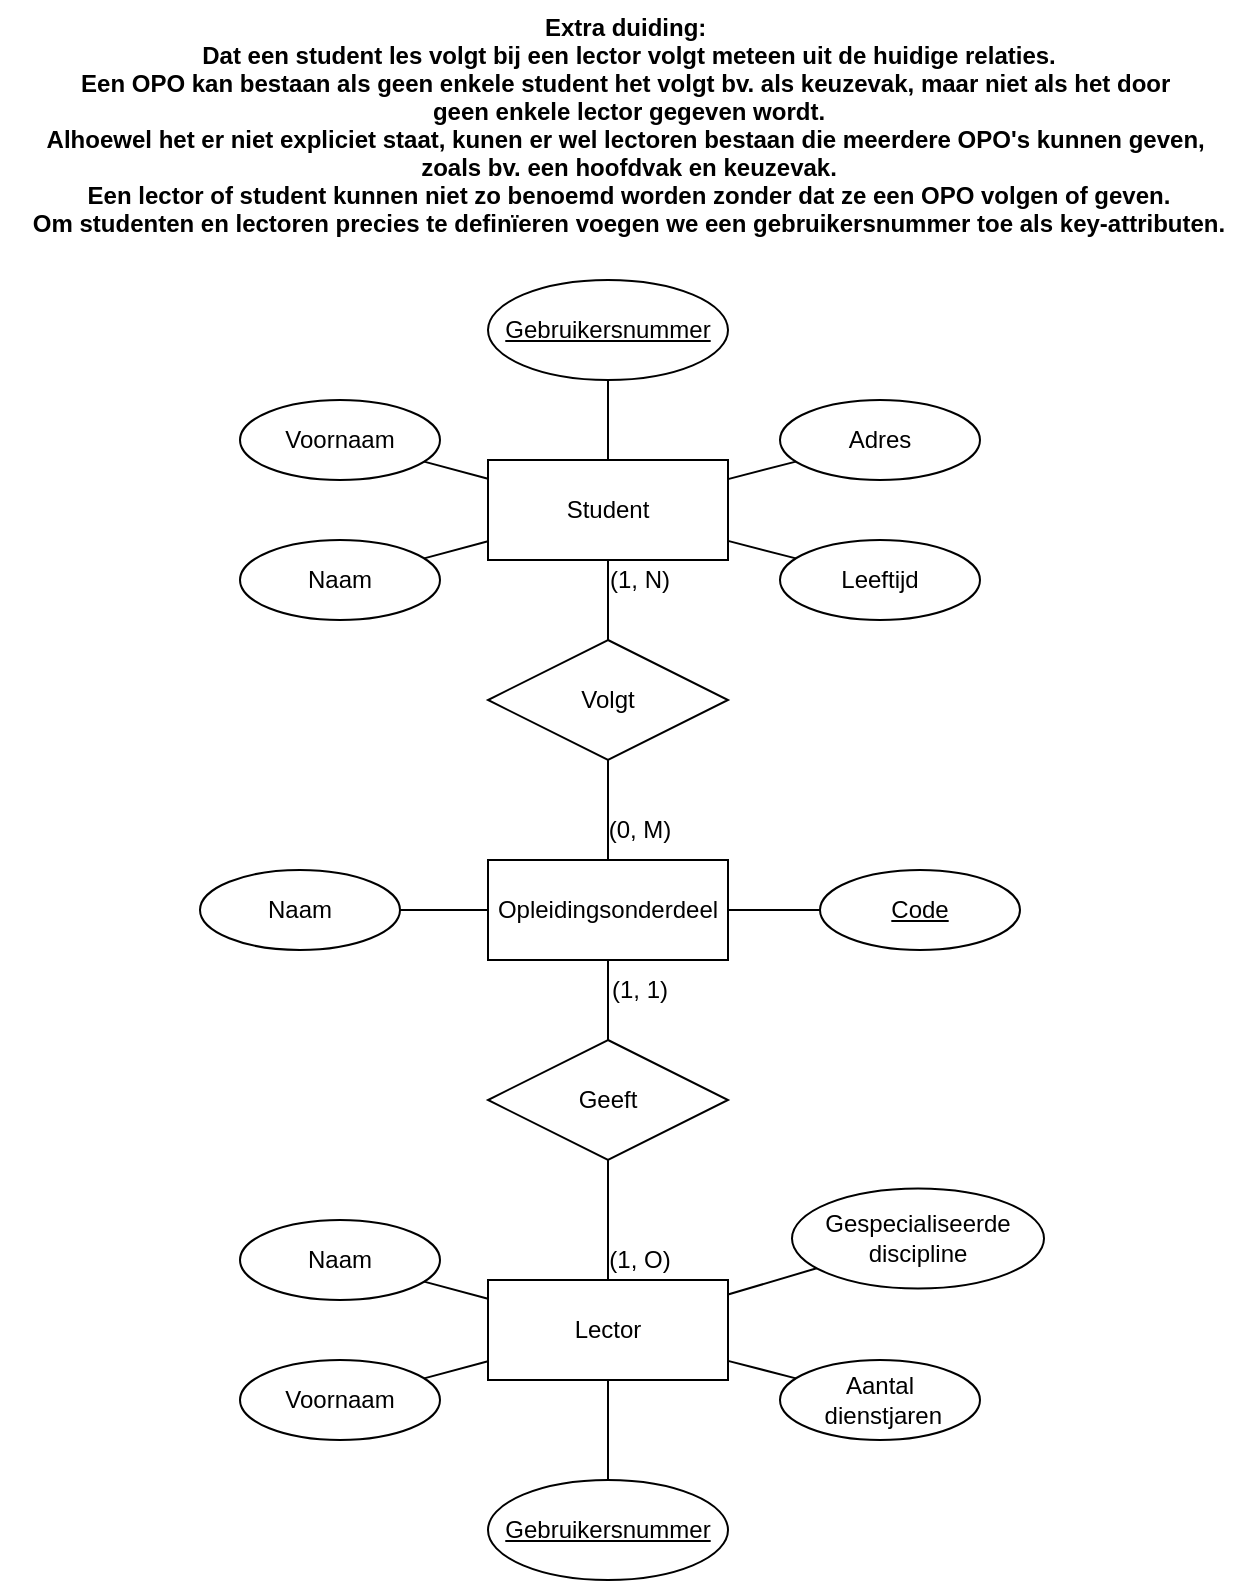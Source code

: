 <mxfile version="20.3.0" type="device" pages="12"><diagram id="JZFz_GZsTYK4pl4C7YuP" name="Pagina-1"><mxGraphModel dx="1859" dy="855" grid="1" gridSize="10" guides="1" tooltips="1" connect="1" arrows="1" fold="1" page="1" pageScale="1" pageWidth="827" pageHeight="1169" math="0" shadow="0"><root><mxCell id="0"/><mxCell id="1" parent="0"/><mxCell id="3v6abedvqtl6Y1Z5AOZl-1" value="Opleidingsonderdeel" style="whiteSpace=wrap;html=1;align=center;" parent="1" vertex="1"><mxGeometry x="354" y="450" width="120" height="50" as="geometry"/></mxCell><mxCell id="3v6abedvqtl6Y1Z5AOZl-2" value="Student" style="whiteSpace=wrap;html=1;align=center;" parent="1" vertex="1"><mxGeometry x="354" y="250" width="120" height="50" as="geometry"/></mxCell><mxCell id="3v6abedvqtl6Y1Z5AOZl-3" value="Lector" style="whiteSpace=wrap;html=1;align=center;" parent="1" vertex="1"><mxGeometry x="354" y="660" width="120" height="50" as="geometry"/></mxCell><mxCell id="3v6abedvqtl6Y1Z5AOZl-4" value="" style="endArrow=none;html=1;rounded=0;" parent="1" source="3v6abedvqtl6Y1Z5AOZl-2" target="3v6abedvqtl6Y1Z5AOZl-1" edge="1"><mxGeometry relative="1" as="geometry"><mxPoint x="340" y="500" as="sourcePoint"/><mxPoint x="500" y="500" as="targetPoint"/></mxGeometry></mxCell><mxCell id="3v6abedvqtl6Y1Z5AOZl-5" value="" style="endArrow=none;html=1;rounded=0;startArrow=none;" parent="1" source="3v6abedvqtl6Y1Z5AOZl-7" target="3v6abedvqtl6Y1Z5AOZl-3" edge="1"><mxGeometry relative="1" as="geometry"><mxPoint x="340" y="500" as="sourcePoint"/><mxPoint x="414" y="660" as="targetPoint"/></mxGeometry></mxCell><mxCell id="3v6abedvqtl6Y1Z5AOZl-6" value="Volgt" style="shape=rhombus;perimeter=rhombusPerimeter;whiteSpace=wrap;html=1;align=center;" parent="1" vertex="1"><mxGeometry x="354" y="340" width="120" height="60" as="geometry"/></mxCell><mxCell id="3v6abedvqtl6Y1Z5AOZl-7" value="Geeft" style="shape=rhombus;perimeter=rhombusPerimeter;whiteSpace=wrap;html=1;align=center;" parent="1" vertex="1"><mxGeometry x="354" y="540" width="120" height="60" as="geometry"/></mxCell><mxCell id="3v6abedvqtl6Y1Z5AOZl-8" value="" style="endArrow=none;html=1;rounded=0;" parent="1" source="3v6abedvqtl6Y1Z5AOZl-1" target="3v6abedvqtl6Y1Z5AOZl-7" edge="1"><mxGeometry relative="1" as="geometry"><mxPoint x="414" y="500" as="sourcePoint"/><mxPoint x="414" y="660" as="targetPoint"/></mxGeometry></mxCell><mxCell id="3v6abedvqtl6Y1Z5AOZl-9" value="Naam" style="ellipse;whiteSpace=wrap;html=1;align=center;" parent="1" vertex="1"><mxGeometry x="230" y="290" width="100" height="40" as="geometry"/></mxCell><mxCell id="3v6abedvqtl6Y1Z5AOZl-10" value="Voornaam" style="ellipse;whiteSpace=wrap;html=1;align=center;" parent="1" vertex="1"><mxGeometry x="230" y="220" width="100" height="40" as="geometry"/></mxCell><mxCell id="3v6abedvqtl6Y1Z5AOZl-11" value="Adres" style="ellipse;whiteSpace=wrap;html=1;align=center;" parent="1" vertex="1"><mxGeometry x="500" y="220" width="100" height="40" as="geometry"/></mxCell><mxCell id="3v6abedvqtl6Y1Z5AOZl-12" value="Leeftijd" style="ellipse;whiteSpace=wrap;html=1;align=center;" parent="1" vertex="1"><mxGeometry x="500" y="290" width="100" height="40" as="geometry"/></mxCell><mxCell id="3v6abedvqtl6Y1Z5AOZl-18" value="" style="endArrow=none;html=1;rounded=0;" parent="1" source="3v6abedvqtl6Y1Z5AOZl-10" target="3v6abedvqtl6Y1Z5AOZl-2" edge="1"><mxGeometry relative="1" as="geometry"><mxPoint x="340" y="500" as="sourcePoint"/><mxPoint x="500" y="500" as="targetPoint"/></mxGeometry></mxCell><mxCell id="3v6abedvqtl6Y1Z5AOZl-19" value="" style="endArrow=none;html=1;rounded=0;" parent="1" source="3v6abedvqtl6Y1Z5AOZl-9" target="3v6abedvqtl6Y1Z5AOZl-2" edge="1"><mxGeometry relative="1" as="geometry"><mxPoint x="340" y="500" as="sourcePoint"/><mxPoint x="500" y="500" as="targetPoint"/></mxGeometry></mxCell><mxCell id="3v6abedvqtl6Y1Z5AOZl-20" value="" style="endArrow=none;html=1;rounded=0;" parent="1" source="3v6abedvqtl6Y1Z5AOZl-11" target="3v6abedvqtl6Y1Z5AOZl-2" edge="1"><mxGeometry relative="1" as="geometry"><mxPoint x="340" y="500" as="sourcePoint"/><mxPoint x="500" y="500" as="targetPoint"/></mxGeometry></mxCell><mxCell id="3v6abedvqtl6Y1Z5AOZl-22" value="" style="endArrow=none;html=1;rounded=0;" parent="1" source="3v6abedvqtl6Y1Z5AOZl-12" target="3v6abedvqtl6Y1Z5AOZl-2" edge="1"><mxGeometry relative="1" as="geometry"><mxPoint x="340" y="500" as="sourcePoint"/><mxPoint x="500" y="500" as="targetPoint"/></mxGeometry></mxCell><mxCell id="3v6abedvqtl6Y1Z5AOZl-23" value="Naam" style="ellipse;whiteSpace=wrap;html=1;align=center;" parent="1" vertex="1"><mxGeometry x="230" y="630" width="100" height="40" as="geometry"/></mxCell><mxCell id="3v6abedvqtl6Y1Z5AOZl-24" value="Voornaam" style="ellipse;whiteSpace=wrap;html=1;align=center;" parent="1" vertex="1"><mxGeometry x="230" y="700" width="100" height="40" as="geometry"/></mxCell><mxCell id="3v6abedvqtl6Y1Z5AOZl-28" value="Aantal&lt;br&gt;&amp;nbsp;dienstjaren" style="ellipse;whiteSpace=wrap;html=1;align=center;" parent="1" vertex="1"><mxGeometry x="500" y="700" width="100" height="40" as="geometry"/></mxCell><mxCell id="3v6abedvqtl6Y1Z5AOZl-29" value="" style="endArrow=none;html=1;rounded=0;" parent="1" source="3v6abedvqtl6Y1Z5AOZl-24" target="3v6abedvqtl6Y1Z5AOZl-3" edge="1"><mxGeometry relative="1" as="geometry"><mxPoint x="340" y="500" as="sourcePoint"/><mxPoint x="500" y="500" as="targetPoint"/></mxGeometry></mxCell><mxCell id="3v6abedvqtl6Y1Z5AOZl-30" value="" style="endArrow=none;html=1;rounded=0;" parent="1" source="3v6abedvqtl6Y1Z5AOZl-23" target="3v6abedvqtl6Y1Z5AOZl-3" edge="1"><mxGeometry relative="1" as="geometry"><mxPoint x="340" y="500" as="sourcePoint"/><mxPoint x="500" y="500" as="targetPoint"/></mxGeometry></mxCell><mxCell id="3v6abedvqtl6Y1Z5AOZl-33" value="" style="endArrow=none;html=1;rounded=0;" parent="1" source="3v6abedvqtl6Y1Z5AOZl-3" target="3v6abedvqtl6Y1Z5AOZl-28" edge="1"><mxGeometry relative="1" as="geometry"><mxPoint x="340" y="500" as="sourcePoint"/><mxPoint x="500" y="500" as="targetPoint"/></mxGeometry></mxCell><mxCell id="3v6abedvqtl6Y1Z5AOZl-34" value="(0, M)" style="text;html=1;strokeColor=none;fillColor=none;align=center;verticalAlign=middle;whiteSpace=wrap;rounded=0;" parent="1" vertex="1"><mxGeometry x="400" y="420" width="60" height="30" as="geometry"/></mxCell><mxCell id="3v6abedvqtl6Y1Z5AOZl-35" value="(1, N)" style="text;html=1;strokeColor=none;fillColor=none;align=center;verticalAlign=middle;whiteSpace=wrap;rounded=0;" parent="1" vertex="1"><mxGeometry x="400" y="295" width="60" height="30" as="geometry"/></mxCell><mxCell id="3v6abedvqtl6Y1Z5AOZl-36" value="(1, O)" style="text;html=1;strokeColor=none;fillColor=none;align=center;verticalAlign=middle;whiteSpace=wrap;rounded=0;" parent="1" vertex="1"><mxGeometry x="400" y="635" width="60" height="30" as="geometry"/></mxCell><mxCell id="3v6abedvqtl6Y1Z5AOZl-37" value="(1, 1)" style="text;html=1;strokeColor=none;fillColor=none;align=center;verticalAlign=middle;whiteSpace=wrap;rounded=0;" parent="1" vertex="1"><mxGeometry x="400" y="500" width="60" height="30" as="geometry"/></mxCell><mxCell id="3v6abedvqtl6Y1Z5AOZl-38" value="Code" style="ellipse;whiteSpace=wrap;html=1;align=center;fontStyle=4;" parent="1" vertex="1"><mxGeometry x="520" y="455" width="100" height="40" as="geometry"/></mxCell><mxCell id="3v6abedvqtl6Y1Z5AOZl-39" value="Naam" style="ellipse;whiteSpace=wrap;html=1;align=center;" parent="1" vertex="1"><mxGeometry x="210" y="455" width="100" height="40" as="geometry"/></mxCell><mxCell id="3v6abedvqtl6Y1Z5AOZl-40" value="" style="endArrow=none;html=1;rounded=0;" parent="1" source="3v6abedvqtl6Y1Z5AOZl-39" target="3v6abedvqtl6Y1Z5AOZl-1" edge="1"><mxGeometry relative="1" as="geometry"><mxPoint x="420" y="490" as="sourcePoint"/><mxPoint x="580" y="490" as="targetPoint"/></mxGeometry></mxCell><mxCell id="3v6abedvqtl6Y1Z5AOZl-42" value="" style="endArrow=none;html=1;rounded=0;" parent="1" source="3v6abedvqtl6Y1Z5AOZl-1" target="3v6abedvqtl6Y1Z5AOZl-38" edge="1"><mxGeometry relative="1" as="geometry"><mxPoint x="420" y="490" as="sourcePoint"/><mxPoint x="580" y="490" as="targetPoint"/></mxGeometry></mxCell><mxCell id="3v6abedvqtl6Y1Z5AOZl-43" value="Extra duiding: &#10;Dat een student les volgt bij een lector volgt meteen uit de huidige relaties.&#10;Een OPO kan bestaan als geen enkele student het volgt bv. als keuzevak, maar niet als het door &#10;geen enkele lector gegeven wordt.&#10;Alhoewel het er niet expliciet staat, kunen er wel lectoren bestaan die meerdere OPO's kunnen geven, &#10;zoals bv. een hoofdvak en keuzevak.&#10;Een lector of student kunnen niet zo benoemd worden zonder dat ze een OPO volgen of geven.&#10;Om studenten en lectoren precies te definïeren voegen we een gebruikersnummer toe als key-attributen." style="text;strokeColor=none;fillColor=none;spacingLeft=4;spacingRight=4;overflow=hidden;rotatable=0;points=[[0,0.5],[1,0.5]];portConstraint=eastwest;fontSize=12;align=center;fontStyle=1" parent="1" vertex="1"><mxGeometry x="110" y="20" width="629" height="120" as="geometry"/></mxCell><mxCell id="x_ldsFbXtIJl5LsGwZ3d-1" value="" style="endArrow=none;html=1;rounded=0;" parent="1" source="3v6abedvqtl6Y1Z5AOZl-3" target="x_ldsFbXtIJl5LsGwZ3d-2" edge="1"><mxGeometry relative="1" as="geometry"><mxPoint x="450" y="685.733" as="sourcePoint"/><mxPoint x="543.117" y="624.935" as="targetPoint"/></mxGeometry></mxCell><mxCell id="x_ldsFbXtIJl5LsGwZ3d-2" value="Gespecialiseerde&lt;br&gt;discipline" style="ellipse;whiteSpace=wrap;html=1;align=center;" parent="1" vertex="1"><mxGeometry x="506" y="614.26" width="126" height="50" as="geometry"/></mxCell><mxCell id="TNcEA0MWfT0986iMsByf-1" value="Gebruikersnummer" style="ellipse;whiteSpace=wrap;html=1;align=center;fontStyle=4;" parent="1" vertex="1"><mxGeometry x="354" y="160" width="120" height="50" as="geometry"/></mxCell><mxCell id="TNcEA0MWfT0986iMsByf-2" value="" style="endArrow=none;html=1;rounded=0;" parent="1" source="TNcEA0MWfT0986iMsByf-1" target="3v6abedvqtl6Y1Z5AOZl-2" edge="1"><mxGeometry relative="1" as="geometry"><mxPoint x="350" y="390" as="sourcePoint"/><mxPoint x="510" y="390" as="targetPoint"/></mxGeometry></mxCell><mxCell id="TNcEA0MWfT0986iMsByf-3" value="Gebruikersnummer" style="ellipse;whiteSpace=wrap;html=1;align=center;fontStyle=4;" parent="1" vertex="1"><mxGeometry x="354" y="760" width="120" height="50" as="geometry"/></mxCell><mxCell id="TNcEA0MWfT0986iMsByf-4" value="" style="endArrow=none;html=1;rounded=0;" parent="1" source="TNcEA0MWfT0986iMsByf-3" target="3v6abedvqtl6Y1Z5AOZl-3" edge="1"><mxGeometry relative="1" as="geometry"><mxPoint x="316" y="1000" as="sourcePoint"/><mxPoint x="380" y="860" as="targetPoint"/></mxGeometry></mxCell></root></mxGraphModel></diagram><diagram id="6-Petw7x5VhQ1Ri2dUmU" name="Pagina-2"><mxGraphModel dx="1743" dy="801" grid="1" gridSize="10" guides="1" tooltips="1" connect="1" arrows="1" fold="1" page="1" pageScale="1" pageWidth="827" pageHeight="1169" math="0" shadow="0"><root><mxCell id="0"/><mxCell id="1" parent="0"/><mxCell id="uDgxHZmcAKyScC0XOx_j-1" value="Opleidingsonderdeel" style="whiteSpace=wrap;html=1;align=center;" parent="1" vertex="1"><mxGeometry x="550" y="450" width="120" height="50" as="geometry"/></mxCell><mxCell id="uDgxHZmcAKyScC0XOx_j-2" value="Student" style="whiteSpace=wrap;html=1;align=center;" parent="1" vertex="1"><mxGeometry x="274" y="240" width="120" height="50" as="geometry"/></mxCell><mxCell id="uDgxHZmcAKyScC0XOx_j-3" value="Lector" style="whiteSpace=wrap;html=1;align=center;" parent="1" vertex="1"><mxGeometry x="274" y="670" width="120" height="50" as="geometry"/></mxCell><mxCell id="uDgxHZmcAKyScC0XOx_j-4" value="" style="endArrow=none;html=1;rounded=0;startArrow=none;" parent="1" source="uDgxHZmcAKyScC0XOx_j-6" target="uDgxHZmcAKyScC0XOx_j-1" edge="1"><mxGeometry relative="1" as="geometry"><mxPoint x="260" y="490" as="sourcePoint"/><mxPoint x="501.053" y="440" as="targetPoint"/></mxGeometry></mxCell><mxCell id="uDgxHZmcAKyScC0XOx_j-5" value="" style="endArrow=none;html=1;rounded=0;startArrow=none;" parent="1" source="uDgxHZmcAKyScC0XOx_j-7" target="uDgxHZmcAKyScC0XOx_j-3" edge="1"><mxGeometry relative="1" as="geometry"><mxPoint x="260" y="510" as="sourcePoint"/><mxPoint x="334" y="670" as="targetPoint"/></mxGeometry></mxCell><mxCell id="uDgxHZmcAKyScC0XOx_j-7" value="Geeft" style="shape=rhombus;perimeter=rhombusPerimeter;whiteSpace=wrap;html=1;align=center;" parent="1" vertex="1"><mxGeometry x="420" y="555" width="120" height="60" as="geometry"/></mxCell><mxCell id="uDgxHZmcAKyScC0XOx_j-8" value="" style="endArrow=none;html=1;rounded=0;" parent="1" source="uDgxHZmcAKyScC0XOx_j-1" target="uDgxHZmcAKyScC0XOx_j-7" edge="1"><mxGeometry relative="1" as="geometry"><mxPoint x="478.421" y="510" as="sourcePoint"/><mxPoint x="530" y="550" as="targetPoint"/></mxGeometry></mxCell><mxCell id="uDgxHZmcAKyScC0XOx_j-9" value="Naam" style="ellipse;whiteSpace=wrap;html=1;align=center;" parent="1" vertex="1"><mxGeometry x="120" y="290" width="100" height="40" as="geometry"/></mxCell><mxCell id="uDgxHZmcAKyScC0XOx_j-10" value="Voornaam" style="ellipse;whiteSpace=wrap;html=1;align=center;" parent="1" vertex="1"><mxGeometry x="110" y="230" width="100" height="40" as="geometry"/></mxCell><mxCell id="uDgxHZmcAKyScC0XOx_j-11" value="Adres" style="ellipse;whiteSpace=wrap;html=1;align=center;" parent="1" vertex="1"><mxGeometry x="254" y="160" width="100" height="40" as="geometry"/></mxCell><mxCell id="uDgxHZmcAKyScC0XOx_j-12" value="Leeftijd" style="ellipse;whiteSpace=wrap;html=1;align=center;" parent="1" vertex="1"><mxGeometry x="380" y="160" width="100" height="40" as="geometry"/></mxCell><mxCell id="uDgxHZmcAKyScC0XOx_j-13" value="" style="endArrow=none;html=1;rounded=0;" parent="1" source="uDgxHZmcAKyScC0XOx_j-10" target="uDgxHZmcAKyScC0XOx_j-2" edge="1"><mxGeometry relative="1" as="geometry"><mxPoint x="260" y="490" as="sourcePoint"/><mxPoint x="420" y="490" as="targetPoint"/></mxGeometry></mxCell><mxCell id="uDgxHZmcAKyScC0XOx_j-14" value="" style="endArrow=none;html=1;rounded=0;" parent="1" source="uDgxHZmcAKyScC0XOx_j-9" target="uDgxHZmcAKyScC0XOx_j-2" edge="1"><mxGeometry relative="1" as="geometry"><mxPoint x="260" y="490" as="sourcePoint"/><mxPoint x="420" y="490" as="targetPoint"/></mxGeometry></mxCell><mxCell id="uDgxHZmcAKyScC0XOx_j-15" value="" style="endArrow=none;html=1;rounded=0;" parent="1" source="uDgxHZmcAKyScC0XOx_j-11" target="uDgxHZmcAKyScC0XOx_j-2" edge="1"><mxGeometry relative="1" as="geometry"><mxPoint x="260" y="490" as="sourcePoint"/><mxPoint x="420" y="490" as="targetPoint"/></mxGeometry></mxCell><mxCell id="uDgxHZmcAKyScC0XOx_j-16" value="" style="endArrow=none;html=1;rounded=0;" parent="1" source="uDgxHZmcAKyScC0XOx_j-12" target="uDgxHZmcAKyScC0XOx_j-2" edge="1"><mxGeometry relative="1" as="geometry"><mxPoint x="260" y="490" as="sourcePoint"/><mxPoint x="420" y="490" as="targetPoint"/></mxGeometry></mxCell><mxCell id="uDgxHZmcAKyScC0XOx_j-17" value="Naam" style="ellipse;whiteSpace=wrap;html=1;align=center;" parent="1" vertex="1"><mxGeometry x="150" y="640" width="100" height="40" as="geometry"/></mxCell><mxCell id="uDgxHZmcAKyScC0XOx_j-18" value="Voornaam" style="ellipse;whiteSpace=wrap;html=1;align=center;" parent="1" vertex="1"><mxGeometry x="150" y="710" width="100" height="40" as="geometry"/></mxCell><mxCell id="uDgxHZmcAKyScC0XOx_j-20" value="Aantal&lt;br&gt;&amp;nbsp;dienstjaren" style="ellipse;whiteSpace=wrap;html=1;align=center;" parent="1" vertex="1"><mxGeometry x="240" y="770" width="100" height="40" as="geometry"/></mxCell><mxCell id="uDgxHZmcAKyScC0XOx_j-21" value="" style="endArrow=none;html=1;rounded=0;" parent="1" source="uDgxHZmcAKyScC0XOx_j-18" target="uDgxHZmcAKyScC0XOx_j-3" edge="1"><mxGeometry relative="1" as="geometry"><mxPoint x="260" y="510" as="sourcePoint"/><mxPoint x="420" y="510" as="targetPoint"/></mxGeometry></mxCell><mxCell id="uDgxHZmcAKyScC0XOx_j-22" value="" style="endArrow=none;html=1;rounded=0;" parent="1" source="uDgxHZmcAKyScC0XOx_j-17" target="uDgxHZmcAKyScC0XOx_j-3" edge="1"><mxGeometry relative="1" as="geometry"><mxPoint x="260" y="510" as="sourcePoint"/><mxPoint x="420" y="510" as="targetPoint"/></mxGeometry></mxCell><mxCell id="uDgxHZmcAKyScC0XOx_j-23" value="" style="endArrow=none;html=1;rounded=0;" parent="1" source="uDgxHZmcAKyScC0XOx_j-3" target="OSJcJfT0v08jQikmIwsz-1" edge="1"><mxGeometry relative="1" as="geometry"><mxPoint x="260" y="510" as="sourcePoint"/><mxPoint x="391.117" y="780.675" as="targetPoint"/></mxGeometry></mxCell><mxCell id="uDgxHZmcAKyScC0XOx_j-24" value="" style="endArrow=none;html=1;rounded=0;" parent="1" source="uDgxHZmcAKyScC0XOx_j-3" target="uDgxHZmcAKyScC0XOx_j-20" edge="1"><mxGeometry relative="1" as="geometry"><mxPoint x="260" y="510" as="sourcePoint"/><mxPoint x="420" y="510" as="targetPoint"/></mxGeometry></mxCell><mxCell id="uDgxHZmcAKyScC0XOx_j-25" value="(0, M)" style="text;html=1;strokeColor=none;fillColor=none;align=center;verticalAlign=middle;whiteSpace=wrap;rounded=0;" parent="1" vertex="1"><mxGeometry x="550" y="410" width="60" height="30" as="geometry"/></mxCell><mxCell id="uDgxHZmcAKyScC0XOx_j-26" value="(1, N)" style="text;html=1;strokeColor=none;fillColor=none;align=center;verticalAlign=middle;whiteSpace=wrap;rounded=0;" parent="1" vertex="1"><mxGeometry x="380" y="280" width="60" height="30" as="geometry"/></mxCell><mxCell id="uDgxHZmcAKyScC0XOx_j-27" value="(1, O)" style="text;html=1;strokeColor=none;fillColor=none;align=center;verticalAlign=middle;whiteSpace=wrap;rounded=0;" parent="1" vertex="1"><mxGeometry x="384" y="645" width="60" height="30" as="geometry"/></mxCell><mxCell id="uDgxHZmcAKyScC0XOx_j-28" value="(1, 1)" style="text;html=1;strokeColor=none;fillColor=none;align=center;verticalAlign=middle;whiteSpace=wrap;rounded=0;" parent="1" vertex="1"><mxGeometry x="570" y="500" width="60" height="30" as="geometry"/></mxCell><mxCell id="uDgxHZmcAKyScC0XOx_j-29" value="Code" style="ellipse;whiteSpace=wrap;html=1;align=center;fontStyle=4;" parent="1" vertex="1"><mxGeometry x="716" y="490" width="100" height="40" as="geometry"/></mxCell><mxCell id="uDgxHZmcAKyScC0XOx_j-30" value="Naam" style="ellipse;whiteSpace=wrap;html=1;align=center;" parent="1" vertex="1"><mxGeometry x="716" y="430" width="100" height="40" as="geometry"/></mxCell><mxCell id="uDgxHZmcAKyScC0XOx_j-31" value="" style="endArrow=none;html=1;rounded=0;" parent="1" source="uDgxHZmcAKyScC0XOx_j-30" target="uDgxHZmcAKyScC0XOx_j-1" edge="1"><mxGeometry relative="1" as="geometry"><mxPoint x="616" y="490" as="sourcePoint"/><mxPoint x="776" y="490" as="targetPoint"/></mxGeometry></mxCell><mxCell id="uDgxHZmcAKyScC0XOx_j-32" value="" style="endArrow=none;html=1;rounded=0;" parent="1" source="uDgxHZmcAKyScC0XOx_j-1" target="uDgxHZmcAKyScC0XOx_j-29" edge="1"><mxGeometry relative="1" as="geometry"><mxPoint x="616" y="490" as="sourcePoint"/><mxPoint x="776" y="490" as="targetPoint"/></mxGeometry></mxCell><mxCell id="uDgxHZmcAKyScC0XOx_j-33" value="Extra duiding: &#10;Normaal is een cirkel maken niet het beste idee, maar nu wilt men niet expliciet bijhouden welk OPO een student bij de lector volgt en &#10;deze informatie mag in dit geval dus kwijt gaan. Anders zouden we gebruik moeten maken van een ternaire relatie. &#10;Een lector kan bestaan als geen enkele student les heeft van hem, bv. bij een keuzevak dat niemand volgt.&#10;Een student kan niet zo benoemd worden als hij bij geen enkele lector les volgt want elk OPO heeft een lector" style="text;strokeColor=none;fillColor=none;spacingLeft=4;spacingRight=4;overflow=hidden;rotatable=0;points=[[0,0.5],[1,0.5]];portConstraint=eastwest;fontSize=12;align=center;fontStyle=1" parent="1" vertex="1"><mxGeometry x="50" y="30" width="880" height="100" as="geometry"/></mxCell><mxCell id="uDgxHZmcAKyScC0XOx_j-6" value="Volgt" style="shape=rhombus;perimeter=rhombusPerimeter;whiteSpace=wrap;html=1;align=center;" parent="1" vertex="1"><mxGeometry x="400" y="330" width="120" height="60" as="geometry"/></mxCell><mxCell id="uDgxHZmcAKyScC0XOx_j-36" value="" style="endArrow=none;html=1;rounded=0;" parent="1" source="uDgxHZmcAKyScC0XOx_j-2" target="uDgxHZmcAKyScC0XOx_j-6" edge="1"><mxGeometry relative="1" as="geometry"><mxPoint x="358.5" y="290" as="sourcePoint"/><mxPoint x="505.5" y="440" as="targetPoint"/></mxGeometry></mxCell><mxCell id="uDgxHZmcAKyScC0XOx_j-37" value="" style="endArrow=none;html=1;rounded=0;" parent="1" source="uDgxHZmcAKyScC0XOx_j-2" target="uDgxHZmcAKyScC0XOx_j-3" edge="1"><mxGeometry relative="1" as="geometry"><mxPoint x="330" y="390" as="sourcePoint"/><mxPoint x="490" y="390" as="targetPoint"/></mxGeometry></mxCell><mxCell id="uDgxHZmcAKyScC0XOx_j-38" value="Volgt les bij" style="shape=rhombus;perimeter=rhombusPerimeter;whiteSpace=wrap;html=1;align=center;" parent="1" vertex="1"><mxGeometry x="274" y="460" width="120" height="60" as="geometry"/></mxCell><mxCell id="uDgxHZmcAKyScC0XOx_j-39" value="(1, P)" style="text;html=1;strokeColor=none;fillColor=none;align=center;verticalAlign=middle;whiteSpace=wrap;rounded=0;" parent="1" vertex="1"><mxGeometry x="274" y="290" width="60" height="30" as="geometry"/></mxCell><mxCell id="uDgxHZmcAKyScC0XOx_j-40" value="(0, Q)" style="text;html=1;strokeColor=none;fillColor=none;align=center;verticalAlign=middle;whiteSpace=wrap;rounded=0;" parent="1" vertex="1"><mxGeometry x="274" y="640" width="60" height="30" as="geometry"/></mxCell><mxCell id="OSJcJfT0v08jQikmIwsz-1" value="Gespecialiseerde&lt;br&gt;discipline" style="ellipse;whiteSpace=wrap;html=1;align=center;" parent="1" vertex="1"><mxGeometry x="354" y="770" width="126" height="50" as="geometry"/></mxCell><mxCell id="k9cvZJRMeUAUDpgg7l3n-1" value="Gebruikersnummer" style="ellipse;whiteSpace=wrap;html=1;align=center;fontStyle=4;" parent="1" vertex="1"><mxGeometry x="120" y="155" width="120" height="50" as="geometry"/></mxCell><mxCell id="k9cvZJRMeUAUDpgg7l3n-2" value="" style="endArrow=none;html=1;rounded=0;" parent="1" source="k9cvZJRMeUAUDpgg7l3n-1" target="uDgxHZmcAKyScC0XOx_j-2" edge="1"><mxGeometry relative="1" as="geometry"><mxPoint x="126" y="370" as="sourcePoint"/><mxPoint x="304" y="260" as="targetPoint"/></mxGeometry></mxCell><mxCell id="k9cvZJRMeUAUDpgg7l3n-3" value="Gebruikersnummer" style="ellipse;whiteSpace=wrap;html=1;align=center;fontStyle=4;" parent="1" vertex="1"><mxGeometry x="430" y="700" width="120" height="50" as="geometry"/></mxCell><mxCell id="k9cvZJRMeUAUDpgg7l3n-4" value="" style="endArrow=none;html=1;rounded=0;" parent="1" source="k9cvZJRMeUAUDpgg7l3n-3" target="uDgxHZmcAKyScC0XOx_j-3" edge="1"><mxGeometry relative="1" as="geometry"><mxPoint x="426" y="930" as="sourcePoint"/><mxPoint x="490" y="790" as="targetPoint"/></mxGeometry></mxCell></root></mxGraphModel></diagram><diagram id="kAxpWdGweJ3sppToUKZv" name="Pagina-3"><mxGraphModel dx="1743" dy="801" grid="1" gridSize="10" guides="1" tooltips="1" connect="1" arrows="1" fold="1" page="1" pageScale="1" pageWidth="827" pageHeight="1169" math="0" shadow="0"><root><mxCell id="0"/><mxCell id="1" parent="0"/><mxCell id="AIYItovqn9CHXw7h15HG-1" value="Opleidingsonderdeel" style="whiteSpace=wrap;html=1;align=center;" parent="1" vertex="1"><mxGeometry x="503" y="450" width="120" height="50" as="geometry"/></mxCell><mxCell id="AIYItovqn9CHXw7h15HG-2" value="Student" style="whiteSpace=wrap;html=1;align=center;" parent="1" vertex="1"><mxGeometry x="227" y="240" width="120" height="50" as="geometry"/></mxCell><mxCell id="AIYItovqn9CHXw7h15HG-3" value="Lector" style="whiteSpace=wrap;html=1;align=center;" parent="1" vertex="1"><mxGeometry x="227" y="670" width="120" height="50" as="geometry"/></mxCell><mxCell id="AIYItovqn9CHXw7h15HG-4" value="" style="endArrow=none;html=1;rounded=0;startArrow=none;" parent="1" source="AIYItovqn9CHXw7h15HG-33" target="AIYItovqn9CHXw7h15HG-1" edge="1"><mxGeometry relative="1" as="geometry"><mxPoint x="213" y="490" as="sourcePoint"/><mxPoint x="454.053" y="440" as="targetPoint"/></mxGeometry></mxCell><mxCell id="AIYItovqn9CHXw7h15HG-5" value="" style="endArrow=none;html=1;rounded=0;startArrow=none;" parent="1" source="AIYItovqn9CHXw7h15HG-6" target="AIYItovqn9CHXw7h15HG-3" edge="1"><mxGeometry relative="1" as="geometry"><mxPoint x="213" y="510" as="sourcePoint"/><mxPoint x="287" y="670" as="targetPoint"/></mxGeometry></mxCell><mxCell id="AIYItovqn9CHXw7h15HG-6" value="Geeft" style="shape=rhombus;perimeter=rhombusPerimeter;whiteSpace=wrap;html=1;align=center;" parent="1" vertex="1"><mxGeometry x="373" y="555" width="120" height="60" as="geometry"/></mxCell><mxCell id="AIYItovqn9CHXw7h15HG-7" value="" style="endArrow=none;html=1;rounded=0;" parent="1" source="AIYItovqn9CHXw7h15HG-1" target="AIYItovqn9CHXw7h15HG-6" edge="1"><mxGeometry relative="1" as="geometry"><mxPoint x="431.421" y="510" as="sourcePoint"/><mxPoint x="483" y="550" as="targetPoint"/></mxGeometry></mxCell><mxCell id="AIYItovqn9CHXw7h15HG-8" value="Naam" style="ellipse;whiteSpace=wrap;html=1;align=center;" parent="1" vertex="1"><mxGeometry x="103" y="280" width="100" height="40" as="geometry"/></mxCell><mxCell id="AIYItovqn9CHXw7h15HG-9" value="Voornaam" style="ellipse;whiteSpace=wrap;html=1;align=center;" parent="1" vertex="1"><mxGeometry x="103" y="210" width="100" height="40" as="geometry"/></mxCell><mxCell id="AIYItovqn9CHXw7h15HG-10" value="Adres" style="ellipse;whiteSpace=wrap;html=1;align=center;" parent="1" vertex="1"><mxGeometry x="207" y="160" width="100" height="40" as="geometry"/></mxCell><mxCell id="AIYItovqn9CHXw7h15HG-11" value="Leeftijd" style="ellipse;whiteSpace=wrap;html=1;align=center;" parent="1" vertex="1"><mxGeometry x="333" y="160" width="100" height="40" as="geometry"/></mxCell><mxCell id="AIYItovqn9CHXw7h15HG-12" value="" style="endArrow=none;html=1;rounded=0;" parent="1" source="AIYItovqn9CHXw7h15HG-9" target="AIYItovqn9CHXw7h15HG-2" edge="1"><mxGeometry relative="1" as="geometry"><mxPoint x="213" y="490" as="sourcePoint"/><mxPoint x="373" y="490" as="targetPoint"/></mxGeometry></mxCell><mxCell id="AIYItovqn9CHXw7h15HG-13" value="" style="endArrow=none;html=1;rounded=0;" parent="1" source="AIYItovqn9CHXw7h15HG-8" target="AIYItovqn9CHXw7h15HG-2" edge="1"><mxGeometry relative="1" as="geometry"><mxPoint x="213" y="490" as="sourcePoint"/><mxPoint x="373" y="490" as="targetPoint"/></mxGeometry></mxCell><mxCell id="AIYItovqn9CHXw7h15HG-14" value="" style="endArrow=none;html=1;rounded=0;" parent="1" source="AIYItovqn9CHXw7h15HG-10" target="AIYItovqn9CHXw7h15HG-2" edge="1"><mxGeometry relative="1" as="geometry"><mxPoint x="213" y="490" as="sourcePoint"/><mxPoint x="373" y="490" as="targetPoint"/></mxGeometry></mxCell><mxCell id="AIYItovqn9CHXw7h15HG-15" value="" style="endArrow=none;html=1;rounded=0;" parent="1" source="AIYItovqn9CHXw7h15HG-11" target="AIYItovqn9CHXw7h15HG-2" edge="1"><mxGeometry relative="1" as="geometry"><mxPoint x="213" y="490" as="sourcePoint"/><mxPoint x="373" y="490" as="targetPoint"/></mxGeometry></mxCell><mxCell id="AIYItovqn9CHXw7h15HG-16" value="Naam" style="ellipse;whiteSpace=wrap;html=1;align=center;" parent="1" vertex="1"><mxGeometry x="103" y="640" width="100" height="40" as="geometry"/></mxCell><mxCell id="AIYItovqn9CHXw7h15HG-17" value="Voornaam" style="ellipse;whiteSpace=wrap;html=1;align=center;" parent="1" vertex="1"><mxGeometry x="103" y="710" width="100" height="40" as="geometry"/></mxCell><mxCell id="AIYItovqn9CHXw7h15HG-19" value="Aantal&lt;br&gt;&amp;nbsp;dienstjaren" style="ellipse;whiteSpace=wrap;html=1;align=center;" parent="1" vertex="1"><mxGeometry x="193" y="770" width="100" height="40" as="geometry"/></mxCell><mxCell id="AIYItovqn9CHXw7h15HG-20" value="" style="endArrow=none;html=1;rounded=0;" parent="1" source="AIYItovqn9CHXw7h15HG-17" target="AIYItovqn9CHXw7h15HG-3" edge="1"><mxGeometry relative="1" as="geometry"><mxPoint x="213" y="510" as="sourcePoint"/><mxPoint x="373" y="510" as="targetPoint"/></mxGeometry></mxCell><mxCell id="AIYItovqn9CHXw7h15HG-21" value="" style="endArrow=none;html=1;rounded=0;" parent="1" source="AIYItovqn9CHXw7h15HG-16" target="AIYItovqn9CHXw7h15HG-3" edge="1"><mxGeometry relative="1" as="geometry"><mxPoint x="213" y="510" as="sourcePoint"/><mxPoint x="373" y="510" as="targetPoint"/></mxGeometry></mxCell><mxCell id="AIYItovqn9CHXw7h15HG-22" value="" style="endArrow=none;html=1;rounded=0;" parent="1" source="AIYItovqn9CHXw7h15HG-3" edge="1"><mxGeometry relative="1" as="geometry"><mxPoint x="213" y="510" as="sourcePoint"/><mxPoint x="344.117" y="780.675" as="targetPoint"/></mxGeometry></mxCell><mxCell id="AIYItovqn9CHXw7h15HG-23" value="" style="endArrow=none;html=1;rounded=0;" parent="1" source="AIYItovqn9CHXw7h15HG-3" target="AIYItovqn9CHXw7h15HG-19" edge="1"><mxGeometry relative="1" as="geometry"><mxPoint x="213" y="510" as="sourcePoint"/><mxPoint x="373" y="510" as="targetPoint"/></mxGeometry></mxCell><mxCell id="AIYItovqn9CHXw7h15HG-24" value="(0, M)" style="text;html=1;strokeColor=none;fillColor=none;align=center;verticalAlign=middle;whiteSpace=wrap;rounded=0;" parent="1" vertex="1"><mxGeometry x="503" y="410" width="60" height="30" as="geometry"/></mxCell><mxCell id="AIYItovqn9CHXw7h15HG-25" value="(1, N)" style="text;html=1;strokeColor=none;fillColor=none;align=center;verticalAlign=middle;whiteSpace=wrap;rounded=0;" parent="1" vertex="1"><mxGeometry x="333" y="280" width="60" height="30" as="geometry"/></mxCell><mxCell id="AIYItovqn9CHXw7h15HG-26" value="(1, O)" style="text;html=1;strokeColor=none;fillColor=none;align=center;verticalAlign=middle;whiteSpace=wrap;rounded=0;" parent="1" vertex="1"><mxGeometry x="337" y="645" width="60" height="30" as="geometry"/></mxCell><mxCell id="AIYItovqn9CHXw7h15HG-27" value="(1, R)" style="text;html=1;strokeColor=none;fillColor=none;align=center;verticalAlign=middle;whiteSpace=wrap;rounded=0;" parent="1" vertex="1"><mxGeometry x="523" y="500" width="60" height="30" as="geometry"/></mxCell><mxCell id="AIYItovqn9CHXw7h15HG-28" value="Code" style="ellipse;whiteSpace=wrap;html=1;align=center;fontStyle=4;" parent="1" vertex="1"><mxGeometry x="669" y="490" width="100" height="40" as="geometry"/></mxCell><mxCell id="AIYItovqn9CHXw7h15HG-29" value="Naam" style="ellipse;whiteSpace=wrap;html=1;align=center;" parent="1" vertex="1"><mxGeometry x="669" y="430" width="100" height="40" as="geometry"/></mxCell><mxCell id="AIYItovqn9CHXw7h15HG-30" value="" style="endArrow=none;html=1;rounded=0;" parent="1" source="AIYItovqn9CHXw7h15HG-29" target="AIYItovqn9CHXw7h15HG-1" edge="1"><mxGeometry relative="1" as="geometry"><mxPoint x="569" y="490" as="sourcePoint"/><mxPoint x="729" y="490" as="targetPoint"/></mxGeometry></mxCell><mxCell id="AIYItovqn9CHXw7h15HG-31" value="" style="endArrow=none;html=1;rounded=0;" parent="1" source="AIYItovqn9CHXw7h15HG-1" target="AIYItovqn9CHXw7h15HG-28" edge="1"><mxGeometry relative="1" as="geometry"><mxPoint x="569" y="490" as="sourcePoint"/><mxPoint x="729" y="490" as="targetPoint"/></mxGeometry></mxCell><mxCell id="AIYItovqn9CHXw7h15HG-33" value="Volgt" style="shape=rhombus;perimeter=rhombusPerimeter;whiteSpace=wrap;html=1;align=center;" parent="1" vertex="1"><mxGeometry x="353" y="330" width="120" height="60" as="geometry"/></mxCell><mxCell id="AIYItovqn9CHXw7h15HG-34" value="" style="endArrow=none;html=1;rounded=0;" parent="1" source="AIYItovqn9CHXw7h15HG-2" target="AIYItovqn9CHXw7h15HG-33" edge="1"><mxGeometry relative="1" as="geometry"><mxPoint x="311.5" y="290" as="sourcePoint"/><mxPoint x="458.5" y="440" as="targetPoint"/></mxGeometry></mxCell><mxCell id="AIYItovqn9CHXw7h15HG-35" value="" style="endArrow=none;html=1;rounded=0;" parent="1" source="AIYItovqn9CHXw7h15HG-2" target="AIYItovqn9CHXw7h15HG-3" edge="1"><mxGeometry relative="1" as="geometry"><mxPoint x="283" y="390" as="sourcePoint"/><mxPoint x="443" y="390" as="targetPoint"/></mxGeometry></mxCell><mxCell id="AIYItovqn9CHXw7h15HG-36" value="Volgt les bij" style="shape=rhombus;perimeter=rhombusPerimeter;whiteSpace=wrap;html=1;align=center;" parent="1" vertex="1"><mxGeometry x="227" y="460" width="120" height="60" as="geometry"/></mxCell><mxCell id="AIYItovqn9CHXw7h15HG-37" value="(1, P)" style="text;html=1;strokeColor=none;fillColor=none;align=center;verticalAlign=middle;whiteSpace=wrap;rounded=0;" parent="1" vertex="1"><mxGeometry x="227" y="290" width="60" height="30" as="geometry"/></mxCell><mxCell id="AIYItovqn9CHXw7h15HG-38" value="(0, Q)" style="text;html=1;strokeColor=none;fillColor=none;align=center;verticalAlign=middle;whiteSpace=wrap;rounded=0;" parent="1" vertex="1"><mxGeometry x="227" y="640" width="60" height="30" as="geometry"/></mxCell><mxCell id="2zcn8U1cVJ4cJph5yTQI-1" value="Gespecialiseerde&lt;br&gt;discipline" style="ellipse;whiteSpace=wrap;html=1;align=center;" parent="1" vertex="1"><mxGeometry x="307" y="770" width="126" height="50" as="geometry"/></mxCell><mxCell id="ZThUzhmrOvJuO_HzOH-_-1" value="Gebruikersnummer" style="ellipse;whiteSpace=wrap;html=1;align=center;fontStyle=4;" parent="1" vertex="1"><mxGeometry x="383" y="220" width="120" height="50" as="geometry"/></mxCell><mxCell id="ZThUzhmrOvJuO_HzOH-_-2" value="" style="endArrow=none;html=1;rounded=0;" parent="1" source="ZThUzhmrOvJuO_HzOH-_-1" target="AIYItovqn9CHXw7h15HG-2" edge="1"><mxGeometry relative="1" as="geometry"><mxPoint x="379" y="450" as="sourcePoint"/><mxPoint x="443" y="310" as="targetPoint"/></mxGeometry></mxCell><mxCell id="ZThUzhmrOvJuO_HzOH-_-4" value="Gebruikersnummer" style="ellipse;whiteSpace=wrap;html=1;align=center;fontStyle=4;" parent="1" vertex="1"><mxGeometry x="413" y="705" width="120" height="50" as="geometry"/></mxCell><mxCell id="ZThUzhmrOvJuO_HzOH-_-5" value="" style="endArrow=none;html=1;rounded=0;" parent="1" source="ZThUzhmrOvJuO_HzOH-_-4" target="AIYItovqn9CHXw7h15HG-3" edge="1"><mxGeometry relative="1" as="geometry"><mxPoint x="519" y="1010" as="sourcePoint"/><mxPoint x="583" y="870" as="targetPoint"/></mxGeometry></mxCell></root></mxGraphModel></diagram><diagram id="u_Rmzqy21z0pAo80cVe6" name="Pagina-4"><mxGraphModel dx="1859" dy="855" grid="1" gridSize="10" guides="1" tooltips="1" connect="1" arrows="1" fold="1" page="1" pageScale="1" pageWidth="827" pageHeight="1169" math="0" shadow="0"><root><mxCell id="0"/><mxCell id="1" parent="0"/><mxCell id="Zcu6Ts7u03ZBkr6up9om-1" value="Opleidingsonderdeel" style="whiteSpace=wrap;html=1;align=center;" parent="1" vertex="1"><mxGeometry x="550" y="450" width="120" height="50" as="geometry"/></mxCell><mxCell id="Zcu6Ts7u03ZBkr6up9om-2" value="Student" style="whiteSpace=wrap;html=1;align=center;" parent="1" vertex="1"><mxGeometry x="274" y="240" width="120" height="50" as="geometry"/></mxCell><mxCell id="Zcu6Ts7u03ZBkr6up9om-3" value="Lector" style="whiteSpace=wrap;html=1;align=center;" parent="1" vertex="1"><mxGeometry x="274" y="670" width="120" height="50" as="geometry"/></mxCell><mxCell id="Zcu6Ts7u03ZBkr6up9om-4" value="" style="endArrow=none;html=1;rounded=0;startArrow=none;" parent="1" source="Zcu6Ts7u03ZBkr6up9om-33" target="Zcu6Ts7u03ZBkr6up9om-1" edge="1"><mxGeometry relative="1" as="geometry"><mxPoint x="260" y="490" as="sourcePoint"/><mxPoint x="501.053" y="440" as="targetPoint"/></mxGeometry></mxCell><mxCell id="Zcu6Ts7u03ZBkr6up9om-5" value="" style="endArrow=none;html=1;rounded=0;startArrow=none;" parent="1" source="Zcu6Ts7u03ZBkr6up9om-6" target="Zcu6Ts7u03ZBkr6up9om-3" edge="1"><mxGeometry relative="1" as="geometry"><mxPoint x="260" y="510" as="sourcePoint"/><mxPoint x="334" y="670" as="targetPoint"/></mxGeometry></mxCell><mxCell id="Zcu6Ts7u03ZBkr6up9om-6" value="Wordt gegeven&lt;br&gt;door" style="shape=rhombus;perimeter=rhombusPerimeter;whiteSpace=wrap;html=1;align=center;" parent="1" vertex="1"><mxGeometry x="414" y="530" width="150" height="85" as="geometry"/></mxCell><mxCell id="Zcu6Ts7u03ZBkr6up9om-7" value="" style="endArrow=none;html=1;rounded=0;" parent="1" source="Zcu6Ts7u03ZBkr6up9om-1" target="Zcu6Ts7u03ZBkr6up9om-6" edge="1"><mxGeometry relative="1" as="geometry"><mxPoint x="478.421" y="510" as="sourcePoint"/><mxPoint x="530" y="550" as="targetPoint"/></mxGeometry></mxCell><mxCell id="Zcu6Ts7u03ZBkr6up9om-8" value="Naam" style="ellipse;whiteSpace=wrap;html=1;align=center;" parent="1" vertex="1"><mxGeometry x="150" y="280" width="100" height="40" as="geometry"/></mxCell><mxCell id="Zcu6Ts7u03ZBkr6up9om-9" value="Voornaam" style="ellipse;whiteSpace=wrap;html=1;align=center;" parent="1" vertex="1"><mxGeometry x="150" y="210" width="100" height="40" as="geometry"/></mxCell><mxCell id="Zcu6Ts7u03ZBkr6up9om-10" value="Adres" style="ellipse;whiteSpace=wrap;html=1;align=center;" parent="1" vertex="1"><mxGeometry x="254" y="160" width="100" height="40" as="geometry"/></mxCell><mxCell id="Zcu6Ts7u03ZBkr6up9om-11" value="Leeftijd" style="ellipse;whiteSpace=wrap;html=1;align=center;" parent="1" vertex="1"><mxGeometry x="380" y="160" width="100" height="40" as="geometry"/></mxCell><mxCell id="Zcu6Ts7u03ZBkr6up9om-12" value="" style="endArrow=none;html=1;rounded=0;" parent="1" source="Zcu6Ts7u03ZBkr6up9om-9" target="Zcu6Ts7u03ZBkr6up9om-2" edge="1"><mxGeometry relative="1" as="geometry"><mxPoint x="260" y="490" as="sourcePoint"/><mxPoint x="420" y="490" as="targetPoint"/></mxGeometry></mxCell><mxCell id="Zcu6Ts7u03ZBkr6up9om-13" value="" style="endArrow=none;html=1;rounded=0;" parent="1" source="Zcu6Ts7u03ZBkr6up9om-8" target="Zcu6Ts7u03ZBkr6up9om-2" edge="1"><mxGeometry relative="1" as="geometry"><mxPoint x="260" y="490" as="sourcePoint"/><mxPoint x="420" y="490" as="targetPoint"/></mxGeometry></mxCell><mxCell id="Zcu6Ts7u03ZBkr6up9om-14" value="" style="endArrow=none;html=1;rounded=0;" parent="1" source="Zcu6Ts7u03ZBkr6up9om-10" target="Zcu6Ts7u03ZBkr6up9om-2" edge="1"><mxGeometry relative="1" as="geometry"><mxPoint x="260" y="490" as="sourcePoint"/><mxPoint x="420" y="490" as="targetPoint"/></mxGeometry></mxCell><mxCell id="Zcu6Ts7u03ZBkr6up9om-15" value="" style="endArrow=none;html=1;rounded=0;" parent="1" source="Zcu6Ts7u03ZBkr6up9om-11" target="Zcu6Ts7u03ZBkr6up9om-2" edge="1"><mxGeometry relative="1" as="geometry"><mxPoint x="260" y="490" as="sourcePoint"/><mxPoint x="420" y="490" as="targetPoint"/></mxGeometry></mxCell><mxCell id="Zcu6Ts7u03ZBkr6up9om-16" value="Naam" style="ellipse;whiteSpace=wrap;html=1;align=center;" parent="1" vertex="1"><mxGeometry x="150" y="640" width="100" height="40" as="geometry"/></mxCell><mxCell id="Zcu6Ts7u03ZBkr6up9om-17" value="Voornaam" style="ellipse;whiteSpace=wrap;html=1;align=center;" parent="1" vertex="1"><mxGeometry x="150" y="710" width="100" height="40" as="geometry"/></mxCell><mxCell id="Zcu6Ts7u03ZBkr6up9om-18" value="Gespecialiseerde&lt;br&gt;discipline" style="ellipse;whiteSpace=wrap;html=1;align=center;" parent="1" vertex="1"><mxGeometry x="314" y="770" width="126" height="50" as="geometry"/></mxCell><mxCell id="Zcu6Ts7u03ZBkr6up9om-19" value="Aantal&lt;br&gt;&amp;nbsp;dienstjaren" style="ellipse;whiteSpace=wrap;html=1;align=center;" parent="1" vertex="1"><mxGeometry x="200" y="770" width="100" height="40" as="geometry"/></mxCell><mxCell id="Zcu6Ts7u03ZBkr6up9om-20" value="" style="endArrow=none;html=1;rounded=0;" parent="1" source="Zcu6Ts7u03ZBkr6up9om-17" target="Zcu6Ts7u03ZBkr6up9om-3" edge="1"><mxGeometry relative="1" as="geometry"><mxPoint x="260" y="510" as="sourcePoint"/><mxPoint x="420" y="510" as="targetPoint"/></mxGeometry></mxCell><mxCell id="Zcu6Ts7u03ZBkr6up9om-21" value="" style="endArrow=none;html=1;rounded=0;" parent="1" source="Zcu6Ts7u03ZBkr6up9om-16" target="Zcu6Ts7u03ZBkr6up9om-3" edge="1"><mxGeometry relative="1" as="geometry"><mxPoint x="260" y="510" as="sourcePoint"/><mxPoint x="420" y="510" as="targetPoint"/></mxGeometry></mxCell><mxCell id="Zcu6Ts7u03ZBkr6up9om-22" value="" style="endArrow=none;html=1;rounded=0;" parent="1" source="Zcu6Ts7u03ZBkr6up9om-3" target="Zcu6Ts7u03ZBkr6up9om-18" edge="1"><mxGeometry relative="1" as="geometry"><mxPoint x="260" y="510" as="sourcePoint"/><mxPoint x="420" y="510" as="targetPoint"/></mxGeometry></mxCell><mxCell id="Zcu6Ts7u03ZBkr6up9om-23" value="" style="endArrow=none;html=1;rounded=0;" parent="1" source="Zcu6Ts7u03ZBkr6up9om-3" target="Zcu6Ts7u03ZBkr6up9om-19" edge="1"><mxGeometry relative="1" as="geometry"><mxPoint x="260" y="510" as="sourcePoint"/><mxPoint x="420" y="510" as="targetPoint"/></mxGeometry></mxCell><mxCell id="Zcu6Ts7u03ZBkr6up9om-24" value="(0, M)" style="text;html=1;strokeColor=none;fillColor=none;align=center;verticalAlign=middle;whiteSpace=wrap;rounded=0;" parent="1" vertex="1"><mxGeometry x="550" y="420" width="60" height="30" as="geometry"/></mxCell><mxCell id="Zcu6Ts7u03ZBkr6up9om-25" value="(1, N)" style="text;html=1;strokeColor=none;fillColor=none;align=center;verticalAlign=middle;whiteSpace=wrap;rounded=0;" parent="1" vertex="1"><mxGeometry x="380" y="280" width="60" height="30" as="geometry"/></mxCell><mxCell id="Zcu6Ts7u03ZBkr6up9om-26" value="(1, O)" style="text;html=1;strokeColor=none;fillColor=none;align=center;verticalAlign=middle;whiteSpace=wrap;rounded=0;" parent="1" vertex="1"><mxGeometry x="384" y="645" width="60" height="30" as="geometry"/></mxCell><mxCell id="Zcu6Ts7u03ZBkr6up9om-27" value="(1, R)" style="text;html=1;strokeColor=none;fillColor=none;align=center;verticalAlign=middle;whiteSpace=wrap;rounded=0;" parent="1" vertex="1"><mxGeometry x="504" y="495" width="60" height="30" as="geometry"/></mxCell><mxCell id="Zcu6Ts7u03ZBkr6up9om-28" value="Code" style="ellipse;whiteSpace=wrap;html=1;align=center;fontStyle=4;" parent="1" vertex="1"><mxGeometry x="716" y="455" width="100" height="40" as="geometry"/></mxCell><mxCell id="Zcu6Ts7u03ZBkr6up9om-29" value="Naam" style="ellipse;whiteSpace=wrap;html=1;align=center;" parent="1" vertex="1"><mxGeometry x="640" y="380" width="100" height="40" as="geometry"/></mxCell><mxCell id="Zcu6Ts7u03ZBkr6up9om-30" value="" style="endArrow=none;html=1;rounded=0;" parent="1" source="Zcu6Ts7u03ZBkr6up9om-29" target="Zcu6Ts7u03ZBkr6up9om-1" edge="1"><mxGeometry relative="1" as="geometry"><mxPoint x="616" y="490" as="sourcePoint"/><mxPoint x="776" y="490" as="targetPoint"/></mxGeometry></mxCell><mxCell id="Zcu6Ts7u03ZBkr6up9om-31" value="" style="endArrow=none;html=1;rounded=0;" parent="1" source="Zcu6Ts7u03ZBkr6up9om-1" target="Zcu6Ts7u03ZBkr6up9om-28" edge="1"><mxGeometry relative="1" as="geometry"><mxPoint x="616" y="490" as="sourcePoint"/><mxPoint x="776" y="490" as="targetPoint"/></mxGeometry></mxCell><mxCell id="Zcu6Ts7u03ZBkr6up9om-33" value="Volgt" style="shape=rhombus;perimeter=rhombusPerimeter;whiteSpace=wrap;html=1;align=center;" parent="1" vertex="1"><mxGeometry x="400" y="330" width="120" height="60" as="geometry"/></mxCell><mxCell id="Zcu6Ts7u03ZBkr6up9om-34" value="" style="endArrow=none;html=1;rounded=0;" parent="1" source="Zcu6Ts7u03ZBkr6up9om-2" target="Zcu6Ts7u03ZBkr6up9om-33" edge="1"><mxGeometry relative="1" as="geometry"><mxPoint x="358.5" y="290" as="sourcePoint"/><mxPoint x="505.5" y="440" as="targetPoint"/></mxGeometry></mxCell><mxCell id="Zcu6Ts7u03ZBkr6up9om-35" value="" style="endArrow=none;html=1;rounded=0;" parent="1" source="Zcu6Ts7u03ZBkr6up9om-2" target="Zcu6Ts7u03ZBkr6up9om-3" edge="1"><mxGeometry relative="1" as="geometry"><mxPoint x="330" y="390" as="sourcePoint"/><mxPoint x="490" y="390" as="targetPoint"/></mxGeometry></mxCell><mxCell id="Zcu6Ts7u03ZBkr6up9om-36" value="Volgt les bij" style="shape=rhombus;perimeter=rhombusPerimeter;whiteSpace=wrap;html=1;align=center;" parent="1" vertex="1"><mxGeometry x="274" y="460" width="120" height="60" as="geometry"/></mxCell><mxCell id="Zcu6Ts7u03ZBkr6up9om-37" value="(1, P)" style="text;html=1;strokeColor=none;fillColor=none;align=center;verticalAlign=middle;whiteSpace=wrap;rounded=0;" parent="1" vertex="1"><mxGeometry x="274" y="290" width="60" height="30" as="geometry"/></mxCell><mxCell id="Zcu6Ts7u03ZBkr6up9om-38" value="(0, Q)" style="text;html=1;strokeColor=none;fillColor=none;align=center;verticalAlign=middle;whiteSpace=wrap;rounded=0;" parent="1" vertex="1"><mxGeometry x="274" y="640" width="60" height="30" as="geometry"/></mxCell><mxCell id="Zcu6Ts7u03ZBkr6up9om-43" value="" style="endArrow=none;html=1;rounded=0;startArrow=none;" parent="1" source="Zcu6Ts7u03ZBkr6up9om-45" target="Zcu6Ts7u03ZBkr6up9om-1" edge="1"><mxGeometry relative="1" as="geometry"><mxPoint x="650" y="520" as="sourcePoint"/><mxPoint x="810" y="520" as="targetPoint"/></mxGeometry></mxCell><mxCell id="Zcu6Ts7u03ZBkr6up9om-44" value="(1, 1)" style="text;html=1;strokeColor=none;fillColor=none;align=center;verticalAlign=middle;whiteSpace=wrap;rounded=0;" parent="1" vertex="1"><mxGeometry x="610" y="500" width="60" height="30" as="geometry"/></mxCell><mxCell id="Zcu6Ts7u03ZBkr6up9om-45" value="Wordt gecoördineerd&lt;br&gt;door" style="shape=rhombus;perimeter=rhombusPerimeter;whiteSpace=wrap;html=1;align=center;" parent="1" vertex="1"><mxGeometry x="525" y="647.5" width="170" height="95" as="geometry"/></mxCell><mxCell id="Zcu6Ts7u03ZBkr6up9om-46" value="" style="endArrow=none;html=1;rounded=0;" parent="1" source="Zcu6Ts7u03ZBkr6up9om-3" target="Zcu6Ts7u03ZBkr6up9om-45" edge="1"><mxGeometry relative="1" as="geometry"><mxPoint x="822.727" y="670" as="sourcePoint"/><mxPoint x="637.273" y="500" as="targetPoint"/></mxGeometry></mxCell><mxCell id="Mg8FcF-wgw1EjawozrCz-1" value="Extra duiding: &#10;Een OPO kan niet bestaan als het door geen enkele lector gecoördineerd wordt.&#10;Alhoewel het er niet expliciet staat, kunnen er wel lectoren bestaan die meerdere OPO's kunnen begeleiden, &#10;zoals bv. een hoofdvak en keuzevak.&#10;" style="text;strokeColor=none;fillColor=none;spacingLeft=4;spacingRight=4;overflow=hidden;rotatable=0;points=[[0,0.5],[1,0.5]];portConstraint=eastwest;fontSize=12;align=center;fontStyle=1" parent="1" vertex="1"><mxGeometry x="170" y="30" width="710" height="100" as="geometry"/></mxCell><mxCell id="W03sWtvEpWGDsETUhO-a-1" value="Gebruikersnummer" style="ellipse;whiteSpace=wrap;html=1;align=center;fontStyle=4;" parent="1" vertex="1"><mxGeometry x="454" y="200" width="120" height="50" as="geometry"/></mxCell><mxCell id="W03sWtvEpWGDsETUhO-a-2" value="" style="endArrow=none;html=1;rounded=0;" parent="1" source="W03sWtvEpWGDsETUhO-a-1" target="Zcu6Ts7u03ZBkr6up9om-2" edge="1"><mxGeometry relative="1" as="geometry"><mxPoint x="450" y="430" as="sourcePoint"/><mxPoint x="514" y="290" as="targetPoint"/></mxGeometry></mxCell><mxCell id="W03sWtvEpWGDsETUhO-a-3" value="Gebruikersnummer" style="ellipse;whiteSpace=wrap;html=1;align=center;fontStyle=4;" parent="1" vertex="1"><mxGeometry x="454" y="765" width="120" height="50" as="geometry"/></mxCell><mxCell id="W03sWtvEpWGDsETUhO-a-4" value="" style="endArrow=none;html=1;rounded=0;" parent="1" source="W03sWtvEpWGDsETUhO-a-3" target="Zcu6Ts7u03ZBkr6up9om-3" edge="1"><mxGeometry relative="1" as="geometry"><mxPoint x="360" y="400" as="sourcePoint"/><mxPoint x="424" y="260" as="targetPoint"/></mxGeometry></mxCell><mxCell id="gSjgILlZbI9nrqFb0Xhp-1" value="(0, S)" style="text;html=1;strokeColor=none;fillColor=none;align=center;verticalAlign=middle;whiteSpace=wrap;rounded=0;" parent="1" vertex="1"><mxGeometry x="404" y="710" width="60" height="30" as="geometry"/></mxCell></root></mxGraphModel></diagram><diagram id="UnosZk44FyGv-4XYUicY" name="Pagina-5"><mxGraphModel dx="1743" dy="801" grid="1" gridSize="10" guides="1" tooltips="1" connect="1" arrows="1" fold="1" page="1" pageScale="1" pageWidth="827" pageHeight="1169" math="0" shadow="0"><root><mxCell id="0"/><mxCell id="1" parent="0"/><mxCell id="8U_J_wBlW6WXL8qlAl_C-44" value="Opleidingsonderdeel" style="whiteSpace=wrap;html=1;align=center;" parent="1" vertex="1"><mxGeometry x="560" y="460" width="120" height="50" as="geometry"/></mxCell><mxCell id="8U_J_wBlW6WXL8qlAl_C-45" value="Student" style="whiteSpace=wrap;html=1;align=center;" parent="1" vertex="1"><mxGeometry x="284" y="250" width="120" height="50" as="geometry"/></mxCell><mxCell id="8U_J_wBlW6WXL8qlAl_C-46" value="Lector" style="whiteSpace=wrap;html=1;align=center;" parent="1" vertex="1"><mxGeometry x="284" y="680" width="120" height="50" as="geometry"/></mxCell><mxCell id="8U_J_wBlW6WXL8qlAl_C-47" value="" style="endArrow=none;html=1;rounded=0;startArrow=none;" parent="1" source="8U_J_wBlW6WXL8qlAl_C-75" target="8U_J_wBlW6WXL8qlAl_C-44" edge="1"><mxGeometry relative="1" as="geometry"><mxPoint x="270" y="500" as="sourcePoint"/><mxPoint x="511.053" y="450" as="targetPoint"/></mxGeometry></mxCell><mxCell id="8U_J_wBlW6WXL8qlAl_C-48" value="" style="endArrow=none;html=1;rounded=0;startArrow=none;" parent="1" source="8U_J_wBlW6WXL8qlAl_C-49" target="8U_J_wBlW6WXL8qlAl_C-46" edge="1"><mxGeometry relative="1" as="geometry"><mxPoint x="270" y="520" as="sourcePoint"/><mxPoint x="344" y="680" as="targetPoint"/></mxGeometry></mxCell><mxCell id="8U_J_wBlW6WXL8qlAl_C-49" value="Wordt gegeven&lt;br&gt;door" style="shape=rhombus;perimeter=rhombusPerimeter;whiteSpace=wrap;html=1;align=center;" parent="1" vertex="1"><mxGeometry x="424" y="540" width="150" height="85" as="geometry"/></mxCell><mxCell id="8U_J_wBlW6WXL8qlAl_C-50" value="" style="endArrow=none;html=1;rounded=0;" parent="1" source="8U_J_wBlW6WXL8qlAl_C-44" target="8U_J_wBlW6WXL8qlAl_C-49" edge="1"><mxGeometry relative="1" as="geometry"><mxPoint x="488.421" y="520" as="sourcePoint"/><mxPoint x="540" y="560" as="targetPoint"/></mxGeometry></mxCell><mxCell id="8U_J_wBlW6WXL8qlAl_C-51" value="Naam" style="ellipse;whiteSpace=wrap;html=1;align=center;" parent="1" vertex="1"><mxGeometry x="160" y="290" width="100" height="40" as="geometry"/></mxCell><mxCell id="8U_J_wBlW6WXL8qlAl_C-52" value="Voornaam" style="ellipse;whiteSpace=wrap;html=1;align=center;" parent="1" vertex="1"><mxGeometry x="160" y="220" width="100" height="40" as="geometry"/></mxCell><mxCell id="8U_J_wBlW6WXL8qlAl_C-53" value="Adres" style="ellipse;whiteSpace=wrap;html=1;align=center;" parent="1" vertex="1"><mxGeometry x="264" y="170" width="100" height="40" as="geometry"/></mxCell><mxCell id="8U_J_wBlW6WXL8qlAl_C-54" value="Leeftijd" style="ellipse;whiteSpace=wrap;html=1;align=center;" parent="1" vertex="1"><mxGeometry x="390" y="170" width="100" height="40" as="geometry"/></mxCell><mxCell id="8U_J_wBlW6WXL8qlAl_C-55" value="" style="endArrow=none;html=1;rounded=0;" parent="1" source="8U_J_wBlW6WXL8qlAl_C-52" target="8U_J_wBlW6WXL8qlAl_C-45" edge="1"><mxGeometry relative="1" as="geometry"><mxPoint x="270" y="500" as="sourcePoint"/><mxPoint x="430" y="500" as="targetPoint"/></mxGeometry></mxCell><mxCell id="8U_J_wBlW6WXL8qlAl_C-56" value="" style="endArrow=none;html=1;rounded=0;" parent="1" source="8U_J_wBlW6WXL8qlAl_C-51" target="8U_J_wBlW6WXL8qlAl_C-45" edge="1"><mxGeometry relative="1" as="geometry"><mxPoint x="270" y="500" as="sourcePoint"/><mxPoint x="430" y="500" as="targetPoint"/></mxGeometry></mxCell><mxCell id="8U_J_wBlW6WXL8qlAl_C-57" value="" style="endArrow=none;html=1;rounded=0;" parent="1" source="8U_J_wBlW6WXL8qlAl_C-53" target="8U_J_wBlW6WXL8qlAl_C-45" edge="1"><mxGeometry relative="1" as="geometry"><mxPoint x="270" y="500" as="sourcePoint"/><mxPoint x="430" y="500" as="targetPoint"/></mxGeometry></mxCell><mxCell id="8U_J_wBlW6WXL8qlAl_C-58" value="" style="endArrow=none;html=1;rounded=0;" parent="1" source="8U_J_wBlW6WXL8qlAl_C-54" target="8U_J_wBlW6WXL8qlAl_C-45" edge="1"><mxGeometry relative="1" as="geometry"><mxPoint x="270" y="500" as="sourcePoint"/><mxPoint x="430" y="500" as="targetPoint"/></mxGeometry></mxCell><mxCell id="8U_J_wBlW6WXL8qlAl_C-59" value="Naam" style="ellipse;whiteSpace=wrap;html=1;align=center;" parent="1" vertex="1"><mxGeometry x="150" y="640" width="100" height="40" as="geometry"/></mxCell><mxCell id="8U_J_wBlW6WXL8qlAl_C-60" value="Voornaam" style="ellipse;whiteSpace=wrap;html=1;align=center;" parent="1" vertex="1"><mxGeometry x="130" y="705" width="100" height="40" as="geometry"/></mxCell><mxCell id="8U_J_wBlW6WXL8qlAl_C-62" value="Aantal&lt;br&gt;&amp;nbsp;dienstjaren" style="ellipse;whiteSpace=wrap;html=1;align=center;" parent="1" vertex="1"><mxGeometry x="150" y="780" width="100" height="40" as="geometry"/></mxCell><mxCell id="8U_J_wBlW6WXL8qlAl_C-63" value="" style="endArrow=none;html=1;rounded=0;" parent="1" source="8U_J_wBlW6WXL8qlAl_C-60" target="8U_J_wBlW6WXL8qlAl_C-46" edge="1"><mxGeometry relative="1" as="geometry"><mxPoint x="270" y="520" as="sourcePoint"/><mxPoint x="430" y="520" as="targetPoint"/></mxGeometry></mxCell><mxCell id="8U_J_wBlW6WXL8qlAl_C-64" value="" style="endArrow=none;html=1;rounded=0;" parent="1" source="8U_J_wBlW6WXL8qlAl_C-59" target="8U_J_wBlW6WXL8qlAl_C-46" edge="1"><mxGeometry relative="1" as="geometry"><mxPoint x="270" y="520" as="sourcePoint"/><mxPoint x="430" y="520" as="targetPoint"/></mxGeometry></mxCell><mxCell id="8U_J_wBlW6WXL8qlAl_C-65" value="" style="endArrow=none;html=1;rounded=0;" parent="1" source="8U_J_wBlW6WXL8qlAl_C-46" target="_EsziTqeUpZnq-7qMxCJ-1" edge="1"><mxGeometry relative="1" as="geometry"><mxPoint x="270" y="520" as="sourcePoint"/><mxPoint x="416.226" y="781.306" as="targetPoint"/></mxGeometry></mxCell><mxCell id="8U_J_wBlW6WXL8qlAl_C-66" value="" style="endArrow=none;html=1;rounded=0;" parent="1" source="8U_J_wBlW6WXL8qlAl_C-46" target="8U_J_wBlW6WXL8qlAl_C-62" edge="1"><mxGeometry relative="1" as="geometry"><mxPoint x="270" y="520" as="sourcePoint"/><mxPoint x="430" y="520" as="targetPoint"/></mxGeometry></mxCell><mxCell id="8U_J_wBlW6WXL8qlAl_C-67" value="(0, M)" style="text;html=1;strokeColor=none;fillColor=none;align=center;verticalAlign=middle;whiteSpace=wrap;rounded=0;" parent="1" vertex="1"><mxGeometry x="560" y="430" width="60" height="30" as="geometry"/></mxCell><mxCell id="8U_J_wBlW6WXL8qlAl_C-68" value="(1, N)" style="text;html=1;strokeColor=none;fillColor=none;align=center;verticalAlign=middle;whiteSpace=wrap;rounded=0;" parent="1" vertex="1"><mxGeometry x="390" y="290" width="60" height="30" as="geometry"/></mxCell><mxCell id="8U_J_wBlW6WXL8qlAl_C-69" value="(1, O)" style="text;html=1;strokeColor=none;fillColor=none;align=center;verticalAlign=middle;whiteSpace=wrap;rounded=0;" parent="1" vertex="1"><mxGeometry x="394" y="655" width="60" height="30" as="geometry"/></mxCell><mxCell id="8U_J_wBlW6WXL8qlAl_C-70" value="(1, R)" style="text;html=1;strokeColor=none;fillColor=none;align=center;verticalAlign=middle;whiteSpace=wrap;rounded=0;" parent="1" vertex="1"><mxGeometry x="514" y="505" width="60" height="30" as="geometry"/></mxCell><mxCell id="8U_J_wBlW6WXL8qlAl_C-71" value="Code" style="ellipse;whiteSpace=wrap;html=1;align=center;fontStyle=4;" parent="1" vertex="1"><mxGeometry x="726" y="465" width="100" height="40" as="geometry"/></mxCell><mxCell id="8U_J_wBlW6WXL8qlAl_C-72" value="Naam" style="ellipse;whiteSpace=wrap;html=1;align=center;" parent="1" vertex="1"><mxGeometry x="650" y="390" width="100" height="40" as="geometry"/></mxCell><mxCell id="8U_J_wBlW6WXL8qlAl_C-73" value="" style="endArrow=none;html=1;rounded=0;" parent="1" source="8U_J_wBlW6WXL8qlAl_C-72" target="8U_J_wBlW6WXL8qlAl_C-44" edge="1"><mxGeometry relative="1" as="geometry"><mxPoint x="626" y="500" as="sourcePoint"/><mxPoint x="786" y="500" as="targetPoint"/></mxGeometry></mxCell><mxCell id="8U_J_wBlW6WXL8qlAl_C-74" value="" style="endArrow=none;html=1;rounded=0;" parent="1" source="8U_J_wBlW6WXL8qlAl_C-44" target="8U_J_wBlW6WXL8qlAl_C-71" edge="1"><mxGeometry relative="1" as="geometry"><mxPoint x="626" y="500" as="sourcePoint"/><mxPoint x="786" y="500" as="targetPoint"/></mxGeometry></mxCell><mxCell id="8U_J_wBlW6WXL8qlAl_C-75" value="Volgt" style="shape=rhombus;perimeter=rhombusPerimeter;whiteSpace=wrap;html=1;align=center;" parent="1" vertex="1"><mxGeometry x="410" y="340" width="120" height="60" as="geometry"/></mxCell><mxCell id="8U_J_wBlW6WXL8qlAl_C-76" value="" style="endArrow=none;html=1;rounded=0;" parent="1" source="8U_J_wBlW6WXL8qlAl_C-45" target="8U_J_wBlW6WXL8qlAl_C-75" edge="1"><mxGeometry relative="1" as="geometry"><mxPoint x="368.5" y="300" as="sourcePoint"/><mxPoint x="515.5" y="450" as="targetPoint"/></mxGeometry></mxCell><mxCell id="8U_J_wBlW6WXL8qlAl_C-77" value="" style="endArrow=none;html=1;rounded=0;" parent="1" source="8U_J_wBlW6WXL8qlAl_C-45" target="8U_J_wBlW6WXL8qlAl_C-46" edge="1"><mxGeometry relative="1" as="geometry"><mxPoint x="340" y="400" as="sourcePoint"/><mxPoint x="500" y="400" as="targetPoint"/></mxGeometry></mxCell><mxCell id="8U_J_wBlW6WXL8qlAl_C-78" value="Volgt les bij" style="shape=rhombus;perimeter=rhombusPerimeter;whiteSpace=wrap;html=1;align=center;" parent="1" vertex="1"><mxGeometry x="284" y="470" width="120" height="60" as="geometry"/></mxCell><mxCell id="8U_J_wBlW6WXL8qlAl_C-79" value="(1, P)" style="text;html=1;strokeColor=none;fillColor=none;align=center;verticalAlign=middle;whiteSpace=wrap;rounded=0;" parent="1" vertex="1"><mxGeometry x="284" y="300" width="60" height="30" as="geometry"/></mxCell><mxCell id="8U_J_wBlW6WXL8qlAl_C-80" value="(0, Q)" style="text;html=1;strokeColor=none;fillColor=none;align=center;verticalAlign=middle;whiteSpace=wrap;rounded=0;" parent="1" vertex="1"><mxGeometry x="284" y="650" width="60" height="30" as="geometry"/></mxCell><mxCell id="8U_J_wBlW6WXL8qlAl_C-81" value="" style="endArrow=none;html=1;rounded=0;startArrow=none;" parent="1" source="8U_J_wBlW6WXL8qlAl_C-83" target="8U_J_wBlW6WXL8qlAl_C-44" edge="1"><mxGeometry relative="1" as="geometry"><mxPoint x="660" y="530" as="sourcePoint"/><mxPoint x="820" y="530" as="targetPoint"/></mxGeometry></mxCell><mxCell id="8U_J_wBlW6WXL8qlAl_C-82" value="(1, 1)" style="text;html=1;strokeColor=none;fillColor=none;align=center;verticalAlign=middle;whiteSpace=wrap;rounded=0;" parent="1" vertex="1"><mxGeometry x="620" y="510" width="60" height="30" as="geometry"/></mxCell><mxCell id="8U_J_wBlW6WXL8qlAl_C-83" value="Wordt gecoördineerd&lt;br&gt;door" style="shape=rhombus;perimeter=rhombusPerimeter;whiteSpace=wrap;html=1;align=center;" parent="1" vertex="1"><mxGeometry x="535" y="657.5" width="170" height="95" as="geometry"/></mxCell><mxCell id="8U_J_wBlW6WXL8qlAl_C-84" value="" style="endArrow=none;html=1;rounded=0;" parent="1" source="8U_J_wBlW6WXL8qlAl_C-46" target="8U_J_wBlW6WXL8qlAl_C-83" edge="1"><mxGeometry relative="1" as="geometry"><mxPoint x="832.727" y="680" as="sourcePoint"/><mxPoint x="647.273" y="510" as="targetPoint"/></mxGeometry></mxCell><mxCell id="8U_J_wBlW6WXL8qlAl_C-86" value="Extra duiding: &#10;Een lector kan meerdere disciplines hebben dus dit wordt een meerwaardig attribuut&#10;" style="text;strokeColor=none;fillColor=none;spacingLeft=4;spacingRight=4;overflow=hidden;rotatable=0;points=[[0,0.5],[1,0.5]];portConstraint=eastwest;fontSize=12;align=center;fontStyle=1" parent="1" vertex="1"><mxGeometry x="130" y="80" width="710" height="40" as="geometry"/></mxCell><mxCell id="_EsziTqeUpZnq-7qMxCJ-1" value="Gespecialiseerde&lt;br&gt;discipline" style="ellipse;shape=doubleEllipse;margin=3;whiteSpace=wrap;html=1;align=center;" parent="1" vertex="1"><mxGeometry x="264" y="790" width="116" height="60" as="geometry"/></mxCell><mxCell id="oBb60Un2OhYA94fAZZy9-1" value="Gebruikersnummer" style="ellipse;whiteSpace=wrap;html=1;align=center;fontStyle=4;" parent="1" vertex="1"><mxGeometry x="454" y="220" width="120" height="50" as="geometry"/></mxCell><mxCell id="oBb60Un2OhYA94fAZZy9-2" value="" style="endArrow=none;html=1;rounded=0;" parent="1" source="oBb60Un2OhYA94fAZZy9-1" target="8U_J_wBlW6WXL8qlAl_C-45" edge="1"><mxGeometry relative="1" as="geometry"><mxPoint x="450" y="450" as="sourcePoint"/><mxPoint x="514" y="310" as="targetPoint"/></mxGeometry></mxCell><mxCell id="oBb60Un2OhYA94fAZZy9-3" value="Gebruikersnummer" style="ellipse;whiteSpace=wrap;html=1;align=center;fontStyle=4;" parent="1" vertex="1"><mxGeometry x="404" y="790" width="120" height="50" as="geometry"/></mxCell><mxCell id="oBb60Un2OhYA94fAZZy9-4" value="" style="endArrow=none;html=1;rounded=0;" parent="1" source="oBb60Un2OhYA94fAZZy9-3" target="8U_J_wBlW6WXL8qlAl_C-46" edge="1"><mxGeometry relative="1" as="geometry"><mxPoint x="486" y="1050" as="sourcePoint"/><mxPoint x="550" y="910" as="targetPoint"/></mxGeometry></mxCell><mxCell id="oBb60Un2OhYA94fAZZy9-5" style="edgeStyle=orthogonalEdgeStyle;rounded=0;orthogonalLoop=1;jettySize=auto;html=1;exitX=0.5;exitY=1;exitDx=0;exitDy=0;" parent="1" source="8U_J_wBlW6WXL8qlAl_C-60" target="8U_J_wBlW6WXL8qlAl_C-60" edge="1"><mxGeometry relative="1" as="geometry"/></mxCell><mxCell id="o2Vh4KBfZpYwu_NWBkcH-1" value="(0, S)" style="text;html=1;strokeColor=none;fillColor=none;align=center;verticalAlign=middle;whiteSpace=wrap;rounded=0;" parent="1" vertex="1"><mxGeometry x="404" y="710" width="60" height="30" as="geometry"/></mxCell></root></mxGraphModel></diagram><diagram id="gHddHJF0DQ4gJ5yoLMGF" name="Pagina-6"><mxGraphModel dx="1859" dy="855" grid="1" gridSize="10" guides="1" tooltips="1" connect="1" arrows="1" fold="1" page="1" pageScale="1" pageWidth="827" pageHeight="1169" math="0" shadow="0"><root><mxCell id="0"/><mxCell id="1" parent="0"/><mxCell id="j244lRfheOUPsJbQmdwi-1" value="Opleidingsonderdeel" style="whiteSpace=wrap;html=1;align=center;" parent="1" vertex="1"><mxGeometry x="560" y="460" width="120" height="50" as="geometry"/></mxCell><mxCell id="j244lRfheOUPsJbQmdwi-2" value="Student" style="whiteSpace=wrap;html=1;align=center;" parent="1" vertex="1"><mxGeometry x="284" y="250" width="120" height="50" as="geometry"/></mxCell><mxCell id="j244lRfheOUPsJbQmdwi-3" value="Lector" style="whiteSpace=wrap;html=1;align=center;" parent="1" vertex="1"><mxGeometry x="284" y="680" width="120" height="50" as="geometry"/></mxCell><mxCell id="j244lRfheOUPsJbQmdwi-4" value="" style="endArrow=none;html=1;rounded=0;startArrow=none;" parent="1" source="j244lRfheOUPsJbQmdwi-31" target="j244lRfheOUPsJbQmdwi-1" edge="1"><mxGeometry relative="1" as="geometry"><mxPoint x="270" y="500" as="sourcePoint"/><mxPoint x="511.053" y="450" as="targetPoint"/></mxGeometry></mxCell><mxCell id="j244lRfheOUPsJbQmdwi-5" value="" style="endArrow=none;html=1;rounded=0;startArrow=none;" parent="1" source="j244lRfheOUPsJbQmdwi-6" target="j244lRfheOUPsJbQmdwi-3" edge="1"><mxGeometry relative="1" as="geometry"><mxPoint x="270" y="520" as="sourcePoint"/><mxPoint x="344" y="680" as="targetPoint"/></mxGeometry></mxCell><mxCell id="j244lRfheOUPsJbQmdwi-6" value="Wordt gegeven&lt;br&gt;door" style="shape=rhombus;perimeter=rhombusPerimeter;whiteSpace=wrap;html=1;align=center;" parent="1" vertex="1"><mxGeometry x="424" y="540" width="150" height="85" as="geometry"/></mxCell><mxCell id="j244lRfheOUPsJbQmdwi-7" value="" style="endArrow=none;html=1;rounded=0;" parent="1" source="j244lRfheOUPsJbQmdwi-1" target="j244lRfheOUPsJbQmdwi-6" edge="1"><mxGeometry relative="1" as="geometry"><mxPoint x="488.421" y="520" as="sourcePoint"/><mxPoint x="540" y="560" as="targetPoint"/></mxGeometry></mxCell><mxCell id="j244lRfheOUPsJbQmdwi-8" value="Naam" style="ellipse;whiteSpace=wrap;html=1;align=center;" parent="1" vertex="1"><mxGeometry x="160" y="290" width="100" height="40" as="geometry"/></mxCell><mxCell id="j244lRfheOUPsJbQmdwi-9" value="Voornaam" style="ellipse;whiteSpace=wrap;html=1;align=center;" parent="1" vertex="1"><mxGeometry x="160" y="220" width="100" height="40" as="geometry"/></mxCell><mxCell id="j244lRfheOUPsJbQmdwi-10" value="Adres" style="ellipse;whiteSpace=wrap;html=1;align=center;" parent="1" vertex="1"><mxGeometry x="264" y="170" width="100" height="40" as="geometry"/></mxCell><mxCell id="j244lRfheOUPsJbQmdwi-11" value="Leeftijd" style="ellipse;whiteSpace=wrap;html=1;align=center;" parent="1" vertex="1"><mxGeometry x="390" y="170" width="100" height="40" as="geometry"/></mxCell><mxCell id="j244lRfheOUPsJbQmdwi-12" value="" style="endArrow=none;html=1;rounded=0;" parent="1" source="j244lRfheOUPsJbQmdwi-9" target="j244lRfheOUPsJbQmdwi-2" edge="1"><mxGeometry relative="1" as="geometry"><mxPoint x="270" y="500" as="sourcePoint"/><mxPoint x="430" y="500" as="targetPoint"/></mxGeometry></mxCell><mxCell id="j244lRfheOUPsJbQmdwi-13" value="" style="endArrow=none;html=1;rounded=0;" parent="1" source="j244lRfheOUPsJbQmdwi-8" target="j244lRfheOUPsJbQmdwi-2" edge="1"><mxGeometry relative="1" as="geometry"><mxPoint x="270" y="500" as="sourcePoint"/><mxPoint x="430" y="500" as="targetPoint"/></mxGeometry></mxCell><mxCell id="j244lRfheOUPsJbQmdwi-14" value="" style="endArrow=none;html=1;rounded=0;" parent="1" source="j244lRfheOUPsJbQmdwi-10" target="j244lRfheOUPsJbQmdwi-2" edge="1"><mxGeometry relative="1" as="geometry"><mxPoint x="270" y="500" as="sourcePoint"/><mxPoint x="430" y="500" as="targetPoint"/></mxGeometry></mxCell><mxCell id="j244lRfheOUPsJbQmdwi-15" value="" style="endArrow=none;html=1;rounded=0;" parent="1" source="j244lRfheOUPsJbQmdwi-11" target="j244lRfheOUPsJbQmdwi-2" edge="1"><mxGeometry relative="1" as="geometry"><mxPoint x="270" y="500" as="sourcePoint"/><mxPoint x="430" y="500" as="targetPoint"/></mxGeometry></mxCell><mxCell id="j244lRfheOUPsJbQmdwi-16" value="Naam" style="ellipse;whiteSpace=wrap;html=1;align=center;" parent="1" vertex="1"><mxGeometry x="160" y="650" width="100" height="40" as="geometry"/></mxCell><mxCell id="j244lRfheOUPsJbQmdwi-17" value="Voornaam" style="ellipse;whiteSpace=wrap;html=1;align=center;" parent="1" vertex="1"><mxGeometry x="160" y="720" width="100" height="40" as="geometry"/></mxCell><mxCell id="j244lRfheOUPsJbQmdwi-18" value="Aantal&lt;br&gt;&amp;nbsp;dienstjaren" style="ellipse;whiteSpace=wrap;html=1;align=center;" parent="1" vertex="1"><mxGeometry x="210" y="780" width="100" height="40" as="geometry"/></mxCell><mxCell id="j244lRfheOUPsJbQmdwi-19" value="" style="endArrow=none;html=1;rounded=0;" parent="1" source="j244lRfheOUPsJbQmdwi-17" target="j244lRfheOUPsJbQmdwi-3" edge="1"><mxGeometry relative="1" as="geometry"><mxPoint x="270" y="520" as="sourcePoint"/><mxPoint x="430" y="520" as="targetPoint"/></mxGeometry></mxCell><mxCell id="j244lRfheOUPsJbQmdwi-20" value="" style="endArrow=none;html=1;rounded=0;" parent="1" source="j244lRfheOUPsJbQmdwi-16" target="j244lRfheOUPsJbQmdwi-3" edge="1"><mxGeometry relative="1" as="geometry"><mxPoint x="270" y="520" as="sourcePoint"/><mxPoint x="430" y="520" as="targetPoint"/></mxGeometry></mxCell><mxCell id="j244lRfheOUPsJbQmdwi-21" value="" style="endArrow=none;html=1;rounded=0;" parent="1" source="j244lRfheOUPsJbQmdwi-3" target="AiNaH9-N-itBdFSbTl3x-1" edge="1"><mxGeometry relative="1" as="geometry"><mxPoint x="270" y="520" as="sourcePoint"/><mxPoint x="416.226" y="781.306" as="targetPoint"/></mxGeometry></mxCell><mxCell id="j244lRfheOUPsJbQmdwi-22" value="" style="endArrow=none;html=1;rounded=0;" parent="1" source="j244lRfheOUPsJbQmdwi-3" target="j244lRfheOUPsJbQmdwi-18" edge="1"><mxGeometry relative="1" as="geometry"><mxPoint x="270" y="520" as="sourcePoint"/><mxPoint x="430" y="520" as="targetPoint"/></mxGeometry></mxCell><mxCell id="j244lRfheOUPsJbQmdwi-23" value="(0, M)" style="text;html=1;strokeColor=none;fillColor=none;align=center;verticalAlign=middle;whiteSpace=wrap;rounded=0;" parent="1" vertex="1"><mxGeometry x="560" y="430" width="60" height="30" as="geometry"/></mxCell><mxCell id="j244lRfheOUPsJbQmdwi-24" value="(1, N)" style="text;html=1;strokeColor=none;fillColor=none;align=center;verticalAlign=middle;whiteSpace=wrap;rounded=0;" parent="1" vertex="1"><mxGeometry x="390" y="290" width="60" height="30" as="geometry"/></mxCell><mxCell id="j244lRfheOUPsJbQmdwi-25" value="(1, O)" style="text;html=1;strokeColor=none;fillColor=none;align=center;verticalAlign=middle;whiteSpace=wrap;rounded=0;" parent="1" vertex="1"><mxGeometry x="394" y="655" width="60" height="30" as="geometry"/></mxCell><mxCell id="j244lRfheOUPsJbQmdwi-26" value="(1, R)" style="text;html=1;strokeColor=none;fillColor=none;align=center;verticalAlign=middle;whiteSpace=wrap;rounded=0;" parent="1" vertex="1"><mxGeometry x="514" y="505" width="60" height="30" as="geometry"/></mxCell><mxCell id="j244lRfheOUPsJbQmdwi-27" value="Code" style="ellipse;whiteSpace=wrap;html=1;align=center;fontStyle=4;" parent="1" vertex="1"><mxGeometry x="726" y="465" width="100" height="40" as="geometry"/></mxCell><mxCell id="j244lRfheOUPsJbQmdwi-28" value="Naam" style="ellipse;whiteSpace=wrap;html=1;align=center;" parent="1" vertex="1"><mxGeometry x="650" y="390" width="100" height="40" as="geometry"/></mxCell><mxCell id="j244lRfheOUPsJbQmdwi-29" value="" style="endArrow=none;html=1;rounded=0;" parent="1" source="j244lRfheOUPsJbQmdwi-28" target="j244lRfheOUPsJbQmdwi-1" edge="1"><mxGeometry relative="1" as="geometry"><mxPoint x="626" y="500" as="sourcePoint"/><mxPoint x="786" y="500" as="targetPoint"/></mxGeometry></mxCell><mxCell id="j244lRfheOUPsJbQmdwi-30" value="" style="endArrow=none;html=1;rounded=0;" parent="1" source="j244lRfheOUPsJbQmdwi-1" target="j244lRfheOUPsJbQmdwi-27" edge="1"><mxGeometry relative="1" as="geometry"><mxPoint x="626" y="500" as="sourcePoint"/><mxPoint x="786" y="500" as="targetPoint"/></mxGeometry></mxCell><mxCell id="j244lRfheOUPsJbQmdwi-31" value="Volgt" style="shape=rhombus;perimeter=rhombusPerimeter;whiteSpace=wrap;html=1;align=center;" parent="1" vertex="1"><mxGeometry x="410" y="340" width="120" height="60" as="geometry"/></mxCell><mxCell id="j244lRfheOUPsJbQmdwi-32" value="" style="endArrow=none;html=1;rounded=0;" parent="1" source="j244lRfheOUPsJbQmdwi-2" target="j244lRfheOUPsJbQmdwi-31" edge="1"><mxGeometry relative="1" as="geometry"><mxPoint x="368.5" y="300" as="sourcePoint"/><mxPoint x="515.5" y="450" as="targetPoint"/></mxGeometry></mxCell><mxCell id="j244lRfheOUPsJbQmdwi-33" value="" style="endArrow=none;html=1;rounded=0;" parent="1" source="j244lRfheOUPsJbQmdwi-2" target="j244lRfheOUPsJbQmdwi-3" edge="1"><mxGeometry relative="1" as="geometry"><mxPoint x="340" y="400" as="sourcePoint"/><mxPoint x="500" y="400" as="targetPoint"/></mxGeometry></mxCell><mxCell id="j244lRfheOUPsJbQmdwi-34" value="Volgt les bij" style="shape=rhombus;perimeter=rhombusPerimeter;whiteSpace=wrap;html=1;align=center;" parent="1" vertex="1"><mxGeometry x="284" y="470" width="120" height="60" as="geometry"/></mxCell><mxCell id="j244lRfheOUPsJbQmdwi-35" value="(1, P)" style="text;html=1;strokeColor=none;fillColor=none;align=center;verticalAlign=middle;whiteSpace=wrap;rounded=0;" parent="1" vertex="1"><mxGeometry x="284" y="300" width="60" height="30" as="geometry"/></mxCell><mxCell id="j244lRfheOUPsJbQmdwi-36" value="(0, Q)" style="text;html=1;strokeColor=none;fillColor=none;align=center;verticalAlign=middle;whiteSpace=wrap;rounded=0;" parent="1" vertex="1"><mxGeometry x="284" y="650" width="60" height="30" as="geometry"/></mxCell><mxCell id="j244lRfheOUPsJbQmdwi-37" value="" style="endArrow=none;html=1;rounded=0;startArrow=none;" parent="1" source="j244lRfheOUPsJbQmdwi-39" target="j244lRfheOUPsJbQmdwi-1" edge="1"><mxGeometry relative="1" as="geometry"><mxPoint x="660" y="530" as="sourcePoint"/><mxPoint x="820" y="530" as="targetPoint"/></mxGeometry></mxCell><mxCell id="j244lRfheOUPsJbQmdwi-38" value="(1, 1)" style="text;html=1;strokeColor=none;fillColor=none;align=center;verticalAlign=middle;whiteSpace=wrap;rounded=0;" parent="1" vertex="1"><mxGeometry x="620" y="510" width="60" height="30" as="geometry"/></mxCell><mxCell id="j244lRfheOUPsJbQmdwi-39" value="Wordt gecoördineerd&lt;br&gt;door" style="shape=rhombus;perimeter=rhombusPerimeter;whiteSpace=wrap;html=1;align=center;" parent="1" vertex="1"><mxGeometry x="535" y="657.5" width="170" height="95" as="geometry"/></mxCell><mxCell id="j244lRfheOUPsJbQmdwi-40" value="" style="endArrow=none;html=1;rounded=0;" parent="1" source="j244lRfheOUPsJbQmdwi-3" target="j244lRfheOUPsJbQmdwi-39" edge="1"><mxGeometry relative="1" as="geometry"><mxPoint x="832.727" y="680" as="sourcePoint"/><mxPoint x="647.273" y="510" as="targetPoint"/></mxGeometry></mxCell><mxCell id="j244lRfheOUPsJbQmdwi-42" value="Extra duiding: &#10;Student volgt OPO is een N-M relatie en bij deze relatie mogen dus attributen geplaatst worden" style="text;strokeColor=none;fillColor=none;spacingLeft=4;spacingRight=4;overflow=hidden;rotatable=0;points=[[0,0.5],[1,0.5]];portConstraint=eastwest;fontSize=12;align=center;fontStyle=1" parent="1" vertex="1"><mxGeometry x="170" y="70" width="710" height="40" as="geometry"/></mxCell><mxCell id="j244lRfheOUPsJbQmdwi-46" value="Punten" style="ellipse;whiteSpace=wrap;html=1;align=center;" parent="1" vertex="1"><mxGeometry x="530" y="270" width="100" height="40" as="geometry"/></mxCell><mxCell id="j244lRfheOUPsJbQmdwi-47" value="" style="endArrow=none;html=1;rounded=0;" parent="1" source="j244lRfheOUPsJbQmdwi-31" target="j244lRfheOUPsJbQmdwi-46" edge="1"><mxGeometry relative="1" as="geometry"><mxPoint x="450" y="480" as="sourcePoint"/><mxPoint x="610" y="480" as="targetPoint"/></mxGeometry></mxCell><mxCell id="AiNaH9-N-itBdFSbTl3x-1" value="Gespecialiseerde&lt;br&gt;discipline" style="ellipse;shape=doubleEllipse;margin=3;whiteSpace=wrap;html=1;align=center;" parent="1" vertex="1"><mxGeometry x="314" y="800" width="116" height="60" as="geometry"/></mxCell><mxCell id="VQV4UlUORnCJ_Fur5Tkz-1" value="Gebruikersnummer" style="ellipse;whiteSpace=wrap;html=1;align=center;fontStyle=4;" parent="1" vertex="1"><mxGeometry x="430" y="220" width="120" height="50" as="geometry"/></mxCell><mxCell id="VQV4UlUORnCJ_Fur5Tkz-2" value="" style="endArrow=none;html=1;rounded=0;" parent="1" source="VQV4UlUORnCJ_Fur5Tkz-1" target="j244lRfheOUPsJbQmdwi-2" edge="1"><mxGeometry relative="1" as="geometry"><mxPoint x="426" y="450" as="sourcePoint"/><mxPoint x="490" y="310" as="targetPoint"/></mxGeometry></mxCell><mxCell id="VQV4UlUORnCJ_Fur5Tkz-3" value="Gebruikersnummer" style="ellipse;whiteSpace=wrap;html=1;align=center;fontStyle=4;" parent="1" vertex="1"><mxGeometry x="440" y="785" width="120" height="50" as="geometry"/></mxCell><mxCell id="VQV4UlUORnCJ_Fur5Tkz-4" value="" style="endArrow=none;html=1;rounded=0;" parent="1" source="VQV4UlUORnCJ_Fur5Tkz-3" target="j244lRfheOUPsJbQmdwi-3" edge="1"><mxGeometry relative="1" as="geometry"><mxPoint x="436" y="1015" as="sourcePoint"/><mxPoint x="500" y="875" as="targetPoint"/></mxGeometry></mxCell><mxCell id="ABdE6qa4eu7LG26KqFhJ-1" value="(0, S)" style="text;html=1;strokeColor=none;fillColor=none;align=center;verticalAlign=middle;whiteSpace=wrap;rounded=0;" parent="1" vertex="1"><mxGeometry x="404" y="710" width="60" height="30" as="geometry"/></mxCell></root></mxGraphModel></diagram><diagram id="Pb8aYZ7cbiDnuyTC4sKo" name="Pagina-7"><mxGraphModel dx="2570" dy="801" grid="1" gridSize="10" guides="1" tooltips="1" connect="1" arrows="1" fold="1" page="1" pageScale="1" pageWidth="827" pageHeight="1169" math="0" shadow="0"><root><mxCell id="0"/><mxCell id="1" parent="0"/><mxCell id="MLiCsPS2VynvJbMOp8Vf-1" value="Opleidingsonderdeel" style="whiteSpace=wrap;html=1;align=center;" parent="1" vertex="1"><mxGeometry x="560" y="460" width="120" height="50" as="geometry"/></mxCell><mxCell id="MLiCsPS2VynvJbMOp8Vf-2" value="Student" style="whiteSpace=wrap;html=1;align=center;" parent="1" vertex="1"><mxGeometry x="284" y="250" width="120" height="50" as="geometry"/></mxCell><mxCell id="MLiCsPS2VynvJbMOp8Vf-3" value="Lector" style="whiteSpace=wrap;html=1;align=center;" parent="1" vertex="1"><mxGeometry x="284" y="680" width="120" height="50" as="geometry"/></mxCell><mxCell id="MLiCsPS2VynvJbMOp8Vf-4" value="" style="endArrow=none;html=1;rounded=0;startArrow=none;" parent="1" source="MLiCsPS2VynvJbMOp8Vf-31" target="MLiCsPS2VynvJbMOp8Vf-1" edge="1"><mxGeometry relative="1" as="geometry"><mxPoint x="270" y="500" as="sourcePoint"/><mxPoint x="511.053" y="450" as="targetPoint"/></mxGeometry></mxCell><mxCell id="MLiCsPS2VynvJbMOp8Vf-5" value="" style="endArrow=none;html=1;rounded=0;startArrow=none;" parent="1" source="MLiCsPS2VynvJbMOp8Vf-6" target="MLiCsPS2VynvJbMOp8Vf-3" edge="1"><mxGeometry relative="1" as="geometry"><mxPoint x="270" y="520" as="sourcePoint"/><mxPoint x="344" y="680" as="targetPoint"/></mxGeometry></mxCell><mxCell id="MLiCsPS2VynvJbMOp8Vf-6" value="Wordt gegeven&lt;br&gt;door" style="shape=rhombus;perimeter=rhombusPerimeter;whiteSpace=wrap;html=1;align=center;" parent="1" vertex="1"><mxGeometry x="424" y="540" width="150" height="85" as="geometry"/></mxCell><mxCell id="MLiCsPS2VynvJbMOp8Vf-7" value="" style="endArrow=none;html=1;rounded=0;" parent="1" source="MLiCsPS2VynvJbMOp8Vf-1" target="MLiCsPS2VynvJbMOp8Vf-6" edge="1"><mxGeometry relative="1" as="geometry"><mxPoint x="488.421" y="520" as="sourcePoint"/><mxPoint x="540" y="560" as="targetPoint"/></mxGeometry></mxCell><mxCell id="MLiCsPS2VynvJbMOp8Vf-8" value="Naam" style="ellipse;whiteSpace=wrap;html=1;align=center;" parent="1" vertex="1"><mxGeometry x="160" y="290" width="100" height="40" as="geometry"/></mxCell><mxCell id="MLiCsPS2VynvJbMOp8Vf-9" value="Voornaam" style="ellipse;whiteSpace=wrap;html=1;align=center;" parent="1" vertex="1"><mxGeometry x="160" y="220" width="100" height="40" as="geometry"/></mxCell><mxCell id="MLiCsPS2VynvJbMOp8Vf-10" value="Adres" style="ellipse;whiteSpace=wrap;html=1;align=center;" parent="1" vertex="1"><mxGeometry x="264" y="170" width="100" height="40" as="geometry"/></mxCell><mxCell id="MLiCsPS2VynvJbMOp8Vf-11" value="Leeftijd" style="ellipse;whiteSpace=wrap;html=1;align=center;" parent="1" vertex="1"><mxGeometry x="390" y="170" width="100" height="40" as="geometry"/></mxCell><mxCell id="MLiCsPS2VynvJbMOp8Vf-12" value="" style="endArrow=none;html=1;rounded=0;" parent="1" source="MLiCsPS2VynvJbMOp8Vf-9" target="MLiCsPS2VynvJbMOp8Vf-2" edge="1"><mxGeometry relative="1" as="geometry"><mxPoint x="270" y="500" as="sourcePoint"/><mxPoint x="430" y="500" as="targetPoint"/></mxGeometry></mxCell><mxCell id="MLiCsPS2VynvJbMOp8Vf-13" value="" style="endArrow=none;html=1;rounded=0;" parent="1" source="MLiCsPS2VynvJbMOp8Vf-8" target="MLiCsPS2VynvJbMOp8Vf-2" edge="1"><mxGeometry relative="1" as="geometry"><mxPoint x="270" y="500" as="sourcePoint"/><mxPoint x="430" y="500" as="targetPoint"/></mxGeometry></mxCell><mxCell id="MLiCsPS2VynvJbMOp8Vf-14" value="" style="endArrow=none;html=1;rounded=0;" parent="1" source="MLiCsPS2VynvJbMOp8Vf-10" target="MLiCsPS2VynvJbMOp8Vf-2" edge="1"><mxGeometry relative="1" as="geometry"><mxPoint x="270" y="500" as="sourcePoint"/><mxPoint x="430" y="500" as="targetPoint"/></mxGeometry></mxCell><mxCell id="MLiCsPS2VynvJbMOp8Vf-15" value="" style="endArrow=none;html=1;rounded=0;" parent="1" source="MLiCsPS2VynvJbMOp8Vf-11" target="MLiCsPS2VynvJbMOp8Vf-2" edge="1"><mxGeometry relative="1" as="geometry"><mxPoint x="270" y="500" as="sourcePoint"/><mxPoint x="430" y="500" as="targetPoint"/></mxGeometry></mxCell><mxCell id="MLiCsPS2VynvJbMOp8Vf-16" value="Naam" style="ellipse;whiteSpace=wrap;html=1;align=center;" parent="1" vertex="1"><mxGeometry x="160" y="650" width="100" height="40" as="geometry"/></mxCell><mxCell id="MLiCsPS2VynvJbMOp8Vf-17" value="Voornaam" style="ellipse;whiteSpace=wrap;html=1;align=center;" parent="1" vertex="1"><mxGeometry x="150" y="705" width="100" height="40" as="geometry"/></mxCell><mxCell id="MLiCsPS2VynvJbMOp8Vf-18" value="Aantal&lt;br&gt;&amp;nbsp;dienstjaren" style="ellipse;whiteSpace=wrap;html=1;align=center;" parent="1" vertex="1"><mxGeometry x="184" y="780" width="100" height="40" as="geometry"/></mxCell><mxCell id="MLiCsPS2VynvJbMOp8Vf-19" value="" style="endArrow=none;html=1;rounded=0;" parent="1" source="MLiCsPS2VynvJbMOp8Vf-17" target="MLiCsPS2VynvJbMOp8Vf-3" edge="1"><mxGeometry relative="1" as="geometry"><mxPoint x="270" y="520" as="sourcePoint"/><mxPoint x="430" y="520" as="targetPoint"/></mxGeometry></mxCell><mxCell id="MLiCsPS2VynvJbMOp8Vf-20" value="" style="endArrow=none;html=1;rounded=0;" parent="1" source="MLiCsPS2VynvJbMOp8Vf-16" target="MLiCsPS2VynvJbMOp8Vf-3" edge="1"><mxGeometry relative="1" as="geometry"><mxPoint x="270" y="520" as="sourcePoint"/><mxPoint x="430" y="520" as="targetPoint"/></mxGeometry></mxCell><mxCell id="MLiCsPS2VynvJbMOp8Vf-21" value="" style="endArrow=none;html=1;rounded=0;" parent="1" source="MLiCsPS2VynvJbMOp8Vf-3" target="MLiCsPS2VynvJbMOp8Vf-43" edge="1"><mxGeometry relative="1" as="geometry"><mxPoint x="270" y="520" as="sourcePoint"/><mxPoint x="401.205" y="790.666" as="targetPoint"/></mxGeometry></mxCell><mxCell id="MLiCsPS2VynvJbMOp8Vf-22" value="" style="endArrow=none;html=1;rounded=0;" parent="1" source="MLiCsPS2VynvJbMOp8Vf-3" target="MLiCsPS2VynvJbMOp8Vf-18" edge="1"><mxGeometry relative="1" as="geometry"><mxPoint x="270" y="520" as="sourcePoint"/><mxPoint x="430" y="520" as="targetPoint"/></mxGeometry></mxCell><mxCell id="MLiCsPS2VynvJbMOp8Vf-23" value="(0, M)" style="text;html=1;strokeColor=none;fillColor=none;align=center;verticalAlign=middle;whiteSpace=wrap;rounded=0;" parent="1" vertex="1"><mxGeometry x="560" y="430" width="60" height="30" as="geometry"/></mxCell><mxCell id="MLiCsPS2VynvJbMOp8Vf-24" value="(1, N)" style="text;html=1;strokeColor=none;fillColor=none;align=center;verticalAlign=middle;whiteSpace=wrap;rounded=0;" parent="1" vertex="1"><mxGeometry x="390" y="290" width="60" height="30" as="geometry"/></mxCell><mxCell id="MLiCsPS2VynvJbMOp8Vf-25" value="(1, O)" style="text;html=1;strokeColor=none;fillColor=none;align=center;verticalAlign=middle;whiteSpace=wrap;rounded=0;" parent="1" vertex="1"><mxGeometry x="394" y="655" width="60" height="30" as="geometry"/></mxCell><mxCell id="MLiCsPS2VynvJbMOp8Vf-26" value="(1, R)" style="text;html=1;strokeColor=none;fillColor=none;align=center;verticalAlign=middle;whiteSpace=wrap;rounded=0;" parent="1" vertex="1"><mxGeometry x="514" y="505" width="60" height="30" as="geometry"/></mxCell><mxCell id="MLiCsPS2VynvJbMOp8Vf-27" value="Code" style="ellipse;whiteSpace=wrap;html=1;align=center;fontStyle=4;" parent="1" vertex="1"><mxGeometry x="726" y="465" width="104" height="40" as="geometry"/></mxCell><mxCell id="MLiCsPS2VynvJbMOp8Vf-28" value="Naam" style="ellipse;whiteSpace=wrap;html=1;align=center;" parent="1" vertex="1"><mxGeometry x="650" y="390" width="100" height="40" as="geometry"/></mxCell><mxCell id="MLiCsPS2VynvJbMOp8Vf-29" value="" style="endArrow=none;html=1;rounded=0;" parent="1" source="MLiCsPS2VynvJbMOp8Vf-28" target="MLiCsPS2VynvJbMOp8Vf-1" edge="1"><mxGeometry relative="1" as="geometry"><mxPoint x="626" y="500" as="sourcePoint"/><mxPoint x="786" y="500" as="targetPoint"/></mxGeometry></mxCell><mxCell id="MLiCsPS2VynvJbMOp8Vf-30" value="" style="endArrow=none;html=1;rounded=0;" parent="1" source="MLiCsPS2VynvJbMOp8Vf-1" target="MLiCsPS2VynvJbMOp8Vf-27" edge="1"><mxGeometry relative="1" as="geometry"><mxPoint x="626" y="500" as="sourcePoint"/><mxPoint x="786" y="500" as="targetPoint"/></mxGeometry></mxCell><mxCell id="MLiCsPS2VynvJbMOp8Vf-31" value="Volgt" style="shape=rhombus;perimeter=rhombusPerimeter;whiteSpace=wrap;html=1;align=center;" parent="1" vertex="1"><mxGeometry x="410" y="340" width="120" height="60" as="geometry"/></mxCell><mxCell id="MLiCsPS2VynvJbMOp8Vf-32" value="" style="endArrow=none;html=1;rounded=0;" parent="1" source="MLiCsPS2VynvJbMOp8Vf-2" target="MLiCsPS2VynvJbMOp8Vf-31" edge="1"><mxGeometry relative="1" as="geometry"><mxPoint x="368.5" y="300" as="sourcePoint"/><mxPoint x="515.5" y="450" as="targetPoint"/></mxGeometry></mxCell><mxCell id="MLiCsPS2VynvJbMOp8Vf-33" value="" style="endArrow=none;html=1;rounded=0;" parent="1" source="MLiCsPS2VynvJbMOp8Vf-2" target="MLiCsPS2VynvJbMOp8Vf-3" edge="1"><mxGeometry relative="1" as="geometry"><mxPoint x="340" y="400" as="sourcePoint"/><mxPoint x="500" y="400" as="targetPoint"/></mxGeometry></mxCell><mxCell id="MLiCsPS2VynvJbMOp8Vf-34" value="Volgt les bij" style="shape=rhombus;perimeter=rhombusPerimeter;whiteSpace=wrap;html=1;align=center;" parent="1" vertex="1"><mxGeometry x="284" y="470" width="120" height="60" as="geometry"/></mxCell><mxCell id="MLiCsPS2VynvJbMOp8Vf-35" value="(1, P)" style="text;html=1;strokeColor=none;fillColor=none;align=center;verticalAlign=middle;whiteSpace=wrap;rounded=0;" parent="1" vertex="1"><mxGeometry x="330" y="310" width="60" height="30" as="geometry"/></mxCell><mxCell id="MLiCsPS2VynvJbMOp8Vf-36" value="(0, Q)" style="text;html=1;strokeColor=none;fillColor=none;align=center;verticalAlign=middle;whiteSpace=wrap;rounded=0;" parent="1" vertex="1"><mxGeometry x="284" y="650" width="60" height="30" as="geometry"/></mxCell><mxCell id="MLiCsPS2VynvJbMOp8Vf-37" value="" style="endArrow=none;html=1;rounded=0;startArrow=none;" parent="1" source="MLiCsPS2VynvJbMOp8Vf-39" target="MLiCsPS2VynvJbMOp8Vf-1" edge="1"><mxGeometry relative="1" as="geometry"><mxPoint x="660" y="530" as="sourcePoint"/><mxPoint x="820" y="530" as="targetPoint"/></mxGeometry></mxCell><mxCell id="MLiCsPS2VynvJbMOp8Vf-38" value="(1, 1)" style="text;html=1;strokeColor=none;fillColor=none;align=center;verticalAlign=middle;whiteSpace=wrap;rounded=0;" parent="1" vertex="1"><mxGeometry x="620" y="510" width="60" height="30" as="geometry"/></mxCell><mxCell id="MLiCsPS2VynvJbMOp8Vf-39" value="Wordt gecoördineerd&lt;br&gt;door" style="shape=rhombus;perimeter=rhombusPerimeter;whiteSpace=wrap;html=1;align=center;" parent="1" vertex="1"><mxGeometry x="535" y="657.5" width="170" height="95" as="geometry"/></mxCell><mxCell id="MLiCsPS2VynvJbMOp8Vf-40" value="" style="endArrow=none;html=1;rounded=0;" parent="1" source="MLiCsPS2VynvJbMOp8Vf-3" target="MLiCsPS2VynvJbMOp8Vf-39" edge="1"><mxGeometry relative="1" as="geometry"><mxPoint x="832.727" y="680" as="sourcePoint"/><mxPoint x="647.273" y="510" as="targetPoint"/></mxGeometry></mxCell><mxCell id="MLiCsPS2VynvJbMOp8Vf-42" value="Extra duiding: &#10;Een student kan ook geen (bij vrijstelling bv.) of meerdere stages volgen . &#10;Een stage moet echter steeds gevolgd worden door minstens 1 student.&#10;Een stage is een zwak entiteitstype van de student want zonder de student was er geen sprake van een stage.&#10;Omdat een student maar 1 stage per discpiline per jaar kan volgen is de key-attribuut van de student voldoende." style="text;strokeColor=none;fillColor=none;spacingLeft=4;spacingRight=4;overflow=hidden;rotatable=0;points=[[0,0.5],[1,0.5]];portConstraint=eastwest;fontSize=12;align=center;fontStyle=1" parent="1" vertex="1"><mxGeometry x="30" y="70" width="710" height="80" as="geometry"/></mxCell><mxCell id="MLiCsPS2VynvJbMOp8Vf-43" value="Gespecialiseerde&lt;br&gt;discipline" style="ellipse;shape=doubleEllipse;margin=3;whiteSpace=wrap;html=1;align=center;" parent="1" vertex="1"><mxGeometry x="286" y="800" width="116" height="60" as="geometry"/></mxCell><mxCell id="MLiCsPS2VynvJbMOp8Vf-44" value="Punten" style="ellipse;whiteSpace=wrap;html=1;align=center;" parent="1" vertex="1"><mxGeometry x="530" y="270" width="100" height="40" as="geometry"/></mxCell><mxCell id="MLiCsPS2VynvJbMOp8Vf-45" value="" style="endArrow=none;html=1;rounded=0;" parent="1" source="MLiCsPS2VynvJbMOp8Vf-31" target="MLiCsPS2VynvJbMOp8Vf-44" edge="1"><mxGeometry relative="1" as="geometry"><mxPoint x="450" y="480" as="sourcePoint"/><mxPoint x="610" y="480" as="targetPoint"/></mxGeometry></mxCell><mxCell id="MLiCsPS2VynvJbMOp8Vf-48" value="" style="endArrow=none;html=1;rounded=0;" parent="1" source="MLiCsPS2VynvJbMOp8Vf-2" target="zXprROMecHWxBgjVHtMJ-1" edge="1"><mxGeometry relative="1" as="geometry"><mxPoint y="510" as="sourcePoint"/><mxPoint x="32.935" y="480" as="targetPoint"/></mxGeometry></mxCell><mxCell id="D4Y4gy-cN94CwU7BWkse-2" value="Discipline" style="ellipse;whiteSpace=wrap;html=1;align=center;" parent="1" vertex="1"><mxGeometry x="-140" y="410" width="100" height="40" as="geometry"/></mxCell><mxCell id="D4Y4gy-cN94CwU7BWkse-3" value="" style="endArrow=none;html=1;rounded=0;" parent="1" source="D4Y4gy-cN94CwU7BWkse-2" target="zXprROMecHWxBgjVHtMJ-1" edge="1"><mxGeometry relative="1" as="geometry"><mxPoint x="140" y="500" as="sourcePoint"/><mxPoint x="-33.333" y="480" as="targetPoint"/></mxGeometry></mxCell><mxCell id="D4Y4gy-cN94CwU7BWkse-4" value="(0, T)" style="text;html=1;strokeColor=none;fillColor=none;align=center;verticalAlign=middle;whiteSpace=wrap;rounded=0;" parent="1" vertex="1"><mxGeometry x="270" y="310" width="60" height="30" as="geometry"/></mxCell><mxCell id="D4Y4gy-cN94CwU7BWkse-5" value="(1, U)" style="text;html=1;strokeColor=none;fillColor=none;align=center;verticalAlign=middle;whiteSpace=wrap;rounded=0;" parent="1" vertex="1"><mxGeometry x="50" y="465" width="60" height="30" as="geometry"/></mxCell><mxCell id="aNCokfrT4Y7VtvvGV8c4-1" value="Gebruikersnummer" style="ellipse;whiteSpace=wrap;html=1;align=center;fontStyle=4;" parent="1" vertex="1"><mxGeometry x="410" y="790" width="120" height="50" as="geometry"/></mxCell><mxCell id="aNCokfrT4Y7VtvvGV8c4-2" value="" style="endArrow=none;html=1;rounded=0;" parent="1" source="aNCokfrT4Y7VtvvGV8c4-1" target="MLiCsPS2VynvJbMOp8Vf-3" edge="1"><mxGeometry relative="1" as="geometry"><mxPoint x="390" y="1020" as="sourcePoint"/><mxPoint x="454" y="880" as="targetPoint"/></mxGeometry></mxCell><mxCell id="aNCokfrT4Y7VtvvGV8c4-3" value="Gebruikersnummer" style="ellipse;whiteSpace=wrap;html=1;align=center;fontStyle=4;" parent="1" vertex="1"><mxGeometry x="450" y="215" width="120" height="50" as="geometry"/></mxCell><mxCell id="aNCokfrT4Y7VtvvGV8c4-4" value="" style="endArrow=none;html=1;rounded=0;" parent="1" source="aNCokfrT4Y7VtvvGV8c4-3" target="MLiCsPS2VynvJbMOp8Vf-2" edge="1"><mxGeometry relative="1" as="geometry"><mxPoint x="450" y="410" as="sourcePoint"/><mxPoint x="514" y="270" as="targetPoint"/></mxGeometry></mxCell><mxCell id="zXprROMecHWxBgjVHtMJ-1" value="Stage" style="shape=ext;margin=3;double=1;whiteSpace=wrap;html=1;align=center;" parent="1" vertex="1"><mxGeometry x="-40" y="480" width="100" height="40" as="geometry"/></mxCell><mxCell id="zXprROMecHWxBgjVHtMJ-2" value="Volgt" style="shape=rhombus;double=1;perimeter=rhombusPerimeter;whiteSpace=wrap;html=1;align=center;" parent="1" vertex="1"><mxGeometry x="80" y="380" width="120" height="60" as="geometry"/></mxCell><mxCell id="t9hxX7sFeolAhJ6b2tbT-1" value="(0, S)" style="text;html=1;strokeColor=none;fillColor=none;align=center;verticalAlign=middle;whiteSpace=wrap;rounded=0;" parent="1" vertex="1"><mxGeometry x="404" y="710" width="60" height="30" as="geometry"/></mxCell></root></mxGraphModel></diagram><diagram id="pjHpIdcgM3nBZfhQRdxR" name="Pagina-8"><mxGraphModel dx="2686" dy="855" grid="1" gridSize="10" guides="1" tooltips="1" connect="1" arrows="1" fold="1" page="1" pageScale="1" pageWidth="827" pageHeight="1169" math="0" shadow="0"><root><mxCell id="0"/><mxCell id="1" parent="0"/><mxCell id="Eyp1ab-ryK2wIm37Eubo-1" value="Opleidingsonderdeel" style="whiteSpace=wrap;html=1;align=center;" parent="1" vertex="1"><mxGeometry x="560" y="460" width="120" height="50" as="geometry"/></mxCell><mxCell id="Eyp1ab-ryK2wIm37Eubo-2" value="Student" style="whiteSpace=wrap;html=1;align=center;" parent="1" vertex="1"><mxGeometry x="284" y="250" width="120" height="50" as="geometry"/></mxCell><mxCell id="Eyp1ab-ryK2wIm37Eubo-3" value="Lector" style="whiteSpace=wrap;html=1;align=center;" parent="1" vertex="1"><mxGeometry x="284" y="680" width="120" height="50" as="geometry"/></mxCell><mxCell id="Eyp1ab-ryK2wIm37Eubo-4" value="" style="endArrow=none;html=1;rounded=0;startArrow=none;" parent="1" source="Eyp1ab-ryK2wIm37Eubo-31" target="Eyp1ab-ryK2wIm37Eubo-1" edge="1"><mxGeometry relative="1" as="geometry"><mxPoint x="270" y="500" as="sourcePoint"/><mxPoint x="511.053" y="450" as="targetPoint"/></mxGeometry></mxCell><mxCell id="Eyp1ab-ryK2wIm37Eubo-5" value="" style="endArrow=none;html=1;rounded=0;startArrow=none;" parent="1" source="Eyp1ab-ryK2wIm37Eubo-6" target="Eyp1ab-ryK2wIm37Eubo-3" edge="1"><mxGeometry relative="1" as="geometry"><mxPoint x="270" y="520" as="sourcePoint"/><mxPoint x="344" y="680" as="targetPoint"/></mxGeometry></mxCell><mxCell id="Eyp1ab-ryK2wIm37Eubo-6" value="Wordt gegeven&lt;br&gt;door" style="shape=rhombus;perimeter=rhombusPerimeter;whiteSpace=wrap;html=1;align=center;" parent="1" vertex="1"><mxGeometry x="424" y="540" width="150" height="85" as="geometry"/></mxCell><mxCell id="Eyp1ab-ryK2wIm37Eubo-7" value="" style="endArrow=none;html=1;rounded=0;" parent="1" source="Eyp1ab-ryK2wIm37Eubo-1" target="Eyp1ab-ryK2wIm37Eubo-6" edge="1"><mxGeometry relative="1" as="geometry"><mxPoint x="488.421" y="520" as="sourcePoint"/><mxPoint x="540" y="560" as="targetPoint"/></mxGeometry></mxCell><mxCell id="Eyp1ab-ryK2wIm37Eubo-8" value="Naam" style="ellipse;whiteSpace=wrap;html=1;align=center;" parent="1" vertex="1"><mxGeometry x="160" y="290" width="100" height="40" as="geometry"/></mxCell><mxCell id="Eyp1ab-ryK2wIm37Eubo-9" value="Voornaam" style="ellipse;whiteSpace=wrap;html=1;align=center;" parent="1" vertex="1"><mxGeometry x="160" y="220" width="100" height="40" as="geometry"/></mxCell><mxCell id="Eyp1ab-ryK2wIm37Eubo-10" value="Adres" style="ellipse;whiteSpace=wrap;html=1;align=center;" parent="1" vertex="1"><mxGeometry x="264" y="170" width="100" height="40" as="geometry"/></mxCell><mxCell id="Eyp1ab-ryK2wIm37Eubo-11" value="Leeftijd" style="ellipse;whiteSpace=wrap;html=1;align=center;" parent="1" vertex="1"><mxGeometry x="390" y="170" width="100" height="40" as="geometry"/></mxCell><mxCell id="Eyp1ab-ryK2wIm37Eubo-12" value="" style="endArrow=none;html=1;rounded=0;" parent="1" source="Eyp1ab-ryK2wIm37Eubo-9" target="Eyp1ab-ryK2wIm37Eubo-2" edge="1"><mxGeometry relative="1" as="geometry"><mxPoint x="270" y="500" as="sourcePoint"/><mxPoint x="430" y="500" as="targetPoint"/></mxGeometry></mxCell><mxCell id="Eyp1ab-ryK2wIm37Eubo-13" value="" style="endArrow=none;html=1;rounded=0;" parent="1" source="Eyp1ab-ryK2wIm37Eubo-8" target="Eyp1ab-ryK2wIm37Eubo-2" edge="1"><mxGeometry relative="1" as="geometry"><mxPoint x="270" y="500" as="sourcePoint"/><mxPoint x="430" y="500" as="targetPoint"/></mxGeometry></mxCell><mxCell id="Eyp1ab-ryK2wIm37Eubo-14" value="" style="endArrow=none;html=1;rounded=0;" parent="1" source="Eyp1ab-ryK2wIm37Eubo-10" target="Eyp1ab-ryK2wIm37Eubo-2" edge="1"><mxGeometry relative="1" as="geometry"><mxPoint x="270" y="500" as="sourcePoint"/><mxPoint x="430" y="500" as="targetPoint"/></mxGeometry></mxCell><mxCell id="Eyp1ab-ryK2wIm37Eubo-15" value="" style="endArrow=none;html=1;rounded=0;" parent="1" source="Eyp1ab-ryK2wIm37Eubo-11" target="Eyp1ab-ryK2wIm37Eubo-2" edge="1"><mxGeometry relative="1" as="geometry"><mxPoint x="270" y="500" as="sourcePoint"/><mxPoint x="430" y="500" as="targetPoint"/></mxGeometry></mxCell><mxCell id="Eyp1ab-ryK2wIm37Eubo-16" value="Naam" style="ellipse;whiteSpace=wrap;html=1;align=center;" parent="1" vertex="1"><mxGeometry x="160" y="650" width="100" height="40" as="geometry"/></mxCell><mxCell id="Eyp1ab-ryK2wIm37Eubo-17" value="Voornaam" style="ellipse;whiteSpace=wrap;html=1;align=center;" parent="1" vertex="1"><mxGeometry x="160" y="720" width="100" height="40" as="geometry"/></mxCell><mxCell id="Eyp1ab-ryK2wIm37Eubo-18" value="Aantal&lt;br&gt;&amp;nbsp;dienstjaren" style="ellipse;whiteSpace=wrap;html=1;align=center;" parent="1" vertex="1"><mxGeometry x="274" y="810" width="100" height="40" as="geometry"/></mxCell><mxCell id="Eyp1ab-ryK2wIm37Eubo-19" value="" style="endArrow=none;html=1;rounded=0;" parent="1" source="Eyp1ab-ryK2wIm37Eubo-17" target="Eyp1ab-ryK2wIm37Eubo-3" edge="1"><mxGeometry relative="1" as="geometry"><mxPoint x="270" y="520" as="sourcePoint"/><mxPoint x="430" y="520" as="targetPoint"/></mxGeometry></mxCell><mxCell id="Eyp1ab-ryK2wIm37Eubo-20" value="" style="endArrow=none;html=1;rounded=0;" parent="1" source="Eyp1ab-ryK2wIm37Eubo-16" target="Eyp1ab-ryK2wIm37Eubo-3" edge="1"><mxGeometry relative="1" as="geometry"><mxPoint x="270" y="520" as="sourcePoint"/><mxPoint x="430" y="520" as="targetPoint"/></mxGeometry></mxCell><mxCell id="Eyp1ab-ryK2wIm37Eubo-21" value="" style="endArrow=none;html=1;rounded=0;" parent="1" source="Eyp1ab-ryK2wIm37Eubo-3" target="Eyp1ab-ryK2wIm37Eubo-43" edge="1"><mxGeometry relative="1" as="geometry"><mxPoint x="270" y="520" as="sourcePoint"/><mxPoint x="401.205" y="790.666" as="targetPoint"/></mxGeometry></mxCell><mxCell id="Eyp1ab-ryK2wIm37Eubo-22" value="" style="endArrow=none;html=1;rounded=0;" parent="1" source="Eyp1ab-ryK2wIm37Eubo-3" target="Eyp1ab-ryK2wIm37Eubo-18" edge="1"><mxGeometry relative="1" as="geometry"><mxPoint x="270" y="520" as="sourcePoint"/><mxPoint x="430" y="520" as="targetPoint"/></mxGeometry></mxCell><mxCell id="Eyp1ab-ryK2wIm37Eubo-23" value="(0, M)" style="text;html=1;strokeColor=none;fillColor=none;align=center;verticalAlign=middle;whiteSpace=wrap;rounded=0;" parent="1" vertex="1"><mxGeometry x="560" y="430" width="60" height="30" as="geometry"/></mxCell><mxCell id="Eyp1ab-ryK2wIm37Eubo-24" value="(1, N)" style="text;html=1;strokeColor=none;fillColor=none;align=center;verticalAlign=middle;whiteSpace=wrap;rounded=0;" parent="1" vertex="1"><mxGeometry x="390" y="290" width="60" height="30" as="geometry"/></mxCell><mxCell id="Eyp1ab-ryK2wIm37Eubo-25" value="(1, O)" style="text;html=1;strokeColor=none;fillColor=none;align=center;verticalAlign=middle;whiteSpace=wrap;rounded=0;" parent="1" vertex="1"><mxGeometry x="394" y="655" width="60" height="30" as="geometry"/></mxCell><mxCell id="Eyp1ab-ryK2wIm37Eubo-26" value="(1, R)" style="text;html=1;strokeColor=none;fillColor=none;align=center;verticalAlign=middle;whiteSpace=wrap;rounded=0;" parent="1" vertex="1"><mxGeometry x="514" y="505" width="60" height="30" as="geometry"/></mxCell><mxCell id="Eyp1ab-ryK2wIm37Eubo-27" value="Code" style="ellipse;whiteSpace=wrap;html=1;align=center;fontStyle=4;" parent="1" vertex="1"><mxGeometry x="740" y="465" width="100" height="40" as="geometry"/></mxCell><mxCell id="Eyp1ab-ryK2wIm37Eubo-28" value="Naam" style="ellipse;whiteSpace=wrap;html=1;align=center;" parent="1" vertex="1"><mxGeometry x="650" y="390" width="100" height="40" as="geometry"/></mxCell><mxCell id="Eyp1ab-ryK2wIm37Eubo-29" value="" style="endArrow=none;html=1;rounded=0;" parent="1" source="Eyp1ab-ryK2wIm37Eubo-28" target="Eyp1ab-ryK2wIm37Eubo-1" edge="1"><mxGeometry relative="1" as="geometry"><mxPoint x="626" y="500" as="sourcePoint"/><mxPoint x="786" y="500" as="targetPoint"/></mxGeometry></mxCell><mxCell id="Eyp1ab-ryK2wIm37Eubo-30" value="" style="endArrow=none;html=1;rounded=0;" parent="1" source="Eyp1ab-ryK2wIm37Eubo-1" target="Eyp1ab-ryK2wIm37Eubo-27" edge="1"><mxGeometry relative="1" as="geometry"><mxPoint x="626" y="500" as="sourcePoint"/><mxPoint x="786" y="500" as="targetPoint"/></mxGeometry></mxCell><mxCell id="Eyp1ab-ryK2wIm37Eubo-31" value="Volgt" style="shape=rhombus;perimeter=rhombusPerimeter;whiteSpace=wrap;html=1;align=center;" parent="1" vertex="1"><mxGeometry x="410" y="340" width="120" height="60" as="geometry"/></mxCell><mxCell id="Eyp1ab-ryK2wIm37Eubo-32" value="" style="endArrow=none;html=1;rounded=0;" parent="1" source="Eyp1ab-ryK2wIm37Eubo-2" target="Eyp1ab-ryK2wIm37Eubo-31" edge="1"><mxGeometry relative="1" as="geometry"><mxPoint x="368.5" y="300" as="sourcePoint"/><mxPoint x="515.5" y="450" as="targetPoint"/></mxGeometry></mxCell><mxCell id="Eyp1ab-ryK2wIm37Eubo-33" value="" style="endArrow=none;html=1;rounded=0;" parent="1" source="Eyp1ab-ryK2wIm37Eubo-2" target="Eyp1ab-ryK2wIm37Eubo-3" edge="1"><mxGeometry relative="1" as="geometry"><mxPoint x="340" y="400" as="sourcePoint"/><mxPoint x="500" y="400" as="targetPoint"/></mxGeometry></mxCell><mxCell id="Eyp1ab-ryK2wIm37Eubo-34" value="Volgt les bij" style="shape=rhombus;perimeter=rhombusPerimeter;whiteSpace=wrap;html=1;align=center;" parent="1" vertex="1"><mxGeometry x="284" y="470" width="120" height="60" as="geometry"/></mxCell><mxCell id="Eyp1ab-ryK2wIm37Eubo-35" value="(1, P)" style="text;html=1;strokeColor=none;fillColor=none;align=center;verticalAlign=middle;whiteSpace=wrap;rounded=0;" parent="1" vertex="1"><mxGeometry x="330" y="310" width="60" height="30" as="geometry"/></mxCell><mxCell id="Eyp1ab-ryK2wIm37Eubo-36" value="(0, Q)" style="text;html=1;strokeColor=none;fillColor=none;align=center;verticalAlign=middle;whiteSpace=wrap;rounded=0;" parent="1" vertex="1"><mxGeometry x="334" y="640" width="60" height="30" as="geometry"/></mxCell><mxCell id="Eyp1ab-ryK2wIm37Eubo-37" value="" style="endArrow=none;html=1;rounded=0;startArrow=none;" parent="1" source="Eyp1ab-ryK2wIm37Eubo-39" target="Eyp1ab-ryK2wIm37Eubo-1" edge="1"><mxGeometry relative="1" as="geometry"><mxPoint x="660" y="530" as="sourcePoint"/><mxPoint x="820" y="530" as="targetPoint"/></mxGeometry></mxCell><mxCell id="Eyp1ab-ryK2wIm37Eubo-38" value="(1, 1)" style="text;html=1;strokeColor=none;fillColor=none;align=center;verticalAlign=middle;whiteSpace=wrap;rounded=0;" parent="1" vertex="1"><mxGeometry x="620" y="510" width="60" height="30" as="geometry"/></mxCell><mxCell id="Eyp1ab-ryK2wIm37Eubo-39" value="Wordt gecoördineerd&lt;br&gt;door" style="shape=rhombus;perimeter=rhombusPerimeter;whiteSpace=wrap;html=1;align=center;" parent="1" vertex="1"><mxGeometry x="535" y="657.5" width="170" height="95" as="geometry"/></mxCell><mxCell id="Eyp1ab-ryK2wIm37Eubo-40" value="" style="endArrow=none;html=1;rounded=0;" parent="1" source="Eyp1ab-ryK2wIm37Eubo-3" target="Eyp1ab-ryK2wIm37Eubo-39" edge="1"><mxGeometry relative="1" as="geometry"><mxPoint x="832.727" y="680" as="sourcePoint"/><mxPoint x="647.273" y="510" as="targetPoint"/></mxGeometry></mxCell><mxCell id="Eyp1ab-ryK2wIm37Eubo-42" value="Extra duiding: &#10;Nu moeten we echter wel gebruik maken van een ternaire relatie zodat geen info verloren gaat, &#10;dit zorgt wel voor moeilijkheden met de kardinaliteiten:&#10;Een student kan zoals eerder beredeneerd geen stages volgen of meerdere en dat bij verschillende coaches.&#10;Een lector kan bestaan zonder coach te zijn of coach zijn van meerdere stages aan meerdere studenten.&#10;Een stage kan niet bestaan zonder coach of student maar eenzelfde soort stage kan wel door meerdere lectoren aan &#10;meerdere studenten gecoachd worden. &#10;" style="text;strokeColor=none;fillColor=none;spacingLeft=4;spacingRight=4;overflow=hidden;rotatable=0;points=[[0,0.5],[1,0.5]];portConstraint=eastwest;fontSize=12;align=center;fontStyle=1" parent="1" vertex="1"><mxGeometry x="-80" y="60" width="710" height="70" as="geometry"/></mxCell><mxCell id="Eyp1ab-ryK2wIm37Eubo-43" value="Gespecialiseerde&lt;br&gt;discipline" style="ellipse;shape=doubleEllipse;margin=3;whiteSpace=wrap;html=1;align=center;" parent="1" vertex="1"><mxGeometry x="384" y="760" width="116" height="60" as="geometry"/></mxCell><mxCell id="Eyp1ab-ryK2wIm37Eubo-44" value="Punten" style="ellipse;whiteSpace=wrap;html=1;align=center;" parent="1" vertex="1"><mxGeometry x="530" y="270" width="100" height="40" as="geometry"/></mxCell><mxCell id="Eyp1ab-ryK2wIm37Eubo-45" value="" style="endArrow=none;html=1;rounded=0;" parent="1" source="Eyp1ab-ryK2wIm37Eubo-31" target="Eyp1ab-ryK2wIm37Eubo-44" edge="1"><mxGeometry relative="1" as="geometry"><mxPoint x="450" y="480" as="sourcePoint"/><mxPoint x="610" y="480" as="targetPoint"/></mxGeometry></mxCell><mxCell id="Eyp1ab-ryK2wIm37Eubo-47" value="" style="endArrow=none;html=1;rounded=0;startArrow=none;" parent="1" source="ABl11RnkGn1jII3S8VvS-1" target="ABl11RnkGn1jII3S8VvS-2" edge="1"><mxGeometry relative="1" as="geometry"><mxPoint x="10" y="490" as="sourcePoint"/><mxPoint x="-110" y="490" as="targetPoint"/></mxGeometry></mxCell><mxCell id="Eyp1ab-ryK2wIm37Eubo-49" value="Discipline" style="ellipse;whiteSpace=wrap;html=1;align=center;" parent="1" vertex="1"><mxGeometry x="-210" y="370" width="100" height="40" as="geometry"/></mxCell><mxCell id="Eyp1ab-ryK2wIm37Eubo-50" value="" style="endArrow=none;html=1;rounded=0;" parent="1" source="Eyp1ab-ryK2wIm37Eubo-49" target="ABl11RnkGn1jII3S8VvS-2" edge="1"><mxGeometry relative="1" as="geometry"><mxPoint x="140" y="500" as="sourcePoint"/><mxPoint x="-160" y="465" as="targetPoint"/></mxGeometry></mxCell><mxCell id="Eyp1ab-ryK2wIm37Eubo-51" value="(0, T)" style="text;html=1;strokeColor=none;fillColor=none;align=center;verticalAlign=middle;whiteSpace=wrap;rounded=0;" parent="1" vertex="1"><mxGeometry x="274" y="320" width="60" height="30" as="geometry"/></mxCell><mxCell id="Eyp1ab-ryK2wIm37Eubo-53" value="" style="endArrow=none;html=1;rounded=0;" parent="1" source="Eyp1ab-ryK2wIm37Eubo-2" target="ABl11RnkGn1jII3S8VvS-1" edge="1"><mxGeometry relative="1" as="geometry"><mxPoint x="284.0" y="280.894" as="sourcePoint"/><mxPoint x="127.307" y="462.104" as="targetPoint"/></mxGeometry></mxCell><mxCell id="Eyp1ab-ryK2wIm37Eubo-54" value="" style="endArrow=none;html=1;rounded=0;" parent="1" source="Eyp1ab-ryK2wIm37Eubo-3" target="ABl11RnkGn1jII3S8VvS-1" edge="1"><mxGeometry relative="1" as="geometry"><mxPoint x="70" y="460" as="sourcePoint"/><mxPoint x="127.307" y="517.896" as="targetPoint"/></mxGeometry></mxCell><mxCell id="Eyp1ab-ryK2wIm37Eubo-55" value="(1, U)" style="text;html=1;strokeColor=none;fillColor=none;align=center;verticalAlign=middle;whiteSpace=wrap;rounded=0;" parent="1" vertex="1"><mxGeometry x="-105" y="460" width="60" height="30" as="geometry"/></mxCell><mxCell id="Eyp1ab-ryK2wIm37Eubo-56" value="(0, V)" style="text;html=1;strokeColor=none;fillColor=none;align=center;verticalAlign=middle;whiteSpace=wrap;rounded=0;" parent="1" vertex="1"><mxGeometry x="274" y="640" width="60" height="30" as="geometry"/></mxCell><mxCell id="eIgPIKaXeZvXoAlGGADj-1" value="Gebruikersnummer" style="ellipse;whiteSpace=wrap;html=1;align=center;fontStyle=4;" parent="1" vertex="1"><mxGeometry x="440" y="215" width="120" height="50" as="geometry"/></mxCell><mxCell id="eIgPIKaXeZvXoAlGGADj-2" value="" style="endArrow=none;html=1;rounded=0;" parent="1" source="eIgPIKaXeZvXoAlGGADj-1" target="Eyp1ab-ryK2wIm37Eubo-2" edge="1"><mxGeometry relative="1" as="geometry"><mxPoint x="435" y="430" as="sourcePoint"/><mxPoint x="499" y="290" as="targetPoint"/></mxGeometry></mxCell><mxCell id="eIgPIKaXeZvXoAlGGADj-3" value="Gebruikersnummer" style="ellipse;whiteSpace=wrap;html=1;align=center;fontStyle=4;" parent="1" vertex="1"><mxGeometry x="140" y="780" width="120" height="50" as="geometry"/></mxCell><mxCell id="eIgPIKaXeZvXoAlGGADj-4" value="" style="endArrow=none;html=1;rounded=0;" parent="1" source="eIgPIKaXeZvXoAlGGADj-3" target="Eyp1ab-ryK2wIm37Eubo-3" edge="1"><mxGeometry relative="1" as="geometry"><mxPoint x="96" y="1010" as="sourcePoint"/><mxPoint x="160" y="870" as="targetPoint"/></mxGeometry></mxCell><mxCell id="ABl11RnkGn1jII3S8VvS-1" value="Word gecoachd&lt;br&gt;voor en door" style="shape=rhombus;double=1;perimeter=rhombusPerimeter;whiteSpace=wrap;html=1;align=center;" parent="1" vertex="1"><mxGeometry x="-10" y="440" width="170" height="100" as="geometry"/></mxCell><mxCell id="ABl11RnkGn1jII3S8VvS-2" value="Stage" style="shape=ext;margin=3;double=1;whiteSpace=wrap;html=1;align=center;" parent="1" vertex="1"><mxGeometry x="-205" y="465" width="100" height="40" as="geometry"/></mxCell><mxCell id="F4C281dZyFKexPa-8hgB-1" value="(0, S)" style="text;html=1;strokeColor=none;fillColor=none;align=center;verticalAlign=middle;whiteSpace=wrap;rounded=0;" parent="1" vertex="1"><mxGeometry x="404" y="710" width="60" height="30" as="geometry"/></mxCell></root></mxGraphModel></diagram><diagram id="_CM8pcMHFa9jMGpakZSW" name="Pagina-9"><mxGraphModel dx="2818" dy="916" grid="1" gridSize="10" guides="1" tooltips="1" connect="1" arrows="1" fold="1" page="1" pageScale="1" pageWidth="827" pageHeight="1169" math="0" shadow="0"><root><mxCell id="0"/><mxCell id="1" parent="0"/><mxCell id="FYUdtoURPn2JTH-Sxtd6-1" value="Opleidingsonderdeel" style="whiteSpace=wrap;html=1;align=center;" parent="1" vertex="1"><mxGeometry x="560" y="460" width="120" height="50" as="geometry"/></mxCell><mxCell id="FYUdtoURPn2JTH-Sxtd6-2" value="Student" style="whiteSpace=wrap;html=1;align=center;" parent="1" vertex="1"><mxGeometry x="284" y="250" width="120" height="50" as="geometry"/></mxCell><mxCell id="FYUdtoURPn2JTH-Sxtd6-3" value="Lector" style="whiteSpace=wrap;html=1;align=center;" parent="1" vertex="1"><mxGeometry x="284" y="680" width="120" height="50" as="geometry"/></mxCell><mxCell id="FYUdtoURPn2JTH-Sxtd6-4" value="" style="endArrow=none;html=1;rounded=0;startArrow=none;" parent="1" source="FYUdtoURPn2JTH-Sxtd6-31" target="FYUdtoURPn2JTH-Sxtd6-1" edge="1"><mxGeometry relative="1" as="geometry"><mxPoint x="270" y="500" as="sourcePoint"/><mxPoint x="511.053" y="450" as="targetPoint"/></mxGeometry></mxCell><mxCell id="FYUdtoURPn2JTH-Sxtd6-5" value="" style="endArrow=none;html=1;rounded=0;startArrow=none;" parent="1" source="FYUdtoURPn2JTH-Sxtd6-6" target="FYUdtoURPn2JTH-Sxtd6-3" edge="1"><mxGeometry relative="1" as="geometry"><mxPoint x="270" y="520" as="sourcePoint"/><mxPoint x="344" y="680" as="targetPoint"/></mxGeometry></mxCell><mxCell id="FYUdtoURPn2JTH-Sxtd6-6" value="Wordt gegeven&lt;br&gt;door" style="shape=rhombus;perimeter=rhombusPerimeter;whiteSpace=wrap;html=1;align=center;" parent="1" vertex="1"><mxGeometry x="424" y="540" width="150" height="85" as="geometry"/></mxCell><mxCell id="FYUdtoURPn2JTH-Sxtd6-7" value="" style="endArrow=none;html=1;rounded=0;" parent="1" source="FYUdtoURPn2JTH-Sxtd6-1" target="FYUdtoURPn2JTH-Sxtd6-6" edge="1"><mxGeometry relative="1" as="geometry"><mxPoint x="488.421" y="520" as="sourcePoint"/><mxPoint x="540" y="560" as="targetPoint"/></mxGeometry></mxCell><mxCell id="FYUdtoURPn2JTH-Sxtd6-8" value="Naam" style="ellipse;whiteSpace=wrap;html=1;align=center;" parent="1" vertex="1"><mxGeometry x="160" y="290" width="100" height="40" as="geometry"/></mxCell><mxCell id="FYUdtoURPn2JTH-Sxtd6-9" value="Voornaam" style="ellipse;whiteSpace=wrap;html=1;align=center;" parent="1" vertex="1"><mxGeometry x="160" y="220" width="100" height="40" as="geometry"/></mxCell><mxCell id="FYUdtoURPn2JTH-Sxtd6-10" value="Adres" style="ellipse;whiteSpace=wrap;html=1;align=center;" parent="1" vertex="1"><mxGeometry x="264" y="170" width="100" height="40" as="geometry"/></mxCell><mxCell id="FYUdtoURPn2JTH-Sxtd6-11" value="Leeftijd" style="ellipse;whiteSpace=wrap;html=1;align=center;" parent="1" vertex="1"><mxGeometry x="390" y="170" width="100" height="40" as="geometry"/></mxCell><mxCell id="FYUdtoURPn2JTH-Sxtd6-12" value="" style="endArrow=none;html=1;rounded=0;" parent="1" source="FYUdtoURPn2JTH-Sxtd6-9" target="FYUdtoURPn2JTH-Sxtd6-2" edge="1"><mxGeometry relative="1" as="geometry"><mxPoint x="270" y="500" as="sourcePoint"/><mxPoint x="430" y="500" as="targetPoint"/></mxGeometry></mxCell><mxCell id="FYUdtoURPn2JTH-Sxtd6-13" value="" style="endArrow=none;html=1;rounded=0;" parent="1" source="FYUdtoURPn2JTH-Sxtd6-8" target="FYUdtoURPn2JTH-Sxtd6-2" edge="1"><mxGeometry relative="1" as="geometry"><mxPoint x="270" y="500" as="sourcePoint"/><mxPoint x="430" y="500" as="targetPoint"/></mxGeometry></mxCell><mxCell id="FYUdtoURPn2JTH-Sxtd6-14" value="" style="endArrow=none;html=1;rounded=0;" parent="1" source="FYUdtoURPn2JTH-Sxtd6-10" target="FYUdtoURPn2JTH-Sxtd6-2" edge="1"><mxGeometry relative="1" as="geometry"><mxPoint x="270" y="500" as="sourcePoint"/><mxPoint x="430" y="500" as="targetPoint"/></mxGeometry></mxCell><mxCell id="FYUdtoURPn2JTH-Sxtd6-15" value="" style="endArrow=none;html=1;rounded=0;" parent="1" source="FYUdtoURPn2JTH-Sxtd6-11" target="FYUdtoURPn2JTH-Sxtd6-2" edge="1"><mxGeometry relative="1" as="geometry"><mxPoint x="270" y="500" as="sourcePoint"/><mxPoint x="430" y="500" as="targetPoint"/></mxGeometry></mxCell><mxCell id="FYUdtoURPn2JTH-Sxtd6-16" value="Naam" style="ellipse;whiteSpace=wrap;html=1;align=center;" parent="1" vertex="1"><mxGeometry x="80" y="760" width="100" height="40" as="geometry"/></mxCell><mxCell id="FYUdtoURPn2JTH-Sxtd6-17" value="Voornaam" style="ellipse;whiteSpace=wrap;html=1;align=center;" parent="1" vertex="1"><mxGeometry x="260" y="850" width="100" height="40" as="geometry"/></mxCell><mxCell id="FYUdtoURPn2JTH-Sxtd6-18" value="Aantal&lt;br&gt;&amp;nbsp;dienstjaren" style="ellipse;whiteSpace=wrap;html=1;align=center;" parent="1" vertex="1"><mxGeometry x="390" y="850" width="100" height="40" as="geometry"/></mxCell><mxCell id="FYUdtoURPn2JTH-Sxtd6-19" value="" style="endArrow=none;html=1;rounded=0;" parent="1" source="FYUdtoURPn2JTH-Sxtd6-17" target="FYUdtoURPn2JTH-Sxtd6-3" edge="1"><mxGeometry relative="1" as="geometry"><mxPoint x="270" y="520" as="sourcePoint"/><mxPoint x="430" y="520" as="targetPoint"/></mxGeometry></mxCell><mxCell id="FYUdtoURPn2JTH-Sxtd6-20" value="" style="endArrow=none;html=1;rounded=0;" parent="1" source="FYUdtoURPn2JTH-Sxtd6-16" target="FYUdtoURPn2JTH-Sxtd6-3" edge="1"><mxGeometry relative="1" as="geometry"><mxPoint x="270" y="520" as="sourcePoint"/><mxPoint x="430" y="520" as="targetPoint"/></mxGeometry></mxCell><mxCell id="FYUdtoURPn2JTH-Sxtd6-21" value="" style="endArrow=none;html=1;rounded=0;" parent="1" source="FYUdtoURPn2JTH-Sxtd6-3" target="FYUdtoURPn2JTH-Sxtd6-43" edge="1"><mxGeometry relative="1" as="geometry"><mxPoint x="270" y="520" as="sourcePoint"/><mxPoint x="401.205" y="790.666" as="targetPoint"/></mxGeometry></mxCell><mxCell id="FYUdtoURPn2JTH-Sxtd6-22" value="" style="endArrow=none;html=1;rounded=0;" parent="1" source="FYUdtoURPn2JTH-Sxtd6-3" target="FYUdtoURPn2JTH-Sxtd6-18" edge="1"><mxGeometry relative="1" as="geometry"><mxPoint x="270" y="520" as="sourcePoint"/><mxPoint x="430" y="520" as="targetPoint"/></mxGeometry></mxCell><mxCell id="FYUdtoURPn2JTH-Sxtd6-23" value="(0, M)" style="text;html=1;strokeColor=none;fillColor=none;align=center;verticalAlign=middle;whiteSpace=wrap;rounded=0;" parent="1" vertex="1"><mxGeometry x="560" y="430" width="60" height="30" as="geometry"/></mxCell><mxCell id="FYUdtoURPn2JTH-Sxtd6-24" value="(1, N)" style="text;html=1;strokeColor=none;fillColor=none;align=center;verticalAlign=middle;whiteSpace=wrap;rounded=0;" parent="1" vertex="1"><mxGeometry x="390" y="290" width="60" height="30" as="geometry"/></mxCell><mxCell id="FYUdtoURPn2JTH-Sxtd6-25" value="(1, O)" style="text;html=1;strokeColor=none;fillColor=none;align=center;verticalAlign=middle;whiteSpace=wrap;rounded=0;" parent="1" vertex="1"><mxGeometry x="394" y="655" width="60" height="30" as="geometry"/></mxCell><mxCell id="FYUdtoURPn2JTH-Sxtd6-26" value="(1, R)" style="text;html=1;strokeColor=none;fillColor=none;align=center;verticalAlign=middle;whiteSpace=wrap;rounded=0;" parent="1" vertex="1"><mxGeometry x="514" y="505" width="60" height="30" as="geometry"/></mxCell><mxCell id="FYUdtoURPn2JTH-Sxtd6-27" value="Code" style="ellipse;whiteSpace=wrap;html=1;align=center;fontStyle=4;" parent="1" vertex="1"><mxGeometry x="740" y="465" width="100" height="40" as="geometry"/></mxCell><mxCell id="FYUdtoURPn2JTH-Sxtd6-28" value="Naam" style="ellipse;whiteSpace=wrap;html=1;align=center;" parent="1" vertex="1"><mxGeometry x="650" y="390" width="100" height="40" as="geometry"/></mxCell><mxCell id="FYUdtoURPn2JTH-Sxtd6-29" value="" style="endArrow=none;html=1;rounded=0;" parent="1" source="FYUdtoURPn2JTH-Sxtd6-28" target="FYUdtoURPn2JTH-Sxtd6-1" edge="1"><mxGeometry relative="1" as="geometry"><mxPoint x="626" y="500" as="sourcePoint"/><mxPoint x="786" y="500" as="targetPoint"/></mxGeometry></mxCell><mxCell id="FYUdtoURPn2JTH-Sxtd6-30" value="" style="endArrow=none;html=1;rounded=0;" parent="1" source="FYUdtoURPn2JTH-Sxtd6-1" target="FYUdtoURPn2JTH-Sxtd6-27" edge="1"><mxGeometry relative="1" as="geometry"><mxPoint x="626" y="500" as="sourcePoint"/><mxPoint x="786" y="500" as="targetPoint"/></mxGeometry></mxCell><mxCell id="FYUdtoURPn2JTH-Sxtd6-31" value="Volgt" style="shape=rhombus;perimeter=rhombusPerimeter;whiteSpace=wrap;html=1;align=center;" parent="1" vertex="1"><mxGeometry x="410" y="340" width="120" height="60" as="geometry"/></mxCell><mxCell id="FYUdtoURPn2JTH-Sxtd6-32" value="" style="endArrow=none;html=1;rounded=0;" parent="1" source="FYUdtoURPn2JTH-Sxtd6-2" target="FYUdtoURPn2JTH-Sxtd6-31" edge="1"><mxGeometry relative="1" as="geometry"><mxPoint x="368.5" y="300" as="sourcePoint"/><mxPoint x="515.5" y="450" as="targetPoint"/></mxGeometry></mxCell><mxCell id="FYUdtoURPn2JTH-Sxtd6-33" value="" style="endArrow=none;html=1;rounded=0;" parent="1" source="FYUdtoURPn2JTH-Sxtd6-2" target="FYUdtoURPn2JTH-Sxtd6-3" edge="1"><mxGeometry relative="1" as="geometry"><mxPoint x="340" y="400" as="sourcePoint"/><mxPoint x="500" y="400" as="targetPoint"/></mxGeometry></mxCell><mxCell id="FYUdtoURPn2JTH-Sxtd6-34" value="Volgt les bij" style="shape=rhombus;perimeter=rhombusPerimeter;whiteSpace=wrap;html=1;align=center;" parent="1" vertex="1"><mxGeometry x="284" y="470" width="120" height="60" as="geometry"/></mxCell><mxCell id="FYUdtoURPn2JTH-Sxtd6-35" value="(1, P)" style="text;html=1;strokeColor=none;fillColor=none;align=center;verticalAlign=middle;whiteSpace=wrap;rounded=0;" parent="1" vertex="1"><mxGeometry x="330" y="310" width="60" height="30" as="geometry"/></mxCell><mxCell id="FYUdtoURPn2JTH-Sxtd6-36" value="(0, Q)" style="text;html=1;strokeColor=none;fillColor=none;align=center;verticalAlign=middle;whiteSpace=wrap;rounded=0;" parent="1" vertex="1"><mxGeometry x="334" y="640" width="60" height="30" as="geometry"/></mxCell><mxCell id="FYUdtoURPn2JTH-Sxtd6-37" value="" style="endArrow=none;html=1;rounded=0;startArrow=none;" parent="1" source="FYUdtoURPn2JTH-Sxtd6-39" target="FYUdtoURPn2JTH-Sxtd6-1" edge="1"><mxGeometry relative="1" as="geometry"><mxPoint x="660" y="530" as="sourcePoint"/><mxPoint x="820" y="530" as="targetPoint"/></mxGeometry></mxCell><mxCell id="FYUdtoURPn2JTH-Sxtd6-38" value="(1, 1)" style="text;html=1;strokeColor=none;fillColor=none;align=center;verticalAlign=middle;whiteSpace=wrap;rounded=0;" parent="1" vertex="1"><mxGeometry x="620" y="510" width="60" height="30" as="geometry"/></mxCell><mxCell id="FYUdtoURPn2JTH-Sxtd6-39" value="Wordt gecoördineerd&lt;br&gt;door" style="shape=rhombus;perimeter=rhombusPerimeter;whiteSpace=wrap;html=1;align=center;" parent="1" vertex="1"><mxGeometry x="535" y="657.5" width="170" height="95" as="geometry"/></mxCell><mxCell id="FYUdtoURPn2JTH-Sxtd6-40" value="" style="endArrow=none;html=1;rounded=0;" parent="1" source="FYUdtoURPn2JTH-Sxtd6-3" target="FYUdtoURPn2JTH-Sxtd6-39" edge="1"><mxGeometry relative="1" as="geometry"><mxPoint x="832.727" y="680" as="sourcePoint"/><mxPoint x="647.273" y="510" as="targetPoint"/></mxGeometry></mxCell><mxCell id="FYUdtoURPn2JTH-Sxtd6-42" value="Extra duiding: &#10;We gaan de stagediscipline ook als attribuut koppelen aan lector zodat dit een voorwaarde wordt. &#10;Het attribuut gespecialiseerde disciplines kan wel meerwaardig blijven en de stagediscipline zal er gewoon 1 van zijn, maar je kan&#10;zonder bijkomende informatie niet rehctsreeks de stagediscpline uit de gespescialiseerde disciplines van de lector halen&#10;en het is dus GEEN afgeleid attribuut." style="text;strokeColor=none;fillColor=none;spacingLeft=4;spacingRight=4;overflow=hidden;rotatable=0;points=[[0,0.5],[1,0.5]];portConstraint=eastwest;fontSize=12;align=center;fontStyle=1" parent="1" vertex="1"><mxGeometry x="-100" y="60" width="769" height="90" as="geometry"/></mxCell><mxCell id="FYUdtoURPn2JTH-Sxtd6-43" value="Gespecialiseerde&lt;br&gt;discipline" style="ellipse;shape=doubleEllipse;margin=3;whiteSpace=wrap;html=1;align=center;" parent="1" vertex="1"><mxGeometry x="454" y="790" width="116" height="60" as="geometry"/></mxCell><mxCell id="FYUdtoURPn2JTH-Sxtd6-44" value="Punten" style="ellipse;whiteSpace=wrap;html=1;align=center;" parent="1" vertex="1"><mxGeometry x="530" y="270" width="100" height="40" as="geometry"/></mxCell><mxCell id="FYUdtoURPn2JTH-Sxtd6-45" value="" style="endArrow=none;html=1;rounded=0;" parent="1" source="FYUdtoURPn2JTH-Sxtd6-31" target="FYUdtoURPn2JTH-Sxtd6-44" edge="1"><mxGeometry relative="1" as="geometry"><mxPoint x="450" y="480" as="sourcePoint"/><mxPoint x="610" y="480" as="targetPoint"/></mxGeometry></mxCell><mxCell id="FYUdtoURPn2JTH-Sxtd6-47" value="" style="endArrow=none;html=1;rounded=0;startArrow=none;" parent="1" source="WfWqxvqbb0HeQGhS4AuQ-1" target="WfWqxvqbb0HeQGhS4AuQ-2" edge="1"><mxGeometry relative="1" as="geometry"><mxPoint x="10.0" y="490" as="sourcePoint"/><mxPoint x="-105" y="490" as="targetPoint"/></mxGeometry></mxCell><mxCell id="FYUdtoURPn2JTH-Sxtd6-49" value="" style="endArrow=none;html=1;rounded=0;" parent="1" source="FYUdtoURPn2JTH-Sxtd6-59" edge="1"><mxGeometry relative="1" as="geometry"><mxPoint x="-16.191" y="658.578" as="sourcePoint"/><mxPoint x="-136" y="515" as="targetPoint"/></mxGeometry></mxCell><mxCell id="FYUdtoURPn2JTH-Sxtd6-50" value="(0, T)" style="text;html=1;strokeColor=none;fillColor=none;align=center;verticalAlign=middle;whiteSpace=wrap;rounded=0;" parent="1" vertex="1"><mxGeometry x="274" y="320" width="60" height="30" as="geometry"/></mxCell><mxCell id="FYUdtoURPn2JTH-Sxtd6-53" value="" style="endArrow=none;html=1;rounded=0;" parent="1" source="FYUdtoURPn2JTH-Sxtd6-2" target="WfWqxvqbb0HeQGhS4AuQ-1" edge="1"><mxGeometry relative="1" as="geometry"><mxPoint x="284.0" y="280.894" as="sourcePoint"/><mxPoint x="127.307" y="462.104" as="targetPoint"/></mxGeometry></mxCell><mxCell id="FYUdtoURPn2JTH-Sxtd6-54" value="" style="endArrow=none;html=1;rounded=0;" parent="1" source="FYUdtoURPn2JTH-Sxtd6-3" target="WfWqxvqbb0HeQGhS4AuQ-1" edge="1"><mxGeometry relative="1" as="geometry"><mxPoint x="70" y="460" as="sourcePoint"/><mxPoint x="127.307" y="517.896" as="targetPoint"/></mxGeometry></mxCell><mxCell id="FYUdtoURPn2JTH-Sxtd6-55" value="(1, U)" style="text;html=1;strokeColor=none;fillColor=none;align=center;verticalAlign=middle;whiteSpace=wrap;rounded=0;" parent="1" vertex="1"><mxGeometry x="-105" y="460" width="60" height="30" as="geometry"/></mxCell><mxCell id="FYUdtoURPn2JTH-Sxtd6-56" value="(0, V)" style="text;html=1;strokeColor=none;fillColor=none;align=center;verticalAlign=middle;whiteSpace=wrap;rounded=0;" parent="1" vertex="1"><mxGeometry x="274" y="640" width="60" height="30" as="geometry"/></mxCell><mxCell id="FYUdtoURPn2JTH-Sxtd6-58" value="" style="endArrow=none;html=1;rounded=0;" parent="1" target="FYUdtoURPn2JTH-Sxtd6-3" edge="1"><mxGeometry relative="1" as="geometry"><mxPoint x="40" y="680" as="sourcePoint"/><mxPoint x="220" y="430" as="targetPoint"/></mxGeometry></mxCell><mxCell id="FYUdtoURPn2JTH-Sxtd6-59" value="Stagediscipline" style="ellipse;whiteSpace=wrap;html=1;align=center;" parent="1" vertex="1"><mxGeometry x="-30" y="657.5" width="100" height="40" as="geometry"/></mxCell><mxCell id="CE55O7IwUCPKT3Co8Ia7-1" value="Gebruikersnummer" style="ellipse;whiteSpace=wrap;html=1;align=center;fontStyle=4;" parent="1" vertex="1"><mxGeometry x="120" y="820" width="120" height="50" as="geometry"/></mxCell><mxCell id="CE55O7IwUCPKT3Co8Ia7-2" value="" style="endArrow=none;html=1;rounded=0;" parent="1" source="CE55O7IwUCPKT3Co8Ia7-1" target="FYUdtoURPn2JTH-Sxtd6-3" edge="1"><mxGeometry relative="1" as="geometry"><mxPoint x="66" y="1070" as="sourcePoint"/><mxPoint x="130" y="930" as="targetPoint"/></mxGeometry></mxCell><mxCell id="CE55O7IwUCPKT3Co8Ia7-3" value="Gebruikersnummer" style="ellipse;whiteSpace=wrap;html=1;align=center;fontStyle=4;" parent="1" vertex="1"><mxGeometry x="439" y="210" width="120" height="50" as="geometry"/></mxCell><mxCell id="CE55O7IwUCPKT3Co8Ia7-4" value="" style="endArrow=none;html=1;rounded=0;" parent="1" source="CE55O7IwUCPKT3Co8Ia7-3" target="FYUdtoURPn2JTH-Sxtd6-2" edge="1"><mxGeometry relative="1" as="geometry"><mxPoint x="435" y="440" as="sourcePoint"/><mxPoint x="499" y="300" as="targetPoint"/></mxGeometry></mxCell><mxCell id="WfWqxvqbb0HeQGhS4AuQ-1" value="Word gecoachd&lt;br&gt;voor en door" style="shape=rhombus;double=1;perimeter=rhombusPerimeter;whiteSpace=wrap;html=1;align=center;" parent="1" vertex="1"><mxGeometry x="10" y="445" width="160" height="90" as="geometry"/></mxCell><mxCell id="WfWqxvqbb0HeQGhS4AuQ-2" value="Stage" style="shape=ext;margin=3;double=1;whiteSpace=wrap;html=1;align=center;" parent="1" vertex="1"><mxGeometry x="-230" y="470" width="110" height="50" as="geometry"/></mxCell><mxCell id="5-YFchmAUBFCRZn43W8K-1" value="(0, S)" style="text;html=1;strokeColor=none;fillColor=none;align=center;verticalAlign=middle;whiteSpace=wrap;rounded=0;" parent="1" vertex="1"><mxGeometry x="404" y="710" width="60" height="30" as="geometry"/></mxCell></root></mxGraphModel></diagram><diagram id="biKZB9AA-umkoGw1NTPG" name="Pagina-10"><mxGraphModel dx="2686" dy="855" grid="1" gridSize="10" guides="1" tooltips="1" connect="1" arrows="1" fold="1" page="1" pageScale="1" pageWidth="827" pageHeight="1169" math="0" shadow="0"><root><mxCell id="0"/><mxCell id="1" parent="0"/><mxCell id="NWWS1kRSxQli2Ni3Id0x-1" value="Opleidingsonderdeel" style="whiteSpace=wrap;html=1;align=center;" parent="1" vertex="1"><mxGeometry x="560" y="460" width="120" height="50" as="geometry"/></mxCell><mxCell id="NWWS1kRSxQli2Ni3Id0x-2" value="Student" style="whiteSpace=wrap;html=1;align=center;" parent="1" vertex="1"><mxGeometry x="284" y="250" width="120" height="50" as="geometry"/></mxCell><mxCell id="NWWS1kRSxQli2Ni3Id0x-3" value="Lector" style="whiteSpace=wrap;html=1;align=center;" parent="1" vertex="1"><mxGeometry x="284" y="680" width="120" height="50" as="geometry"/></mxCell><mxCell id="NWWS1kRSxQli2Ni3Id0x-4" value="" style="endArrow=none;html=1;rounded=0;startArrow=none;" parent="1" source="NWWS1kRSxQli2Ni3Id0x-31" target="NWWS1kRSxQli2Ni3Id0x-1" edge="1"><mxGeometry relative="1" as="geometry"><mxPoint x="270" y="500" as="sourcePoint"/><mxPoint x="511.053" y="450" as="targetPoint"/></mxGeometry></mxCell><mxCell id="NWWS1kRSxQli2Ni3Id0x-5" value="" style="endArrow=none;html=1;rounded=0;startArrow=none;" parent="1" source="NWWS1kRSxQli2Ni3Id0x-6" target="NWWS1kRSxQli2Ni3Id0x-3" edge="1"><mxGeometry relative="1" as="geometry"><mxPoint x="270" y="520" as="sourcePoint"/><mxPoint x="344" y="680" as="targetPoint"/></mxGeometry></mxCell><mxCell id="NWWS1kRSxQli2Ni3Id0x-6" value="Wordt gegeven&lt;br&gt;door" style="shape=rhombus;perimeter=rhombusPerimeter;whiteSpace=wrap;html=1;align=center;" parent="1" vertex="1"><mxGeometry x="424" y="540" width="150" height="85" as="geometry"/></mxCell><mxCell id="NWWS1kRSxQli2Ni3Id0x-7" value="" style="endArrow=none;html=1;rounded=0;" parent="1" source="NWWS1kRSxQli2Ni3Id0x-1" target="NWWS1kRSxQli2Ni3Id0x-6" edge="1"><mxGeometry relative="1" as="geometry"><mxPoint x="488.421" y="520" as="sourcePoint"/><mxPoint x="540" y="560" as="targetPoint"/></mxGeometry></mxCell><mxCell id="NWWS1kRSxQli2Ni3Id0x-8" value="Naam" style="ellipse;whiteSpace=wrap;html=1;align=center;" parent="1" vertex="1"><mxGeometry x="160" y="290" width="100" height="40" as="geometry"/></mxCell><mxCell id="NWWS1kRSxQli2Ni3Id0x-9" value="Voornaam" style="ellipse;whiteSpace=wrap;html=1;align=center;" parent="1" vertex="1"><mxGeometry x="160" y="220" width="100" height="40" as="geometry"/></mxCell><mxCell id="NWWS1kRSxQli2Ni3Id0x-10" value="Adres" style="ellipse;whiteSpace=wrap;html=1;align=center;" parent="1" vertex="1"><mxGeometry x="264" y="170" width="100" height="40" as="geometry"/></mxCell><mxCell id="NWWS1kRSxQli2Ni3Id0x-11" value="Leeftijd" style="ellipse;whiteSpace=wrap;html=1;align=center;" parent="1" vertex="1"><mxGeometry x="390" y="170" width="100" height="40" as="geometry"/></mxCell><mxCell id="NWWS1kRSxQli2Ni3Id0x-12" value="" style="endArrow=none;html=1;rounded=0;" parent="1" source="NWWS1kRSxQli2Ni3Id0x-9" target="NWWS1kRSxQli2Ni3Id0x-2" edge="1"><mxGeometry relative="1" as="geometry"><mxPoint x="270" y="500" as="sourcePoint"/><mxPoint x="430" y="500" as="targetPoint"/></mxGeometry></mxCell><mxCell id="NWWS1kRSxQli2Ni3Id0x-13" value="" style="endArrow=none;html=1;rounded=0;" parent="1" source="NWWS1kRSxQli2Ni3Id0x-8" target="NWWS1kRSxQli2Ni3Id0x-2" edge="1"><mxGeometry relative="1" as="geometry"><mxPoint x="270" y="500" as="sourcePoint"/><mxPoint x="430" y="500" as="targetPoint"/></mxGeometry></mxCell><mxCell id="NWWS1kRSxQli2Ni3Id0x-14" value="" style="endArrow=none;html=1;rounded=0;" parent="1" source="NWWS1kRSxQli2Ni3Id0x-10" target="NWWS1kRSxQli2Ni3Id0x-2" edge="1"><mxGeometry relative="1" as="geometry"><mxPoint x="270" y="500" as="sourcePoint"/><mxPoint x="430" y="500" as="targetPoint"/></mxGeometry></mxCell><mxCell id="NWWS1kRSxQli2Ni3Id0x-15" value="" style="endArrow=none;html=1;rounded=0;" parent="1" source="NWWS1kRSxQli2Ni3Id0x-11" target="NWWS1kRSxQli2Ni3Id0x-2" edge="1"><mxGeometry relative="1" as="geometry"><mxPoint x="270" y="500" as="sourcePoint"/><mxPoint x="430" y="500" as="targetPoint"/></mxGeometry></mxCell><mxCell id="NWWS1kRSxQli2Ni3Id0x-16" value="Naam" style="ellipse;whiteSpace=wrap;html=1;align=center;" parent="1" vertex="1"><mxGeometry x="80" y="760" width="100" height="40" as="geometry"/></mxCell><mxCell id="NWWS1kRSxQli2Ni3Id0x-17" value="Voornaam" style="ellipse;whiteSpace=wrap;html=1;align=center;" parent="1" vertex="1"><mxGeometry x="260" y="850" width="100" height="40" as="geometry"/></mxCell><mxCell id="NWWS1kRSxQli2Ni3Id0x-18" value="Aantal&lt;br&gt;&amp;nbsp;dienstjaren" style="ellipse;whiteSpace=wrap;html=1;align=center;" parent="1" vertex="1"><mxGeometry x="390" y="850" width="100" height="40" as="geometry"/></mxCell><mxCell id="NWWS1kRSxQli2Ni3Id0x-19" value="" style="endArrow=none;html=1;rounded=0;" parent="1" source="NWWS1kRSxQli2Ni3Id0x-17" target="NWWS1kRSxQli2Ni3Id0x-3" edge="1"><mxGeometry relative="1" as="geometry"><mxPoint x="270" y="520" as="sourcePoint"/><mxPoint x="430" y="520" as="targetPoint"/></mxGeometry></mxCell><mxCell id="NWWS1kRSxQli2Ni3Id0x-20" value="" style="endArrow=none;html=1;rounded=0;" parent="1" source="NWWS1kRSxQli2Ni3Id0x-16" target="NWWS1kRSxQli2Ni3Id0x-3" edge="1"><mxGeometry relative="1" as="geometry"><mxPoint x="270" y="520" as="sourcePoint"/><mxPoint x="430" y="520" as="targetPoint"/></mxGeometry></mxCell><mxCell id="NWWS1kRSxQli2Ni3Id0x-21" value="" style="endArrow=none;html=1;rounded=0;" parent="1" source="NWWS1kRSxQli2Ni3Id0x-3" target="NWWS1kRSxQli2Ni3Id0x-43" edge="1"><mxGeometry relative="1" as="geometry"><mxPoint x="270" y="520" as="sourcePoint"/><mxPoint x="401.205" y="790.666" as="targetPoint"/></mxGeometry></mxCell><mxCell id="NWWS1kRSxQli2Ni3Id0x-22" value="" style="endArrow=none;html=1;rounded=0;" parent="1" source="NWWS1kRSxQli2Ni3Id0x-3" target="NWWS1kRSxQli2Ni3Id0x-18" edge="1"><mxGeometry relative="1" as="geometry"><mxPoint x="270" y="520" as="sourcePoint"/><mxPoint x="430" y="520" as="targetPoint"/></mxGeometry></mxCell><mxCell id="NWWS1kRSxQli2Ni3Id0x-23" value="(0, M)" style="text;html=1;strokeColor=none;fillColor=none;align=center;verticalAlign=middle;whiteSpace=wrap;rounded=0;" parent="1" vertex="1"><mxGeometry x="560" y="430" width="60" height="30" as="geometry"/></mxCell><mxCell id="NWWS1kRSxQli2Ni3Id0x-24" value="(1, N)" style="text;html=1;strokeColor=none;fillColor=none;align=center;verticalAlign=middle;whiteSpace=wrap;rounded=0;" parent="1" vertex="1"><mxGeometry x="390" y="290" width="60" height="30" as="geometry"/></mxCell><mxCell id="NWWS1kRSxQli2Ni3Id0x-25" value="(1, O)" style="text;html=1;strokeColor=none;fillColor=none;align=center;verticalAlign=middle;whiteSpace=wrap;rounded=0;" parent="1" vertex="1"><mxGeometry x="394" y="655" width="60" height="30" as="geometry"/></mxCell><mxCell id="NWWS1kRSxQli2Ni3Id0x-26" value="(1, R)" style="text;html=1;strokeColor=none;fillColor=none;align=center;verticalAlign=middle;whiteSpace=wrap;rounded=0;" parent="1" vertex="1"><mxGeometry x="514" y="505" width="60" height="30" as="geometry"/></mxCell><mxCell id="NWWS1kRSxQli2Ni3Id0x-27" value="Code" style="ellipse;whiteSpace=wrap;html=1;align=center;fontStyle=4;" parent="1" vertex="1"><mxGeometry x="669" y="550" width="100" height="40" as="geometry"/></mxCell><mxCell id="NWWS1kRSxQli2Ni3Id0x-28" value="Naam" style="ellipse;whiteSpace=wrap;html=1;align=center;" parent="1" vertex="1"><mxGeometry x="660" y="390" width="100" height="40" as="geometry"/></mxCell><mxCell id="NWWS1kRSxQli2Ni3Id0x-29" value="" style="endArrow=none;html=1;rounded=0;" parent="1" source="NWWS1kRSxQli2Ni3Id0x-28" target="NWWS1kRSxQli2Ni3Id0x-1" edge="1"><mxGeometry relative="1" as="geometry"><mxPoint x="626" y="500" as="sourcePoint"/><mxPoint x="786" y="500" as="targetPoint"/></mxGeometry></mxCell><mxCell id="NWWS1kRSxQli2Ni3Id0x-30" value="" style="endArrow=none;html=1;rounded=0;" parent="1" source="NWWS1kRSxQli2Ni3Id0x-1" target="NWWS1kRSxQli2Ni3Id0x-27" edge="1"><mxGeometry relative="1" as="geometry"><mxPoint x="626" y="500" as="sourcePoint"/><mxPoint x="786" y="500" as="targetPoint"/></mxGeometry></mxCell><mxCell id="NWWS1kRSxQli2Ni3Id0x-31" value="Volgt" style="shape=rhombus;perimeter=rhombusPerimeter;whiteSpace=wrap;html=1;align=center;" parent="1" vertex="1"><mxGeometry x="410" y="340" width="120" height="60" as="geometry"/></mxCell><mxCell id="NWWS1kRSxQli2Ni3Id0x-32" value="" style="endArrow=none;html=1;rounded=0;" parent="1" source="NWWS1kRSxQli2Ni3Id0x-2" target="NWWS1kRSxQli2Ni3Id0x-31" edge="1"><mxGeometry relative="1" as="geometry"><mxPoint x="368.5" y="300" as="sourcePoint"/><mxPoint x="515.5" y="450" as="targetPoint"/></mxGeometry></mxCell><mxCell id="NWWS1kRSxQli2Ni3Id0x-33" value="" style="endArrow=none;html=1;rounded=0;" parent="1" source="NWWS1kRSxQli2Ni3Id0x-2" target="NWWS1kRSxQli2Ni3Id0x-3" edge="1"><mxGeometry relative="1" as="geometry"><mxPoint x="340" y="400" as="sourcePoint"/><mxPoint x="500" y="400" as="targetPoint"/></mxGeometry></mxCell><mxCell id="NWWS1kRSxQli2Ni3Id0x-34" value="Volgt les bij" style="shape=rhombus;perimeter=rhombusPerimeter;whiteSpace=wrap;html=1;align=center;" parent="1" vertex="1"><mxGeometry x="284" y="470" width="120" height="60" as="geometry"/></mxCell><mxCell id="NWWS1kRSxQli2Ni3Id0x-35" value="(1, P)" style="text;html=1;strokeColor=none;fillColor=none;align=center;verticalAlign=middle;whiteSpace=wrap;rounded=0;" parent="1" vertex="1"><mxGeometry x="330" y="310" width="60" height="30" as="geometry"/></mxCell><mxCell id="NWWS1kRSxQli2Ni3Id0x-36" value="(0, Q)" style="text;html=1;strokeColor=none;fillColor=none;align=center;verticalAlign=middle;whiteSpace=wrap;rounded=0;" parent="1" vertex="1"><mxGeometry x="334" y="640" width="60" height="30" as="geometry"/></mxCell><mxCell id="NWWS1kRSxQli2Ni3Id0x-37" value="" style="endArrow=none;html=1;rounded=0;startArrow=none;" parent="1" source="NWWS1kRSxQli2Ni3Id0x-39" target="NWWS1kRSxQli2Ni3Id0x-1" edge="1"><mxGeometry relative="1" as="geometry"><mxPoint x="660" y="530" as="sourcePoint"/><mxPoint x="820" y="530" as="targetPoint"/></mxGeometry></mxCell><mxCell id="NWWS1kRSxQli2Ni3Id0x-38" value="(1, 1)" style="text;html=1;strokeColor=none;fillColor=none;align=center;verticalAlign=middle;whiteSpace=wrap;rounded=0;" parent="1" vertex="1"><mxGeometry x="570" y="520" width="60" height="30" as="geometry"/></mxCell><mxCell id="NWWS1kRSxQli2Ni3Id0x-39" value="Wordt gecoördineerd&lt;br&gt;door" style="shape=rhombus;perimeter=rhombusPerimeter;whiteSpace=wrap;html=1;align=center;" parent="1" vertex="1"><mxGeometry x="535" y="657.5" width="170" height="95" as="geometry"/></mxCell><mxCell id="NWWS1kRSxQli2Ni3Id0x-40" value="" style="endArrow=none;html=1;rounded=0;" parent="1" source="NWWS1kRSxQli2Ni3Id0x-3" target="NWWS1kRSxQli2Ni3Id0x-39" edge="1"><mxGeometry relative="1" as="geometry"><mxPoint x="832.727" y="680" as="sourcePoint"/><mxPoint x="647.273" y="510" as="targetPoint"/></mxGeometry></mxCell><mxCell id="NWWS1kRSxQli2Ni3Id0x-42" value="Extra duiding: &#10;Een naam is eigen aan een campus dus sleutelattribuut.&#10;Een OPO moet op minstens 1 campus gegeven worden, maar op een campus kunnen ook bv. enkel stages&#10;ipv OPO's gegeven worden." style="text;strokeColor=none;fillColor=none;spacingLeft=4;spacingRight=4;overflow=hidden;rotatable=0;points=[[0,0.5],[1,0.5]];portConstraint=eastwest;fontSize=12;align=center;fontStyle=1" parent="1" vertex="1"><mxGeometry x="-41" y="60" width="710" height="70" as="geometry"/></mxCell><mxCell id="NWWS1kRSxQli2Ni3Id0x-43" value="Gespecialiseerde&lt;br&gt;discipline" style="ellipse;shape=doubleEllipse;margin=3;whiteSpace=wrap;html=1;align=center;" parent="1" vertex="1"><mxGeometry x="454" y="790" width="116" height="60" as="geometry"/></mxCell><mxCell id="NWWS1kRSxQli2Ni3Id0x-44" value="Punten" style="ellipse;whiteSpace=wrap;html=1;align=center;" parent="1" vertex="1"><mxGeometry x="530" y="270" width="100" height="40" as="geometry"/></mxCell><mxCell id="NWWS1kRSxQli2Ni3Id0x-45" value="" style="endArrow=none;html=1;rounded=0;" parent="1" source="NWWS1kRSxQli2Ni3Id0x-31" target="NWWS1kRSxQli2Ni3Id0x-44" edge="1"><mxGeometry relative="1" as="geometry"><mxPoint x="450" y="480" as="sourcePoint"/><mxPoint x="610" y="480" as="targetPoint"/></mxGeometry></mxCell><mxCell id="NWWS1kRSxQli2Ni3Id0x-46" value="" style="endArrow=none;html=1;rounded=0;startArrow=none;" parent="1" source="NWWS1kRSxQli2Ni3Id0x-59" target="NWWS1kRSxQli2Ni3Id0x-60" edge="1"><mxGeometry relative="1" as="geometry"><mxPoint x="10.0" y="490" as="sourcePoint"/><mxPoint x="-105" y="490" as="targetPoint"/></mxGeometry></mxCell><mxCell id="NWWS1kRSxQli2Ni3Id0x-47" value="" style="endArrow=none;html=1;rounded=0;" parent="1" source="NWWS1kRSxQli2Ni3Id0x-54" edge="1"><mxGeometry relative="1" as="geometry"><mxPoint x="-16.191" y="658.578" as="sourcePoint"/><mxPoint x="-136" y="515" as="targetPoint"/></mxGeometry></mxCell><mxCell id="NWWS1kRSxQli2Ni3Id0x-48" value="(0, T)" style="text;html=1;strokeColor=none;fillColor=none;align=center;verticalAlign=middle;whiteSpace=wrap;rounded=0;" parent="1" vertex="1"><mxGeometry x="274" y="320" width="60" height="30" as="geometry"/></mxCell><mxCell id="NWWS1kRSxQli2Ni3Id0x-49" value="" style="endArrow=none;html=1;rounded=0;" parent="1" source="NWWS1kRSxQli2Ni3Id0x-2" target="NWWS1kRSxQli2Ni3Id0x-59" edge="1"><mxGeometry relative="1" as="geometry"><mxPoint x="284.0" y="280.894" as="sourcePoint"/><mxPoint x="127.307" y="462.104" as="targetPoint"/></mxGeometry></mxCell><mxCell id="NWWS1kRSxQli2Ni3Id0x-50" value="" style="endArrow=none;html=1;rounded=0;" parent="1" source="NWWS1kRSxQli2Ni3Id0x-3" target="NWWS1kRSxQli2Ni3Id0x-59" edge="1"><mxGeometry relative="1" as="geometry"><mxPoint x="70" y="460" as="sourcePoint"/><mxPoint x="127.307" y="517.896" as="targetPoint"/></mxGeometry></mxCell><mxCell id="NWWS1kRSxQli2Ni3Id0x-51" value="(1, U)" style="text;html=1;strokeColor=none;fillColor=none;align=center;verticalAlign=middle;whiteSpace=wrap;rounded=0;" parent="1" vertex="1"><mxGeometry x="-105" y="460" width="60" height="30" as="geometry"/></mxCell><mxCell id="NWWS1kRSxQli2Ni3Id0x-52" value="(0, V)" style="text;html=1;strokeColor=none;fillColor=none;align=center;verticalAlign=middle;whiteSpace=wrap;rounded=0;" parent="1" vertex="1"><mxGeometry x="274" y="640" width="60" height="30" as="geometry"/></mxCell><mxCell id="NWWS1kRSxQli2Ni3Id0x-53" value="" style="endArrow=none;html=1;rounded=0;" parent="1" target="NWWS1kRSxQli2Ni3Id0x-3" edge="1"><mxGeometry relative="1" as="geometry"><mxPoint x="40" y="680" as="sourcePoint"/><mxPoint x="220" y="430" as="targetPoint"/></mxGeometry></mxCell><mxCell id="NWWS1kRSxQli2Ni3Id0x-54" value="Stagediscipline" style="ellipse;whiteSpace=wrap;html=1;align=center;" parent="1" vertex="1"><mxGeometry x="-30" y="657.5" width="100" height="40" as="geometry"/></mxCell><mxCell id="NWWS1kRSxQli2Ni3Id0x-55" value="Gebruikersnummer" style="ellipse;whiteSpace=wrap;html=1;align=center;fontStyle=4;" parent="1" vertex="1"><mxGeometry x="120" y="820" width="120" height="50" as="geometry"/></mxCell><mxCell id="NWWS1kRSxQli2Ni3Id0x-56" value="" style="endArrow=none;html=1;rounded=0;" parent="1" source="NWWS1kRSxQli2Ni3Id0x-55" target="NWWS1kRSxQli2Ni3Id0x-3" edge="1"><mxGeometry relative="1" as="geometry"><mxPoint x="66" y="1070" as="sourcePoint"/><mxPoint x="130" y="930" as="targetPoint"/></mxGeometry></mxCell><mxCell id="NWWS1kRSxQli2Ni3Id0x-57" value="Gebruikersnummer" style="ellipse;whiteSpace=wrap;html=1;align=center;fontStyle=4;" parent="1" vertex="1"><mxGeometry x="439" y="210" width="120" height="50" as="geometry"/></mxCell><mxCell id="NWWS1kRSxQli2Ni3Id0x-58" value="" style="endArrow=none;html=1;rounded=0;" parent="1" source="NWWS1kRSxQli2Ni3Id0x-57" target="NWWS1kRSxQli2Ni3Id0x-2" edge="1"><mxGeometry relative="1" as="geometry"><mxPoint x="435" y="440" as="sourcePoint"/><mxPoint x="499" y="300" as="targetPoint"/></mxGeometry></mxCell><mxCell id="NWWS1kRSxQli2Ni3Id0x-59" value="Word gecoachd&lt;br&gt;voor en door" style="shape=rhombus;double=1;perimeter=rhombusPerimeter;whiteSpace=wrap;html=1;align=center;" parent="1" vertex="1"><mxGeometry x="10" y="445" width="160" height="90" as="geometry"/></mxCell><mxCell id="NWWS1kRSxQli2Ni3Id0x-60" value="Stage" style="shape=ext;margin=3;double=1;whiteSpace=wrap;html=1;align=center;" parent="1" vertex="1"><mxGeometry x="-230" y="470" width="110" height="50" as="geometry"/></mxCell><mxCell id="NWWS1kRSxQli2Ni3Id0x-62" value="Campus" style="whiteSpace=wrap;html=1;align=center;" parent="1" vertex="1"><mxGeometry x="1010" y="460" width="120" height="50" as="geometry"/></mxCell><mxCell id="NWWS1kRSxQli2Ni3Id0x-63" value="Adres" style="ellipse;whiteSpace=wrap;html=1;align=center;" parent="1" vertex="1"><mxGeometry x="1120" y="380" width="100" height="40" as="geometry"/></mxCell><mxCell id="NWWS1kRSxQli2Ni3Id0x-66" value="" style="endArrow=none;html=1;rounded=0;" parent="1" source="NWWS1kRSxQli2Ni3Id0x-63" target="NWWS1kRSxQli2Ni3Id0x-62" edge="1"><mxGeometry relative="1" as="geometry"><mxPoint x="810" y="610" as="sourcePoint"/><mxPoint x="970" y="610" as="targetPoint"/></mxGeometry></mxCell><mxCell id="NWWS1kRSxQli2Ni3Id0x-67" value="" style="endArrow=none;html=1;rounded=0;" parent="1" source="NWWS1kRSxQli2Ni3Id0x-62" target="cNbkwLS8mFzY6c4F9T9m-1" edge="1"><mxGeometry relative="1" as="geometry"><mxPoint x="810" y="610" as="sourcePoint"/><mxPoint x="1155.904" y="547.476" as="targetPoint"/></mxGeometry></mxCell><mxCell id="NWWS1kRSxQli2Ni3Id0x-68" value="Wordt gegeven op" style="shape=rhombus;perimeter=rhombusPerimeter;whiteSpace=wrap;html=1;align=center;" parent="1" vertex="1"><mxGeometry x="780" y="450" width="130" height="70" as="geometry"/></mxCell><mxCell id="NWWS1kRSxQli2Ni3Id0x-71" value="" style="endArrow=none;html=1;rounded=0;" parent="1" source="NWWS1kRSxQli2Ni3Id0x-1" target="NWWS1kRSxQli2Ni3Id0x-68" edge="1"><mxGeometry relative="1" as="geometry"><mxPoint x="810" y="610" as="sourcePoint"/><mxPoint x="970" y="610" as="targetPoint"/></mxGeometry></mxCell><mxCell id="NWWS1kRSxQli2Ni3Id0x-72" value="" style="endArrow=none;html=1;rounded=0;" parent="1" source="NWWS1kRSxQli2Ni3Id0x-62" target="NWWS1kRSxQli2Ni3Id0x-68" edge="1"><mxGeometry relative="1" as="geometry"><mxPoint x="810" y="610" as="sourcePoint"/><mxPoint x="970" y="610" as="targetPoint"/></mxGeometry></mxCell><mxCell id="NWWS1kRSxQli2Ni3Id0x-74" value="(1,W)" style="text;html=1;strokeColor=none;fillColor=none;align=center;verticalAlign=middle;whiteSpace=wrap;rounded=0;" parent="1" vertex="1"><mxGeometry x="680" y="460" width="60" height="30" as="geometry"/></mxCell><mxCell id="NWWS1kRSxQli2Ni3Id0x-75" value="(0, X)" style="text;html=1;strokeColor=none;fillColor=none;align=center;verticalAlign=middle;whiteSpace=wrap;rounded=0;" parent="1" vertex="1"><mxGeometry x="960" y="460" width="60" height="30" as="geometry"/></mxCell><mxCell id="WC7Ej5VV_MNYdmEiD4-6-1" value="(0, S)" style="text;html=1;strokeColor=none;fillColor=none;align=center;verticalAlign=middle;whiteSpace=wrap;rounded=0;" parent="1" vertex="1"><mxGeometry x="404" y="710" width="60" height="30" as="geometry"/></mxCell><mxCell id="cNbkwLS8mFzY6c4F9T9m-1" value="Naam" style="ellipse;whiteSpace=wrap;html=1;align=center;fontStyle=4;" parent="1" vertex="1"><mxGeometry x="1150" y="545" width="100" height="40" as="geometry"/></mxCell></root></mxGraphModel></diagram><diagram id="HSdDMdnRsVL77XEW8nd3" name="Pagina-11"><mxGraphModel dx="2972" dy="986" grid="1" gridSize="10" guides="1" tooltips="1" connect="1" arrows="1" fold="1" page="1" pageScale="1" pageWidth="827" pageHeight="1169" math="0" shadow="0"><root><mxCell id="0"/><mxCell id="1" parent="0"/><mxCell id="LuhtD2aDeVDzdHypN4H2-1" value="Opleidingsonderdeel" style="whiteSpace=wrap;html=1;align=center;" parent="1" vertex="1"><mxGeometry x="560" y="460" width="120" height="50" as="geometry"/></mxCell><mxCell id="LuhtD2aDeVDzdHypN4H2-2" value="Student" style="whiteSpace=wrap;html=1;align=center;" parent="1" vertex="1"><mxGeometry x="284" y="250" width="120" height="50" as="geometry"/></mxCell><mxCell id="LuhtD2aDeVDzdHypN4H2-3" value="Lector" style="whiteSpace=wrap;html=1;align=center;" parent="1" vertex="1"><mxGeometry x="284" y="680" width="120" height="50" as="geometry"/></mxCell><mxCell id="LuhtD2aDeVDzdHypN4H2-4" value="" style="endArrow=none;html=1;rounded=0;startArrow=none;" parent="1" source="LuhtD2aDeVDzdHypN4H2-31" target="LuhtD2aDeVDzdHypN4H2-1" edge="1"><mxGeometry relative="1" as="geometry"><mxPoint x="270" y="500" as="sourcePoint"/><mxPoint x="511.053" y="450" as="targetPoint"/></mxGeometry></mxCell><mxCell id="LuhtD2aDeVDzdHypN4H2-5" value="" style="endArrow=none;html=1;rounded=0;startArrow=none;" parent="1" source="LuhtD2aDeVDzdHypN4H2-6" target="LuhtD2aDeVDzdHypN4H2-3" edge="1"><mxGeometry relative="1" as="geometry"><mxPoint x="270" y="520" as="sourcePoint"/><mxPoint x="344" y="680" as="targetPoint"/></mxGeometry></mxCell><mxCell id="LuhtD2aDeVDzdHypN4H2-6" value="Wordt gegeven&lt;br&gt;door" style="shape=rhombus;perimeter=rhombusPerimeter;whiteSpace=wrap;html=1;align=center;" parent="1" vertex="1"><mxGeometry x="424" y="540" width="150" height="85" as="geometry"/></mxCell><mxCell id="LuhtD2aDeVDzdHypN4H2-7" value="" style="endArrow=none;html=1;rounded=0;" parent="1" source="LuhtD2aDeVDzdHypN4H2-1" target="LuhtD2aDeVDzdHypN4H2-6" edge="1"><mxGeometry relative="1" as="geometry"><mxPoint x="488.421" y="520" as="sourcePoint"/><mxPoint x="540" y="560" as="targetPoint"/></mxGeometry></mxCell><mxCell id="LuhtD2aDeVDzdHypN4H2-8" value="Naam" style="ellipse;whiteSpace=wrap;html=1;align=center;" parent="1" vertex="1"><mxGeometry x="160" y="290" width="100" height="40" as="geometry"/></mxCell><mxCell id="LuhtD2aDeVDzdHypN4H2-9" value="Voornaam" style="ellipse;whiteSpace=wrap;html=1;align=center;" parent="1" vertex="1"><mxGeometry x="160" y="220" width="100" height="40" as="geometry"/></mxCell><mxCell id="LuhtD2aDeVDzdHypN4H2-10" value="Adres" style="ellipse;whiteSpace=wrap;html=1;align=center;" parent="1" vertex="1"><mxGeometry x="264" y="170" width="100" height="40" as="geometry"/></mxCell><mxCell id="LuhtD2aDeVDzdHypN4H2-11" value="Leeftijd" style="ellipse;whiteSpace=wrap;html=1;align=center;" parent="1" vertex="1"><mxGeometry x="390" y="170" width="100" height="40" as="geometry"/></mxCell><mxCell id="LuhtD2aDeVDzdHypN4H2-12" value="" style="endArrow=none;html=1;rounded=0;" parent="1" source="LuhtD2aDeVDzdHypN4H2-9" target="LuhtD2aDeVDzdHypN4H2-2" edge="1"><mxGeometry relative="1" as="geometry"><mxPoint x="270" y="500" as="sourcePoint"/><mxPoint x="430" y="500" as="targetPoint"/></mxGeometry></mxCell><mxCell id="LuhtD2aDeVDzdHypN4H2-13" value="" style="endArrow=none;html=1;rounded=0;" parent="1" source="LuhtD2aDeVDzdHypN4H2-8" target="LuhtD2aDeVDzdHypN4H2-2" edge="1"><mxGeometry relative="1" as="geometry"><mxPoint x="270" y="500" as="sourcePoint"/><mxPoint x="430" y="500" as="targetPoint"/></mxGeometry></mxCell><mxCell id="LuhtD2aDeVDzdHypN4H2-14" value="" style="endArrow=none;html=1;rounded=0;" parent="1" source="LuhtD2aDeVDzdHypN4H2-10" target="LuhtD2aDeVDzdHypN4H2-2" edge="1"><mxGeometry relative="1" as="geometry"><mxPoint x="270" y="500" as="sourcePoint"/><mxPoint x="430" y="500" as="targetPoint"/></mxGeometry></mxCell><mxCell id="LuhtD2aDeVDzdHypN4H2-15" value="" style="endArrow=none;html=1;rounded=0;" parent="1" source="LuhtD2aDeVDzdHypN4H2-11" target="LuhtD2aDeVDzdHypN4H2-2" edge="1"><mxGeometry relative="1" as="geometry"><mxPoint x="270" y="500" as="sourcePoint"/><mxPoint x="430" y="500" as="targetPoint"/></mxGeometry></mxCell><mxCell id="LuhtD2aDeVDzdHypN4H2-16" value="Naam" style="ellipse;whiteSpace=wrap;html=1;align=center;" parent="1" vertex="1"><mxGeometry x="80" y="760" width="100" height="40" as="geometry"/></mxCell><mxCell id="LuhtD2aDeVDzdHypN4H2-17" value="Voornaam" style="ellipse;whiteSpace=wrap;html=1;align=center;" parent="1" vertex="1"><mxGeometry x="260" y="850" width="100" height="40" as="geometry"/></mxCell><mxCell id="LuhtD2aDeVDzdHypN4H2-18" value="Aantal&lt;br&gt;&amp;nbsp;dienstjaren" style="ellipse;whiteSpace=wrap;html=1;align=center;" parent="1" vertex="1"><mxGeometry x="390" y="850" width="100" height="40" as="geometry"/></mxCell><mxCell id="LuhtD2aDeVDzdHypN4H2-19" value="" style="endArrow=none;html=1;rounded=0;" parent="1" source="LuhtD2aDeVDzdHypN4H2-17" target="LuhtD2aDeVDzdHypN4H2-3" edge="1"><mxGeometry relative="1" as="geometry"><mxPoint x="270" y="520" as="sourcePoint"/><mxPoint x="430" y="520" as="targetPoint"/></mxGeometry></mxCell><mxCell id="LuhtD2aDeVDzdHypN4H2-20" value="" style="endArrow=none;html=1;rounded=0;" parent="1" source="LuhtD2aDeVDzdHypN4H2-16" target="LuhtD2aDeVDzdHypN4H2-3" edge="1"><mxGeometry relative="1" as="geometry"><mxPoint x="270" y="520" as="sourcePoint"/><mxPoint x="430" y="520" as="targetPoint"/></mxGeometry></mxCell><mxCell id="LuhtD2aDeVDzdHypN4H2-21" value="" style="endArrow=none;html=1;rounded=0;" parent="1" source="LuhtD2aDeVDzdHypN4H2-3" target="LuhtD2aDeVDzdHypN4H2-43" edge="1"><mxGeometry relative="1" as="geometry"><mxPoint x="270" y="520" as="sourcePoint"/><mxPoint x="401.205" y="790.666" as="targetPoint"/></mxGeometry></mxCell><mxCell id="LuhtD2aDeVDzdHypN4H2-22" value="" style="endArrow=none;html=1;rounded=0;" parent="1" source="LuhtD2aDeVDzdHypN4H2-3" target="LuhtD2aDeVDzdHypN4H2-18" edge="1"><mxGeometry relative="1" as="geometry"><mxPoint x="270" y="520" as="sourcePoint"/><mxPoint x="430" y="520" as="targetPoint"/></mxGeometry></mxCell><mxCell id="LuhtD2aDeVDzdHypN4H2-23" value="(0, M)" style="text;html=1;strokeColor=none;fillColor=none;align=center;verticalAlign=middle;whiteSpace=wrap;rounded=0;" parent="1" vertex="1"><mxGeometry x="560" y="430" width="60" height="30" as="geometry"/></mxCell><mxCell id="LuhtD2aDeVDzdHypN4H2-24" value="(1, N)" style="text;html=1;strokeColor=none;fillColor=none;align=center;verticalAlign=middle;whiteSpace=wrap;rounded=0;" parent="1" vertex="1"><mxGeometry x="390" y="290" width="60" height="30" as="geometry"/></mxCell><mxCell id="LuhtD2aDeVDzdHypN4H2-25" value="(1, O)" style="text;html=1;strokeColor=none;fillColor=none;align=center;verticalAlign=middle;whiteSpace=wrap;rounded=0;" parent="1" vertex="1"><mxGeometry x="394" y="655" width="60" height="30" as="geometry"/></mxCell><mxCell id="LuhtD2aDeVDzdHypN4H2-26" value="(1, R)" style="text;html=1;strokeColor=none;fillColor=none;align=center;verticalAlign=middle;whiteSpace=wrap;rounded=0;" parent="1" vertex="1"><mxGeometry x="514" y="505" width="60" height="30" as="geometry"/></mxCell><mxCell id="LuhtD2aDeVDzdHypN4H2-27" value="Code" style="ellipse;whiteSpace=wrap;html=1;align=center;fontStyle=4;" parent="1" vertex="1"><mxGeometry x="630" y="550" width="100" height="40" as="geometry"/></mxCell><mxCell id="LuhtD2aDeVDzdHypN4H2-28" value="Naam" style="ellipse;whiteSpace=wrap;html=1;align=center;" parent="1" vertex="1"><mxGeometry x="750" y="550" width="100" height="40" as="geometry"/></mxCell><mxCell id="LuhtD2aDeVDzdHypN4H2-29" value="" style="endArrow=none;html=1;rounded=0;" parent="1" source="LuhtD2aDeVDzdHypN4H2-28" target="LuhtD2aDeVDzdHypN4H2-1" edge="1"><mxGeometry relative="1" as="geometry"><mxPoint x="626" y="500" as="sourcePoint"/><mxPoint x="786" y="500" as="targetPoint"/></mxGeometry></mxCell><mxCell id="LuhtD2aDeVDzdHypN4H2-30" value="" style="endArrow=none;html=1;rounded=0;" parent="1" source="LuhtD2aDeVDzdHypN4H2-1" target="LuhtD2aDeVDzdHypN4H2-27" edge="1"><mxGeometry relative="1" as="geometry"><mxPoint x="626" y="500" as="sourcePoint"/><mxPoint x="786" y="500" as="targetPoint"/></mxGeometry></mxCell><mxCell id="LuhtD2aDeVDzdHypN4H2-31" value="Volgt" style="shape=rhombus;perimeter=rhombusPerimeter;whiteSpace=wrap;html=1;align=center;" parent="1" vertex="1"><mxGeometry x="410" y="340" width="120" height="60" as="geometry"/></mxCell><mxCell id="LuhtD2aDeVDzdHypN4H2-32" value="" style="endArrow=none;html=1;rounded=0;" parent="1" source="LuhtD2aDeVDzdHypN4H2-2" target="LuhtD2aDeVDzdHypN4H2-31" edge="1"><mxGeometry relative="1" as="geometry"><mxPoint x="368.5" y="300" as="sourcePoint"/><mxPoint x="515.5" y="450" as="targetPoint"/></mxGeometry></mxCell><mxCell id="LuhtD2aDeVDzdHypN4H2-33" value="" style="endArrow=none;html=1;rounded=0;" parent="1" source="LuhtD2aDeVDzdHypN4H2-2" target="LuhtD2aDeVDzdHypN4H2-3" edge="1"><mxGeometry relative="1" as="geometry"><mxPoint x="340" y="400" as="sourcePoint"/><mxPoint x="500" y="400" as="targetPoint"/></mxGeometry></mxCell><mxCell id="LuhtD2aDeVDzdHypN4H2-34" value="Volgt les bij" style="shape=rhombus;perimeter=rhombusPerimeter;whiteSpace=wrap;html=1;align=center;" parent="1" vertex="1"><mxGeometry x="284" y="470" width="120" height="60" as="geometry"/></mxCell><mxCell id="LuhtD2aDeVDzdHypN4H2-35" value="(1, P)" style="text;html=1;strokeColor=none;fillColor=none;align=center;verticalAlign=middle;whiteSpace=wrap;rounded=0;" parent="1" vertex="1"><mxGeometry x="330" y="310" width="60" height="30" as="geometry"/></mxCell><mxCell id="LuhtD2aDeVDzdHypN4H2-36" value="(0, Q)" style="text;html=1;strokeColor=none;fillColor=none;align=center;verticalAlign=middle;whiteSpace=wrap;rounded=0;" parent="1" vertex="1"><mxGeometry x="334" y="640" width="60" height="30" as="geometry"/></mxCell><mxCell id="LuhtD2aDeVDzdHypN4H2-37" value="" style="endArrow=none;html=1;rounded=0;startArrow=none;" parent="1" source="LuhtD2aDeVDzdHypN4H2-39" target="LuhtD2aDeVDzdHypN4H2-1" edge="1"><mxGeometry relative="1" as="geometry"><mxPoint x="660" y="530" as="sourcePoint"/><mxPoint x="820" y="530" as="targetPoint"/></mxGeometry></mxCell><mxCell id="LuhtD2aDeVDzdHypN4H2-38" value="(1, 1)" style="text;html=1;strokeColor=none;fillColor=none;align=center;verticalAlign=middle;whiteSpace=wrap;rounded=0;" parent="1" vertex="1"><mxGeometry x="570" y="520" width="60" height="30" as="geometry"/></mxCell><mxCell id="LuhtD2aDeVDzdHypN4H2-39" value="Wordt gecoördineerd&lt;br&gt;door" style="shape=rhombus;perimeter=rhombusPerimeter;whiteSpace=wrap;html=1;align=center;" parent="1" vertex="1"><mxGeometry x="535" y="657.5" width="170" height="95" as="geometry"/></mxCell><mxCell id="LuhtD2aDeVDzdHypN4H2-40" value="" style="endArrow=none;html=1;rounded=0;" parent="1" source="LuhtD2aDeVDzdHypN4H2-3" target="LuhtD2aDeVDzdHypN4H2-39" edge="1"><mxGeometry relative="1" as="geometry"><mxPoint x="832.727" y="680" as="sourcePoint"/><mxPoint x="647.273" y="510" as="targetPoint"/></mxGeometry></mxCell><mxCell id="LuhtD2aDeVDzdHypN4H2-43" value="Gespecialiseerde&lt;br&gt;discipline" style="ellipse;shape=doubleEllipse;margin=3;whiteSpace=wrap;html=1;align=center;" parent="1" vertex="1"><mxGeometry x="454" y="790" width="116" height="60" as="geometry"/></mxCell><mxCell id="LuhtD2aDeVDzdHypN4H2-44" value="Punten" style="ellipse;whiteSpace=wrap;html=1;align=center;" parent="1" vertex="1"><mxGeometry x="530" y="270" width="100" height="40" as="geometry"/></mxCell><mxCell id="LuhtD2aDeVDzdHypN4H2-45" value="" style="endArrow=none;html=1;rounded=0;" parent="1" source="LuhtD2aDeVDzdHypN4H2-31" target="LuhtD2aDeVDzdHypN4H2-44" edge="1"><mxGeometry relative="1" as="geometry"><mxPoint x="450" y="480" as="sourcePoint"/><mxPoint x="610" y="480" as="targetPoint"/></mxGeometry></mxCell><mxCell id="LuhtD2aDeVDzdHypN4H2-46" value="" style="endArrow=none;html=1;rounded=0;startArrow=none;" parent="1" source="LuhtD2aDeVDzdHypN4H2-59" target="LuhtD2aDeVDzdHypN4H2-60" edge="1"><mxGeometry relative="1" as="geometry"><mxPoint x="10.0" y="490" as="sourcePoint"/><mxPoint x="-105" y="490" as="targetPoint"/></mxGeometry></mxCell><mxCell id="LuhtD2aDeVDzdHypN4H2-47" value="" style="endArrow=none;html=1;rounded=0;" parent="1" source="LuhtD2aDeVDzdHypN4H2-54" edge="1"><mxGeometry relative="1" as="geometry"><mxPoint x="-16.191" y="658.578" as="sourcePoint"/><mxPoint x="-136" y="515.0" as="targetPoint"/></mxGeometry></mxCell><mxCell id="LuhtD2aDeVDzdHypN4H2-48" value="(0, T)" style="text;html=1;strokeColor=none;fillColor=none;align=center;verticalAlign=middle;whiteSpace=wrap;rounded=0;" parent="1" vertex="1"><mxGeometry x="274" y="320" width="60" height="30" as="geometry"/></mxCell><mxCell id="LuhtD2aDeVDzdHypN4H2-49" value="" style="endArrow=none;html=1;rounded=0;" parent="1" source="LuhtD2aDeVDzdHypN4H2-2" target="LuhtD2aDeVDzdHypN4H2-59" edge="1"><mxGeometry relative="1" as="geometry"><mxPoint x="284.0" y="280.894" as="sourcePoint"/><mxPoint x="127.307" y="462.104" as="targetPoint"/></mxGeometry></mxCell><mxCell id="LuhtD2aDeVDzdHypN4H2-50" value="" style="endArrow=none;html=1;rounded=0;" parent="1" source="LuhtD2aDeVDzdHypN4H2-3" target="LuhtD2aDeVDzdHypN4H2-59" edge="1"><mxGeometry relative="1" as="geometry"><mxPoint x="70" y="460" as="sourcePoint"/><mxPoint x="127.307" y="517.896" as="targetPoint"/></mxGeometry></mxCell><mxCell id="LuhtD2aDeVDzdHypN4H2-51" value="(1, U)" style="text;html=1;strokeColor=none;fillColor=none;align=center;verticalAlign=middle;whiteSpace=wrap;rounded=0;" parent="1" vertex="1"><mxGeometry x="-105" y="460" width="60" height="30" as="geometry"/></mxCell><mxCell id="LuhtD2aDeVDzdHypN4H2-52" value="(0, V)" style="text;html=1;strokeColor=none;fillColor=none;align=center;verticalAlign=middle;whiteSpace=wrap;rounded=0;" parent="1" vertex="1"><mxGeometry x="274" y="640" width="60" height="30" as="geometry"/></mxCell><mxCell id="LuhtD2aDeVDzdHypN4H2-53" value="" style="endArrow=none;html=1;rounded=0;" parent="1" target="LuhtD2aDeVDzdHypN4H2-3" edge="1"><mxGeometry relative="1" as="geometry"><mxPoint x="40" y="680.0" as="sourcePoint"/><mxPoint x="220" y="430" as="targetPoint"/></mxGeometry></mxCell><mxCell id="LuhtD2aDeVDzdHypN4H2-54" value="Stagediscipline" style="ellipse;whiteSpace=wrap;html=1;align=center;" parent="1" vertex="1"><mxGeometry x="-30" y="657.5" width="100" height="40" as="geometry"/></mxCell><mxCell id="LuhtD2aDeVDzdHypN4H2-55" value="Gebruikersnummer" style="ellipse;whiteSpace=wrap;html=1;align=center;fontStyle=4;" parent="1" vertex="1"><mxGeometry x="120" y="820" width="120" height="50" as="geometry"/></mxCell><mxCell id="LuhtD2aDeVDzdHypN4H2-56" value="" style="endArrow=none;html=1;rounded=0;" parent="1" source="LuhtD2aDeVDzdHypN4H2-55" target="LuhtD2aDeVDzdHypN4H2-3" edge="1"><mxGeometry relative="1" as="geometry"><mxPoint x="66" y="1070" as="sourcePoint"/><mxPoint x="130" y="930" as="targetPoint"/></mxGeometry></mxCell><mxCell id="LuhtD2aDeVDzdHypN4H2-57" value="Gebruikersnummer" style="ellipse;whiteSpace=wrap;html=1;align=center;fontStyle=4;" parent="1" vertex="1"><mxGeometry x="439" y="210" width="120" height="50" as="geometry"/></mxCell><mxCell id="LuhtD2aDeVDzdHypN4H2-58" value="" style="endArrow=none;html=1;rounded=0;" parent="1" source="LuhtD2aDeVDzdHypN4H2-57" target="LuhtD2aDeVDzdHypN4H2-2" edge="1"><mxGeometry relative="1" as="geometry"><mxPoint x="435" y="440" as="sourcePoint"/><mxPoint x="499" y="300" as="targetPoint"/></mxGeometry></mxCell><mxCell id="LuhtD2aDeVDzdHypN4H2-59" value="Word gecoachd&lt;br&gt;voor en door" style="shape=rhombus;double=1;perimeter=rhombusPerimeter;whiteSpace=wrap;html=1;align=center;" parent="1" vertex="1"><mxGeometry x="10" y="445" width="160" height="90" as="geometry"/></mxCell><mxCell id="LuhtD2aDeVDzdHypN4H2-60" value="Stage" style="shape=ext;margin=3;double=1;whiteSpace=wrap;html=1;align=center;" parent="1" vertex="1"><mxGeometry x="-230" y="470" width="110" height="50" as="geometry"/></mxCell><mxCell id="LuhtD2aDeVDzdHypN4H2-61" value="Campus" style="whiteSpace=wrap;html=1;align=center;" parent="1" vertex="1"><mxGeometry x="1010" y="460" width="120" height="50" as="geometry"/></mxCell><mxCell id="LuhtD2aDeVDzdHypN4H2-62" value="Adres" style="ellipse;whiteSpace=wrap;html=1;align=center;" parent="1" vertex="1"><mxGeometry x="1120" y="380" width="100" height="40" as="geometry"/></mxCell><mxCell id="LuhtD2aDeVDzdHypN4H2-64" value="" style="endArrow=none;html=1;rounded=0;" parent="1" source="LuhtD2aDeVDzdHypN4H2-62" target="LuhtD2aDeVDzdHypN4H2-61" edge="1"><mxGeometry relative="1" as="geometry"><mxPoint x="810" y="610" as="sourcePoint"/><mxPoint x="970" y="610" as="targetPoint"/></mxGeometry></mxCell><mxCell id="LuhtD2aDeVDzdHypN4H2-65" value="" style="endArrow=none;html=1;rounded=0;" parent="1" source="LuhtD2aDeVDzdHypN4H2-61" target="aD_CyprQs1NoqvOWC5Fm-1" edge="1"><mxGeometry relative="1" as="geometry"><mxPoint x="810" y="610" as="sourcePoint"/><mxPoint x="1168.765" y="534.383" as="targetPoint"/></mxGeometry></mxCell><mxCell id="LuhtD2aDeVDzdHypN4H2-66" value="Wordt gegeven op" style="shape=rhombus;perimeter=rhombusPerimeter;whiteSpace=wrap;html=1;align=center;" parent="1" vertex="1"><mxGeometry x="780" y="450" width="130" height="70" as="geometry"/></mxCell><mxCell id="LuhtD2aDeVDzdHypN4H2-67" value="" style="endArrow=none;html=1;rounded=0;" parent="1" source="LuhtD2aDeVDzdHypN4H2-1" target="LuhtD2aDeVDzdHypN4H2-66" edge="1"><mxGeometry relative="1" as="geometry"><mxPoint x="810" y="610" as="sourcePoint"/><mxPoint x="970" y="610" as="targetPoint"/></mxGeometry></mxCell><mxCell id="LuhtD2aDeVDzdHypN4H2-68" value="" style="endArrow=none;html=1;rounded=0;" parent="1" source="LuhtD2aDeVDzdHypN4H2-61" target="LuhtD2aDeVDzdHypN4H2-66" edge="1"><mxGeometry relative="1" as="geometry"><mxPoint x="810" y="610" as="sourcePoint"/><mxPoint x="970" y="610" as="targetPoint"/></mxGeometry></mxCell><mxCell id="LuhtD2aDeVDzdHypN4H2-69" value="(1,W)" style="text;html=1;strokeColor=none;fillColor=none;align=center;verticalAlign=middle;whiteSpace=wrap;rounded=0;" parent="1" vertex="1"><mxGeometry x="680" y="460" width="60" height="30" as="geometry"/></mxCell><mxCell id="LuhtD2aDeVDzdHypN4H2-70" value="0, X" style="text;html=1;strokeColor=none;fillColor=none;align=center;verticalAlign=middle;whiteSpace=wrap;rounded=0;" parent="1" vertex="1"><mxGeometry x="960" y="460" width="60" height="30" as="geometry"/></mxCell><mxCell id="LuhtD2aDeVDzdHypN4H2-71" value="O" style="strokeWidth=2;html=1;shape=mxgraph.flowchart.start_2;whiteSpace=wrap;" parent="1" vertex="1"><mxGeometry x="660" y="350" width="50" height="50" as="geometry"/></mxCell><mxCell id="LuhtD2aDeVDzdHypN4H2-76" value="" style="endArrow=none;html=1;rounded=0;exitX=0.145;exitY=0.855;exitDx=0;exitDy=0;exitPerimeter=0;" parent="1" source="LuhtD2aDeVDzdHypN4H2-71" target="LuhtD2aDeVDzdHypN4H2-1" edge="1"><mxGeometry relative="1" as="geometry"><mxPoint x="680" y="390" as="sourcePoint"/><mxPoint x="850" y="450" as="targetPoint"/></mxGeometry></mxCell><mxCell id="LuhtD2aDeVDzdHypN4H2-77" value="" style="endArrow=none;html=1;rounded=0;startArrow=none;" parent="1" source="LuhtD2aDeVDzdHypN4H2-83" target="LuhtD2aDeVDzdHypN4H2-78" edge="1"><mxGeometry relative="1" as="geometry"><mxPoint x="690" y="450" as="sourcePoint"/><mxPoint x="850" y="450" as="targetPoint"/></mxGeometry></mxCell><mxCell id="LuhtD2aDeVDzdHypN4H2-78" value="OPO dat andere OPO's vereist" style="whiteSpace=wrap;html=1;align=center;" parent="1" vertex="1"><mxGeometry x="690" y="190" width="100" height="40" as="geometry"/></mxCell><mxCell id="LuhtD2aDeVDzdHypN4H2-79" value="" style="endArrow=none;html=1;rounded=0;exitX=1;exitY=0.5;exitDx=0;exitDy=0;exitPerimeter=0;startArrow=none;" parent="1" source="LuhtD2aDeVDzdHypN4H2-84" target="LuhtD2aDeVDzdHypN4H2-80" edge="1"><mxGeometry relative="1" as="geometry"><mxPoint x="813.333" y="440" as="sourcePoint"/><mxPoint x="970" y="540" as="targetPoint"/></mxGeometry></mxCell><mxCell id="LuhtD2aDeVDzdHypN4H2-80" value="OPO dat toegang geeft tot andere OPO's" style="whiteSpace=wrap;html=1;align=center;" parent="1" vertex="1"><mxGeometry x="810" y="270" width="110" height="50" as="geometry"/></mxCell><mxCell id="LuhtD2aDeVDzdHypN4H2-84" value="" style="shape=requiredInterface;html=1;verticalLabelPosition=bottom;sketch=0;rotation=-30;" parent="1" vertex="1"><mxGeometry x="756.46" y="330" width="23.54" height="33.33" as="geometry"/></mxCell><mxCell id="LuhtD2aDeVDzdHypN4H2-85" value="" style="endArrow=none;html=1;rounded=0;exitX=1;exitY=0.5;exitDx=0;exitDy=0;exitPerimeter=0;entryX=1;entryY=0.5;entryDx=0;entryDy=0;entryPerimeter=0;" parent="1" source="LuhtD2aDeVDzdHypN4H2-71" target="LuhtD2aDeVDzdHypN4H2-84" edge="1"><mxGeometry relative="1" as="geometry"><mxPoint x="710" y="375" as="sourcePoint"/><mxPoint x="820" y="320" as="targetPoint"/></mxGeometry></mxCell><mxCell id="LuhtD2aDeVDzdHypN4H2-83" value="" style="shape=requiredInterface;html=1;verticalLabelPosition=bottom;sketch=0;rotation=-75;" parent="1" vertex="1"><mxGeometry x="698.23" y="273.34" width="23.54" height="33.33" as="geometry"/></mxCell><mxCell id="LuhtD2aDeVDzdHypN4H2-87" value="" style="endArrow=none;html=1;rounded=0;entryX=1;entryY=0.5;entryDx=0;entryDy=0;entryPerimeter=0;" parent="1" source="LuhtD2aDeVDzdHypN4H2-71" target="LuhtD2aDeVDzdHypN4H2-83" edge="1"><mxGeometry relative="1" as="geometry"><mxPoint x="693.333" y="350" as="sourcePoint"/><mxPoint x="733.333" y="230" as="targetPoint"/></mxGeometry></mxCell><mxCell id="LuhtD2aDeVDzdHypN4H2-89" value="Vereiste OPO's" style="ellipse;shape=doubleEllipse;margin=3;whiteSpace=wrap;html=1;align=center;" parent="1" vertex="1"><mxGeometry x="690" y="110" width="100" height="40" as="geometry"/></mxCell><mxCell id="LuhtD2aDeVDzdHypN4H2-90" value="OPO's waartoe toegang verleend wordt" style="ellipse;shape=doubleEllipse;margin=3;whiteSpace=wrap;html=1;align=center;" parent="1" vertex="1"><mxGeometry x="960" y="260" width="120" height="70" as="geometry"/></mxCell><mxCell id="LuhtD2aDeVDzdHypN4H2-92" value="" style="endArrow=none;html=1;rounded=0;" parent="1" source="LuhtD2aDeVDzdHypN4H2-89" target="LuhtD2aDeVDzdHypN4H2-78" edge="1"><mxGeometry relative="1" as="geometry"><mxPoint x="840" y="410" as="sourcePoint"/><mxPoint x="1000" y="410" as="targetPoint"/></mxGeometry></mxCell><mxCell id="LuhtD2aDeVDzdHypN4H2-93" value="" style="endArrow=none;html=1;rounded=0;" parent="1" source="LuhtD2aDeVDzdHypN4H2-80" target="LuhtD2aDeVDzdHypN4H2-90" edge="1"><mxGeometry relative="1" as="geometry"><mxPoint x="840" y="410" as="sourcePoint"/><mxPoint x="1000" y="410" as="targetPoint"/></mxGeometry></mxCell><mxCell id="C9pIJU-TQ93QwrjKVTe7-1" value="(0, S)" style="text;html=1;strokeColor=none;fillColor=none;align=center;verticalAlign=middle;whiteSpace=wrap;rounded=0;" parent="1" vertex="1"><mxGeometry x="404" y="710" width="60" height="30" as="geometry"/></mxCell><mxCell id="aD_CyprQs1NoqvOWC5Fm-1" value="Naam" style="ellipse;whiteSpace=wrap;html=1;align=center;fontStyle=4;" parent="1" vertex="1"><mxGeometry x="1170" y="530" width="100" height="40" as="geometry"/></mxCell></root></mxGraphModel></diagram><diagram id="Ulp1PnnWc4WbTWAiMZ1H" name="Pagina-12"><mxGraphModel dx="1721" dy="916" grid="1" gridSize="10" guides="1" tooltips="1" connect="1" arrows="1" fold="1" page="1" pageScale="1" pageWidth="827" pageHeight="1169" math="0" shadow="0"><root><mxCell id="0"/><mxCell id="1" parent="0"/><mxCell id="msE6nvN8_zwriAUZMzVq-1" value="Opleidingsonderdeel" style="whiteSpace=wrap;html=1;align=center;" parent="1" vertex="1"><mxGeometry x="560" y="460" width="120" height="50" as="geometry"/></mxCell><mxCell id="msE6nvN8_zwriAUZMzVq-2" value="Student" style="whiteSpace=wrap;html=1;align=center;" parent="1" vertex="1"><mxGeometry x="284" y="250" width="120" height="50" as="geometry"/></mxCell><mxCell id="msE6nvN8_zwriAUZMzVq-3" value="Lector" style="whiteSpace=wrap;html=1;align=center;" parent="1" vertex="1"><mxGeometry x="284" y="680" width="120" height="50" as="geometry"/></mxCell><mxCell id="msE6nvN8_zwriAUZMzVq-4" value="" style="endArrow=none;html=1;rounded=0;startArrow=none;" parent="1" source="msE6nvN8_zwriAUZMzVq-31" target="msE6nvN8_zwriAUZMzVq-1" edge="1"><mxGeometry relative="1" as="geometry"><mxPoint x="270" y="500" as="sourcePoint"/><mxPoint x="511.053" y="450" as="targetPoint"/></mxGeometry></mxCell><mxCell id="msE6nvN8_zwriAUZMzVq-5" value="" style="endArrow=none;html=1;rounded=0;startArrow=none;" parent="1" source="msE6nvN8_zwriAUZMzVq-6" target="msE6nvN8_zwriAUZMzVq-3" edge="1"><mxGeometry relative="1" as="geometry"><mxPoint x="270" y="520" as="sourcePoint"/><mxPoint x="344" y="680" as="targetPoint"/></mxGeometry></mxCell><mxCell id="msE6nvN8_zwriAUZMzVq-6" value="Wordt gegeven&lt;br&gt;door" style="shape=rhombus;perimeter=rhombusPerimeter;whiteSpace=wrap;html=1;align=center;" parent="1" vertex="1"><mxGeometry x="424" y="540" width="150" height="85" as="geometry"/></mxCell><mxCell id="msE6nvN8_zwriAUZMzVq-7" value="" style="endArrow=none;html=1;rounded=0;" parent="1" source="msE6nvN8_zwriAUZMzVq-1" target="msE6nvN8_zwriAUZMzVq-6" edge="1"><mxGeometry relative="1" as="geometry"><mxPoint x="488.421" y="520" as="sourcePoint"/><mxPoint x="540" y="560" as="targetPoint"/></mxGeometry></mxCell><mxCell id="msE6nvN8_zwriAUZMzVq-8" value="Naam" style="ellipse;whiteSpace=wrap;html=1;align=center;" parent="1" vertex="1"><mxGeometry x="160" y="290" width="100" height="40" as="geometry"/></mxCell><mxCell id="msE6nvN8_zwriAUZMzVq-9" value="Voornaam" style="ellipse;whiteSpace=wrap;html=1;align=center;" parent="1" vertex="1"><mxGeometry x="160" y="220" width="100" height="40" as="geometry"/></mxCell><mxCell id="msE6nvN8_zwriAUZMzVq-10" value="Adres" style="ellipse;whiteSpace=wrap;html=1;align=center;" parent="1" vertex="1"><mxGeometry x="264" y="170" width="100" height="40" as="geometry"/></mxCell><mxCell id="msE6nvN8_zwriAUZMzVq-11" value="Leeftijd" style="ellipse;whiteSpace=wrap;html=1;align=center;" parent="1" vertex="1"><mxGeometry x="390" y="170" width="100" height="40" as="geometry"/></mxCell><mxCell id="msE6nvN8_zwriAUZMzVq-12" value="" style="endArrow=none;html=1;rounded=0;" parent="1" source="msE6nvN8_zwriAUZMzVq-9" target="msE6nvN8_zwriAUZMzVq-2" edge="1"><mxGeometry relative="1" as="geometry"><mxPoint x="270" y="500" as="sourcePoint"/><mxPoint x="430" y="500" as="targetPoint"/></mxGeometry></mxCell><mxCell id="msE6nvN8_zwriAUZMzVq-13" value="" style="endArrow=none;html=1;rounded=0;" parent="1" source="msE6nvN8_zwriAUZMzVq-8" target="msE6nvN8_zwriAUZMzVq-2" edge="1"><mxGeometry relative="1" as="geometry"><mxPoint x="270" y="500" as="sourcePoint"/><mxPoint x="430" y="500" as="targetPoint"/></mxGeometry></mxCell><mxCell id="msE6nvN8_zwriAUZMzVq-14" value="" style="endArrow=none;html=1;rounded=0;" parent="1" source="msE6nvN8_zwriAUZMzVq-10" target="msE6nvN8_zwriAUZMzVq-2" edge="1"><mxGeometry relative="1" as="geometry"><mxPoint x="270" y="500" as="sourcePoint"/><mxPoint x="430" y="500" as="targetPoint"/></mxGeometry></mxCell><mxCell id="msE6nvN8_zwriAUZMzVq-15" value="" style="endArrow=none;html=1;rounded=0;" parent="1" source="msE6nvN8_zwriAUZMzVq-11" target="msE6nvN8_zwriAUZMzVq-2" edge="1"><mxGeometry relative="1" as="geometry"><mxPoint x="270" y="500" as="sourcePoint"/><mxPoint x="430" y="500" as="targetPoint"/></mxGeometry></mxCell><mxCell id="msE6nvN8_zwriAUZMzVq-16" value="Naam" style="ellipse;whiteSpace=wrap;html=1;align=center;" parent="1" vertex="1"><mxGeometry x="80" y="760" width="100" height="40" as="geometry"/></mxCell><mxCell id="msE6nvN8_zwriAUZMzVq-17" value="Voornaam" style="ellipse;whiteSpace=wrap;html=1;align=center;" parent="1" vertex="1"><mxGeometry x="260" y="850" width="100" height="40" as="geometry"/></mxCell><mxCell id="msE6nvN8_zwriAUZMzVq-18" value="Aantal&lt;br&gt;&amp;nbsp;dienstjaren" style="ellipse;whiteSpace=wrap;html=1;align=center;" parent="1" vertex="1"><mxGeometry x="390" y="850" width="100" height="40" as="geometry"/></mxCell><mxCell id="msE6nvN8_zwriAUZMzVq-19" value="" style="endArrow=none;html=1;rounded=0;" parent="1" source="msE6nvN8_zwriAUZMzVq-17" target="msE6nvN8_zwriAUZMzVq-3" edge="1"><mxGeometry relative="1" as="geometry"><mxPoint x="270" y="520" as="sourcePoint"/><mxPoint x="430" y="520" as="targetPoint"/></mxGeometry></mxCell><mxCell id="msE6nvN8_zwriAUZMzVq-20" value="" style="endArrow=none;html=1;rounded=0;" parent="1" source="msE6nvN8_zwriAUZMzVq-16" target="msE6nvN8_zwriAUZMzVq-3" edge="1"><mxGeometry relative="1" as="geometry"><mxPoint x="270" y="520" as="sourcePoint"/><mxPoint x="430" y="520" as="targetPoint"/></mxGeometry></mxCell><mxCell id="msE6nvN8_zwriAUZMzVq-21" value="" style="endArrow=none;html=1;rounded=0;" parent="1" source="msE6nvN8_zwriAUZMzVq-3" target="msE6nvN8_zwriAUZMzVq-42" edge="1"><mxGeometry relative="1" as="geometry"><mxPoint x="270" y="520" as="sourcePoint"/><mxPoint x="401.205" y="790.666" as="targetPoint"/></mxGeometry></mxCell><mxCell id="msE6nvN8_zwriAUZMzVq-22" value="" style="endArrow=none;html=1;rounded=0;" parent="1" source="msE6nvN8_zwriAUZMzVq-3" target="msE6nvN8_zwriAUZMzVq-18" edge="1"><mxGeometry relative="1" as="geometry"><mxPoint x="270" y="520" as="sourcePoint"/><mxPoint x="430" y="520" as="targetPoint"/></mxGeometry></mxCell><mxCell id="msE6nvN8_zwriAUZMzVq-23" value="(0, M)" style="text;html=1;strokeColor=none;fillColor=none;align=center;verticalAlign=middle;whiteSpace=wrap;rounded=0;" parent="1" vertex="1"><mxGeometry x="560" y="430" width="60" height="30" as="geometry"/></mxCell><mxCell id="msE6nvN8_zwriAUZMzVq-24" value="(1, N)" style="text;html=1;strokeColor=none;fillColor=none;align=center;verticalAlign=middle;whiteSpace=wrap;rounded=0;" parent="1" vertex="1"><mxGeometry x="390" y="290" width="60" height="30" as="geometry"/></mxCell><mxCell id="msE6nvN8_zwriAUZMzVq-25" value="(1, O)" style="text;html=1;strokeColor=none;fillColor=none;align=center;verticalAlign=middle;whiteSpace=wrap;rounded=0;" parent="1" vertex="1"><mxGeometry x="394" y="655" width="60" height="30" as="geometry"/></mxCell><mxCell id="msE6nvN8_zwriAUZMzVq-26" value="(1, R)" style="text;html=1;strokeColor=none;fillColor=none;align=center;verticalAlign=middle;whiteSpace=wrap;rounded=0;" parent="1" vertex="1"><mxGeometry x="514" y="505" width="60" height="30" as="geometry"/></mxCell><mxCell id="msE6nvN8_zwriAUZMzVq-27" value="Code" style="ellipse;whiteSpace=wrap;html=1;align=center;fontStyle=4;" parent="1" vertex="1"><mxGeometry x="630" y="550" width="100" height="40" as="geometry"/></mxCell><mxCell id="msE6nvN8_zwriAUZMzVq-28" value="Naam" style="ellipse;whiteSpace=wrap;html=1;align=center;" parent="1" vertex="1"><mxGeometry x="750" y="550" width="100" height="40" as="geometry"/></mxCell><mxCell id="msE6nvN8_zwriAUZMzVq-29" value="" style="endArrow=none;html=1;rounded=0;" parent="1" source="msE6nvN8_zwriAUZMzVq-28" target="msE6nvN8_zwriAUZMzVq-1" edge="1"><mxGeometry relative="1" as="geometry"><mxPoint x="626" y="500" as="sourcePoint"/><mxPoint x="786" y="500" as="targetPoint"/></mxGeometry></mxCell><mxCell id="msE6nvN8_zwriAUZMzVq-30" value="" style="endArrow=none;html=1;rounded=0;" parent="1" source="msE6nvN8_zwriAUZMzVq-1" target="msE6nvN8_zwriAUZMzVq-27" edge="1"><mxGeometry relative="1" as="geometry"><mxPoint x="626" y="500" as="sourcePoint"/><mxPoint x="786" y="500" as="targetPoint"/></mxGeometry></mxCell><mxCell id="msE6nvN8_zwriAUZMzVq-31" value="Volgt" style="shape=rhombus;perimeter=rhombusPerimeter;whiteSpace=wrap;html=1;align=center;" parent="1" vertex="1"><mxGeometry x="410" y="340" width="120" height="60" as="geometry"/></mxCell><mxCell id="msE6nvN8_zwriAUZMzVq-32" value="" style="endArrow=none;html=1;rounded=0;" parent="1" source="msE6nvN8_zwriAUZMzVq-2" target="msE6nvN8_zwriAUZMzVq-31" edge="1"><mxGeometry relative="1" as="geometry"><mxPoint x="368.5" y="300" as="sourcePoint"/><mxPoint x="515.5" y="450" as="targetPoint"/></mxGeometry></mxCell><mxCell id="msE6nvN8_zwriAUZMzVq-33" value="" style="endArrow=none;html=1;rounded=0;" parent="1" source="msE6nvN8_zwriAUZMzVq-2" target="msE6nvN8_zwriAUZMzVq-3" edge="1"><mxGeometry relative="1" as="geometry"><mxPoint x="340" y="400" as="sourcePoint"/><mxPoint x="500" y="400" as="targetPoint"/></mxGeometry></mxCell><mxCell id="msE6nvN8_zwriAUZMzVq-34" value="Volgt les bij" style="shape=rhombus;perimeter=rhombusPerimeter;whiteSpace=wrap;html=1;align=center;" parent="1" vertex="1"><mxGeometry x="284" y="470" width="120" height="60" as="geometry"/></mxCell><mxCell id="msE6nvN8_zwriAUZMzVq-35" value="(1, P)" style="text;html=1;strokeColor=none;fillColor=none;align=center;verticalAlign=middle;whiteSpace=wrap;rounded=0;" parent="1" vertex="1"><mxGeometry x="330" y="310" width="60" height="30" as="geometry"/></mxCell><mxCell id="msE6nvN8_zwriAUZMzVq-36" value="(0, Q)" style="text;html=1;strokeColor=none;fillColor=none;align=center;verticalAlign=middle;whiteSpace=wrap;rounded=0;" parent="1" vertex="1"><mxGeometry x="334" y="640" width="60" height="30" as="geometry"/></mxCell><mxCell id="msE6nvN8_zwriAUZMzVq-37" value="" style="endArrow=none;html=1;rounded=0;startArrow=none;" parent="1" source="msE6nvN8_zwriAUZMzVq-39" target="msE6nvN8_zwriAUZMzVq-1" edge="1"><mxGeometry relative="1" as="geometry"><mxPoint x="660" y="530" as="sourcePoint"/><mxPoint x="820" y="530" as="targetPoint"/></mxGeometry></mxCell><mxCell id="msE6nvN8_zwriAUZMzVq-38" value="(1, Y)" style="text;html=1;strokeColor=none;fillColor=none;align=center;verticalAlign=middle;whiteSpace=wrap;rounded=0;" parent="1" vertex="1"><mxGeometry x="570" y="520" width="60" height="30" as="geometry"/></mxCell><mxCell id="msE6nvN8_zwriAUZMzVq-39" value="Wordt gecoördineerd&lt;br&gt;door" style="shape=rhombus;perimeter=rhombusPerimeter;whiteSpace=wrap;html=1;align=center;" parent="1" vertex="1"><mxGeometry x="535" y="657.5" width="170" height="95" as="geometry"/></mxCell><mxCell id="msE6nvN8_zwriAUZMzVq-40" value="" style="endArrow=none;html=1;rounded=0;" parent="1" source="msE6nvN8_zwriAUZMzVq-3" target="msE6nvN8_zwriAUZMzVq-39" edge="1"><mxGeometry relative="1" as="geometry"><mxPoint x="832.727" y="680" as="sourcePoint"/><mxPoint x="647.273" y="510" as="targetPoint"/></mxGeometry></mxCell><mxCell id="msE6nvN8_zwriAUZMzVq-41" value="(0, S)" style="text;html=1;strokeColor=none;fillColor=none;align=center;verticalAlign=middle;whiteSpace=wrap;rounded=0;" parent="1" vertex="1"><mxGeometry x="404" y="710" width="60" height="30" as="geometry"/></mxCell><mxCell id="msE6nvN8_zwriAUZMzVq-42" value="Gespecialiseerde&lt;br&gt;discipline" style="ellipse;shape=doubleEllipse;margin=3;whiteSpace=wrap;html=1;align=center;" parent="1" vertex="1"><mxGeometry x="454" y="790" width="116" height="60" as="geometry"/></mxCell><mxCell id="msE6nvN8_zwriAUZMzVq-43" value="Punten" style="ellipse;whiteSpace=wrap;html=1;align=center;" parent="1" vertex="1"><mxGeometry x="530" y="270" width="100" height="40" as="geometry"/></mxCell><mxCell id="msE6nvN8_zwriAUZMzVq-44" value="" style="endArrow=none;html=1;rounded=0;" parent="1" source="msE6nvN8_zwriAUZMzVq-31" target="msE6nvN8_zwriAUZMzVq-43" edge="1"><mxGeometry relative="1" as="geometry"><mxPoint x="450" y="480" as="sourcePoint"/><mxPoint x="610" y="480" as="targetPoint"/></mxGeometry></mxCell><mxCell id="msE6nvN8_zwriAUZMzVq-45" value="" style="endArrow=none;html=1;rounded=0;startArrow=none;" parent="1" source="msE6nvN8_zwriAUZMzVq-58" target="msE6nvN8_zwriAUZMzVq-59" edge="1"><mxGeometry relative="1" as="geometry"><mxPoint x="10.0" y="490" as="sourcePoint"/><mxPoint x="-105" y="490" as="targetPoint"/></mxGeometry></mxCell><mxCell id="msE6nvN8_zwriAUZMzVq-46" value="" style="endArrow=none;html=1;rounded=0;" parent="1" source="msE6nvN8_zwriAUZMzVq-53" edge="1"><mxGeometry relative="1" as="geometry"><mxPoint x="-16.191" y="658.578" as="sourcePoint"/><mxPoint x="-136" y="515.0" as="targetPoint"/></mxGeometry></mxCell><mxCell id="msE6nvN8_zwriAUZMzVq-47" value="(0, T)" style="text;html=1;strokeColor=none;fillColor=none;align=center;verticalAlign=middle;whiteSpace=wrap;rounded=0;" parent="1" vertex="1"><mxGeometry x="274" y="320" width="60" height="30" as="geometry"/></mxCell><mxCell id="msE6nvN8_zwriAUZMzVq-48" value="" style="endArrow=none;html=1;rounded=0;" parent="1" source="msE6nvN8_zwriAUZMzVq-2" target="msE6nvN8_zwriAUZMzVq-58" edge="1"><mxGeometry relative="1" as="geometry"><mxPoint x="284.0" y="280.894" as="sourcePoint"/><mxPoint x="127.307" y="462.104" as="targetPoint"/></mxGeometry></mxCell><mxCell id="msE6nvN8_zwriAUZMzVq-49" value="" style="endArrow=none;html=1;rounded=0;" parent="1" source="msE6nvN8_zwriAUZMzVq-3" target="msE6nvN8_zwriAUZMzVq-58" edge="1"><mxGeometry relative="1" as="geometry"><mxPoint x="70" y="460" as="sourcePoint"/><mxPoint x="127.307" y="517.896" as="targetPoint"/></mxGeometry></mxCell><mxCell id="msE6nvN8_zwriAUZMzVq-50" value="(1, U)" style="text;html=1;strokeColor=none;fillColor=none;align=center;verticalAlign=middle;whiteSpace=wrap;rounded=0;" parent="1" vertex="1"><mxGeometry x="-105" y="460" width="60" height="30" as="geometry"/></mxCell><mxCell id="msE6nvN8_zwriAUZMzVq-51" value="(0, V)" style="text;html=1;strokeColor=none;fillColor=none;align=center;verticalAlign=middle;whiteSpace=wrap;rounded=0;" parent="1" vertex="1"><mxGeometry x="274" y="640" width="60" height="30" as="geometry"/></mxCell><mxCell id="msE6nvN8_zwriAUZMzVq-52" value="" style="endArrow=none;html=1;rounded=0;" parent="1" target="msE6nvN8_zwriAUZMzVq-3" edge="1"><mxGeometry relative="1" as="geometry"><mxPoint x="40" y="680.0" as="sourcePoint"/><mxPoint x="220" y="430" as="targetPoint"/></mxGeometry></mxCell><mxCell id="msE6nvN8_zwriAUZMzVq-53" value="Stagediscipline" style="ellipse;whiteSpace=wrap;html=1;align=center;" parent="1" vertex="1"><mxGeometry x="-30" y="657.5" width="100" height="40" as="geometry"/></mxCell><mxCell id="msE6nvN8_zwriAUZMzVq-54" value="Gebruikersnummer" style="ellipse;whiteSpace=wrap;html=1;align=center;fontStyle=4;" parent="1" vertex="1"><mxGeometry x="120" y="820" width="120" height="50" as="geometry"/></mxCell><mxCell id="msE6nvN8_zwriAUZMzVq-55" value="" style="endArrow=none;html=1;rounded=0;" parent="1" source="msE6nvN8_zwriAUZMzVq-54" target="msE6nvN8_zwriAUZMzVq-3" edge="1"><mxGeometry relative="1" as="geometry"><mxPoint x="66" y="1070" as="sourcePoint"/><mxPoint x="130" y="930" as="targetPoint"/></mxGeometry></mxCell><mxCell id="msE6nvN8_zwriAUZMzVq-56" value="Gebruikersnummer" style="ellipse;whiteSpace=wrap;html=1;align=center;fontStyle=4;" parent="1" vertex="1"><mxGeometry x="439" y="210" width="120" height="50" as="geometry"/></mxCell><mxCell id="msE6nvN8_zwriAUZMzVq-57" value="" style="endArrow=none;html=1;rounded=0;" parent="1" source="msE6nvN8_zwriAUZMzVq-56" target="msE6nvN8_zwriAUZMzVq-2" edge="1"><mxGeometry relative="1" as="geometry"><mxPoint x="435" y="440" as="sourcePoint"/><mxPoint x="499" y="300" as="targetPoint"/></mxGeometry></mxCell><mxCell id="msE6nvN8_zwriAUZMzVq-58" value="Word gecoachd&lt;br&gt;voor en door" style="shape=rhombus;double=1;perimeter=rhombusPerimeter;whiteSpace=wrap;html=1;align=center;" parent="1" vertex="1"><mxGeometry x="10" y="445" width="160" height="90" as="geometry"/></mxCell><mxCell id="msE6nvN8_zwriAUZMzVq-59" value="Stage" style="shape=ext;margin=3;double=1;whiteSpace=wrap;html=1;align=center;" parent="1" vertex="1"><mxGeometry x="-230" y="470" width="110" height="50" as="geometry"/></mxCell><mxCell id="msE6nvN8_zwriAUZMzVq-60" value="Campus" style="whiteSpace=wrap;html=1;align=center;" parent="1" vertex="1"><mxGeometry x="1010" y="460" width="120" height="50" as="geometry"/></mxCell><mxCell id="msE6nvN8_zwriAUZMzVq-61" value="Adres" style="ellipse;whiteSpace=wrap;html=1;align=center;" parent="1" vertex="1"><mxGeometry x="1120" y="380" width="100" height="40" as="geometry"/></mxCell><mxCell id="msE6nvN8_zwriAUZMzVq-63" value="" style="endArrow=none;html=1;rounded=0;" parent="1" source="msE6nvN8_zwriAUZMzVq-61" target="msE6nvN8_zwriAUZMzVq-60" edge="1"><mxGeometry relative="1" as="geometry"><mxPoint x="810" y="610" as="sourcePoint"/><mxPoint x="970" y="610" as="targetPoint"/></mxGeometry></mxCell><mxCell id="msE6nvN8_zwriAUZMzVq-64" value="" style="endArrow=none;html=1;rounded=0;" parent="1" source="msE6nvN8_zwriAUZMzVq-60" target="99rS1oeNI1zVBRR0Df1W-1" edge="1"><mxGeometry relative="1" as="geometry"><mxPoint x="810" y="610" as="sourcePoint"/><mxPoint x="1150.597" y="561.567" as="targetPoint"/></mxGeometry></mxCell><mxCell id="msE6nvN8_zwriAUZMzVq-65" value="Wordt gegeven op" style="shape=rhombus;perimeter=rhombusPerimeter;whiteSpace=wrap;html=1;align=center;" parent="1" vertex="1"><mxGeometry x="780" y="450" width="130" height="70" as="geometry"/></mxCell><mxCell id="msE6nvN8_zwriAUZMzVq-66" value="" style="endArrow=none;html=1;rounded=0;" parent="1" source="msE6nvN8_zwriAUZMzVq-1" target="msE6nvN8_zwriAUZMzVq-65" edge="1"><mxGeometry relative="1" as="geometry"><mxPoint x="810" y="610" as="sourcePoint"/><mxPoint x="970" y="610" as="targetPoint"/></mxGeometry></mxCell><mxCell id="msE6nvN8_zwriAUZMzVq-67" value="" style="endArrow=none;html=1;rounded=0;" parent="1" source="msE6nvN8_zwriAUZMzVq-60" target="msE6nvN8_zwriAUZMzVq-65" edge="1"><mxGeometry relative="1" as="geometry"><mxPoint x="810" y="610" as="sourcePoint"/><mxPoint x="970" y="610" as="targetPoint"/></mxGeometry></mxCell><mxCell id="msE6nvN8_zwriAUZMzVq-68" value="(1,W)" style="text;html=1;strokeColor=none;fillColor=none;align=center;verticalAlign=middle;whiteSpace=wrap;rounded=0;" parent="1" vertex="1"><mxGeometry x="680" y="460" width="60" height="30" as="geometry"/></mxCell><mxCell id="msE6nvN8_zwriAUZMzVq-69" value="(0, X)" style="text;html=1;strokeColor=none;fillColor=none;align=center;verticalAlign=middle;whiteSpace=wrap;rounded=0;" parent="1" vertex="1"><mxGeometry x="960" y="460" width="60" height="30" as="geometry"/></mxCell><mxCell id="msE6nvN8_zwriAUZMzVq-70" value="O" style="strokeWidth=2;html=1;shape=mxgraph.flowchart.start_2;whiteSpace=wrap;" parent="1" vertex="1"><mxGeometry x="660" y="350" width="50" height="50" as="geometry"/></mxCell><mxCell id="msE6nvN8_zwriAUZMzVq-71" value="" style="endArrow=none;html=1;rounded=0;exitX=0.145;exitY=0.855;exitDx=0;exitDy=0;exitPerimeter=0;" parent="1" source="msE6nvN8_zwriAUZMzVq-70" target="msE6nvN8_zwriAUZMzVq-1" edge="1"><mxGeometry relative="1" as="geometry"><mxPoint x="680" y="390" as="sourcePoint"/><mxPoint x="850" y="450" as="targetPoint"/></mxGeometry></mxCell><mxCell id="msE6nvN8_zwriAUZMzVq-72" value="" style="endArrow=none;html=1;rounded=0;startArrow=none;" parent="1" source="msE6nvN8_zwriAUZMzVq-78" target="msE6nvN8_zwriAUZMzVq-73" edge="1"><mxGeometry relative="1" as="geometry"><mxPoint x="690" y="450" as="sourcePoint"/><mxPoint x="850" y="450" as="targetPoint"/></mxGeometry></mxCell><mxCell id="msE6nvN8_zwriAUZMzVq-73" value="OPO dat andere OPO's vereist" style="whiteSpace=wrap;html=1;align=center;" parent="1" vertex="1"><mxGeometry x="690" y="190" width="100" height="40" as="geometry"/></mxCell><mxCell id="msE6nvN8_zwriAUZMzVq-74" value="" style="endArrow=none;html=1;rounded=0;exitX=1;exitY=0.5;exitDx=0;exitDy=0;exitPerimeter=0;startArrow=none;" parent="1" source="msE6nvN8_zwriAUZMzVq-76" target="msE6nvN8_zwriAUZMzVq-75" edge="1"><mxGeometry relative="1" as="geometry"><mxPoint x="813.333" y="440" as="sourcePoint"/><mxPoint x="970" y="540" as="targetPoint"/></mxGeometry></mxCell><mxCell id="msE6nvN8_zwriAUZMzVq-75" value="OPO dat toegang geeft tot andere OPO's" style="whiteSpace=wrap;html=1;align=center;" parent="1" vertex="1"><mxGeometry x="810" y="270" width="110" height="50" as="geometry"/></mxCell><mxCell id="msE6nvN8_zwriAUZMzVq-76" value="" style="shape=requiredInterface;html=1;verticalLabelPosition=bottom;sketch=0;rotation=-30;" parent="1" vertex="1"><mxGeometry x="756.46" y="330" width="23.54" height="33.33" as="geometry"/></mxCell><mxCell id="msE6nvN8_zwriAUZMzVq-77" value="" style="endArrow=none;html=1;rounded=0;exitX=1;exitY=0.5;exitDx=0;exitDy=0;exitPerimeter=0;entryX=1;entryY=0.5;entryDx=0;entryDy=0;entryPerimeter=0;" parent="1" source="msE6nvN8_zwriAUZMzVq-70" target="msE6nvN8_zwriAUZMzVq-76" edge="1"><mxGeometry relative="1" as="geometry"><mxPoint x="710" y="375" as="sourcePoint"/><mxPoint x="820" y="320" as="targetPoint"/></mxGeometry></mxCell><mxCell id="msE6nvN8_zwriAUZMzVq-78" value="" style="shape=requiredInterface;html=1;verticalLabelPosition=bottom;sketch=0;rotation=-75;" parent="1" vertex="1"><mxGeometry x="698.23" y="273.34" width="23.54" height="33.33" as="geometry"/></mxCell><mxCell id="msE6nvN8_zwriAUZMzVq-79" value="" style="endArrow=none;html=1;rounded=0;entryX=1;entryY=0.5;entryDx=0;entryDy=0;entryPerimeter=0;" parent="1" source="msE6nvN8_zwriAUZMzVq-70" target="msE6nvN8_zwriAUZMzVq-78" edge="1"><mxGeometry relative="1" as="geometry"><mxPoint x="693.333" y="350" as="sourcePoint"/><mxPoint x="733.333" y="230" as="targetPoint"/></mxGeometry></mxCell><mxCell id="msE6nvN8_zwriAUZMzVq-80" value="Vereiste OPO's" style="ellipse;shape=doubleEllipse;margin=3;whiteSpace=wrap;html=1;align=center;" parent="1" vertex="1"><mxGeometry x="690" y="110" width="100" height="40" as="geometry"/></mxCell><mxCell id="msE6nvN8_zwriAUZMzVq-81" value="OPO's waartoe toegang verleend wordt" style="ellipse;shape=doubleEllipse;margin=3;whiteSpace=wrap;html=1;align=center;" parent="1" vertex="1"><mxGeometry x="960" y="260" width="120" height="70" as="geometry"/></mxCell><mxCell id="msE6nvN8_zwriAUZMzVq-82" value="" style="endArrow=none;html=1;rounded=0;" parent="1" source="msE6nvN8_zwriAUZMzVq-80" target="msE6nvN8_zwriAUZMzVq-73" edge="1"><mxGeometry relative="1" as="geometry"><mxPoint x="840" y="410" as="sourcePoint"/><mxPoint x="1000" y="410" as="targetPoint"/></mxGeometry></mxCell><mxCell id="msE6nvN8_zwriAUZMzVq-83" value="" style="endArrow=none;html=1;rounded=0;" parent="1" source="msE6nvN8_zwriAUZMzVq-75" target="msE6nvN8_zwriAUZMzVq-81" edge="1"><mxGeometry relative="1" as="geometry"><mxPoint x="840" y="410" as="sourcePoint"/><mxPoint x="1000" y="410" as="targetPoint"/></mxGeometry></mxCell><mxCell id="MRWNJQ_OstiDm9_ZTXzJ-2" value="Jaar" style="ellipse;whiteSpace=wrap;html=1;align=center;" parent="1" vertex="1"><mxGeometry x="-30" y="355" width="100" height="40" as="geometry"/></mxCell><mxCell id="MRWNJQ_OstiDm9_ZTXzJ-4" value="" style="endArrow=none;html=1;rounded=0;" parent="1" source="MRWNJQ_OstiDm9_ZTXzJ-2" target="msE6nvN8_zwriAUZMzVq-58" edge="1"><mxGeometry relative="1" as="geometry"><mxPoint x="170" y="460" as="sourcePoint"/><mxPoint x="330" y="460" as="targetPoint"/></mxGeometry></mxCell><mxCell id="MRWNJQ_OstiDm9_ZTXzJ-5" value="Jaar" style="ellipse;whiteSpace=wrap;html=1;align=center;" parent="1" vertex="1"><mxGeometry x="230" y="420" width="100" height="40" as="geometry"/></mxCell><mxCell id="MRWNJQ_OstiDm9_ZTXzJ-6" value="" style="endArrow=none;html=1;rounded=0;" parent="1" source="MRWNJQ_OstiDm9_ZTXzJ-5" target="msE6nvN8_zwriAUZMzVq-34" edge="1"><mxGeometry relative="1" as="geometry"><mxPoint x="430" y="525" as="sourcePoint"/><mxPoint x="354.816" y="519.592" as="targetPoint"/></mxGeometry></mxCell><mxCell id="MRWNJQ_OstiDm9_ZTXzJ-7" value="Jaar" style="ellipse;whiteSpace=wrap;html=1;align=center;" parent="1" vertex="1"><mxGeometry x="410" y="477.25" width="100" height="40" as="geometry"/></mxCell><mxCell id="MRWNJQ_OstiDm9_ZTXzJ-8" value="" style="endArrow=none;html=1;rounded=0;" parent="1" source="MRWNJQ_OstiDm9_ZTXzJ-7" target="msE6nvN8_zwriAUZMzVq-6" edge="1"><mxGeometry relative="1" as="geometry"><mxPoint x="610" y="582.25" as="sourcePoint"/><mxPoint x="496.864" y="562.747" as="targetPoint"/></mxGeometry></mxCell><mxCell id="MRWNJQ_OstiDm9_ZTXzJ-9" value="Jaar" style="ellipse;whiteSpace=wrap;html=1;align=center;" parent="1" vertex="1"><mxGeometry x="545.51" y="350" width="100" height="40" as="geometry"/></mxCell><mxCell id="MRWNJQ_OstiDm9_ZTXzJ-10" value="" style="endArrow=none;html=1;rounded=0;" parent="1" source="MRWNJQ_OstiDm9_ZTXzJ-9" target="msE6nvN8_zwriAUZMzVq-31" edge="1"><mxGeometry relative="1" as="geometry"><mxPoint x="745.51" y="455" as="sourcePoint"/><mxPoint x="513.999" y="379.675" as="targetPoint"/></mxGeometry></mxCell><mxCell id="MRWNJQ_OstiDm9_ZTXzJ-11" value="Jaar" style="ellipse;whiteSpace=wrap;html=1;align=center;" parent="1" vertex="1"><mxGeometry x="795" y="389.57" width="100" height="40" as="geometry"/></mxCell><mxCell id="MRWNJQ_OstiDm9_ZTXzJ-12" value="" style="endArrow=none;html=1;rounded=0;" parent="1" source="MRWNJQ_OstiDm9_ZTXzJ-11" target="msE6nvN8_zwriAUZMzVq-65" edge="1"><mxGeometry relative="1" as="geometry"><mxPoint x="995" y="494.57" as="sourcePoint"/><mxPoint x="888.13" y="450.005" as="targetPoint"/></mxGeometry></mxCell><mxCell id="MRWNJQ_OstiDm9_ZTXzJ-15" value="Jaar" style="ellipse;whiteSpace=wrap;html=1;align=center;" parent="1" vertex="1"><mxGeometry x="750" y="685" width="100" height="40" as="geometry"/></mxCell><mxCell id="MRWNJQ_OstiDm9_ZTXzJ-16" value="" style="endArrow=none;html=1;rounded=0;" parent="1" source="MRWNJQ_OstiDm9_ZTXzJ-15" target="msE6nvN8_zwriAUZMzVq-39" edge="1"><mxGeometry relative="1" as="geometry"><mxPoint x="927.32" y="815" as="sourcePoint"/><mxPoint x="664.999" y="759.732" as="targetPoint"/></mxGeometry></mxCell><mxCell id="PhqUnyU9ZIuRonrfEH30-1" value="Extra duiding: &#10;Voor deze stap kunnen we simpelweg het attribuut jaar bij elke relatie zetten, behalve voor de 1-N relatie van&#10;&quot;OPO wordt gecoördineerd door lector&quot;, maar als we over meerdere jaren gaan werken kunnen meerdere lectoren&#10;over de verschillende jaren coördinator worden van 1 specifiek OPO en wordt dit dus ook een N-M relatie." style="text;strokeColor=none;fillColor=none;spacingLeft=4;spacingRight=4;overflow=hidden;rotatable=0;points=[[0,0.5],[1,0.5]];portConstraint=eastwest;fontSize=12;align=center;fontStyle=1" parent="1" vertex="1"><mxGeometry x="-41" y="60" width="710" height="70" as="geometry"/></mxCell><mxCell id="99rS1oeNI1zVBRR0Df1W-1" value="Naam" style="ellipse;whiteSpace=wrap;html=1;align=center;fontStyle=4;" parent="1" vertex="1"><mxGeometry x="1160" y="550" width="100" height="40" as="geometry"/></mxCell></root></mxGraphModel></diagram></mxfile>